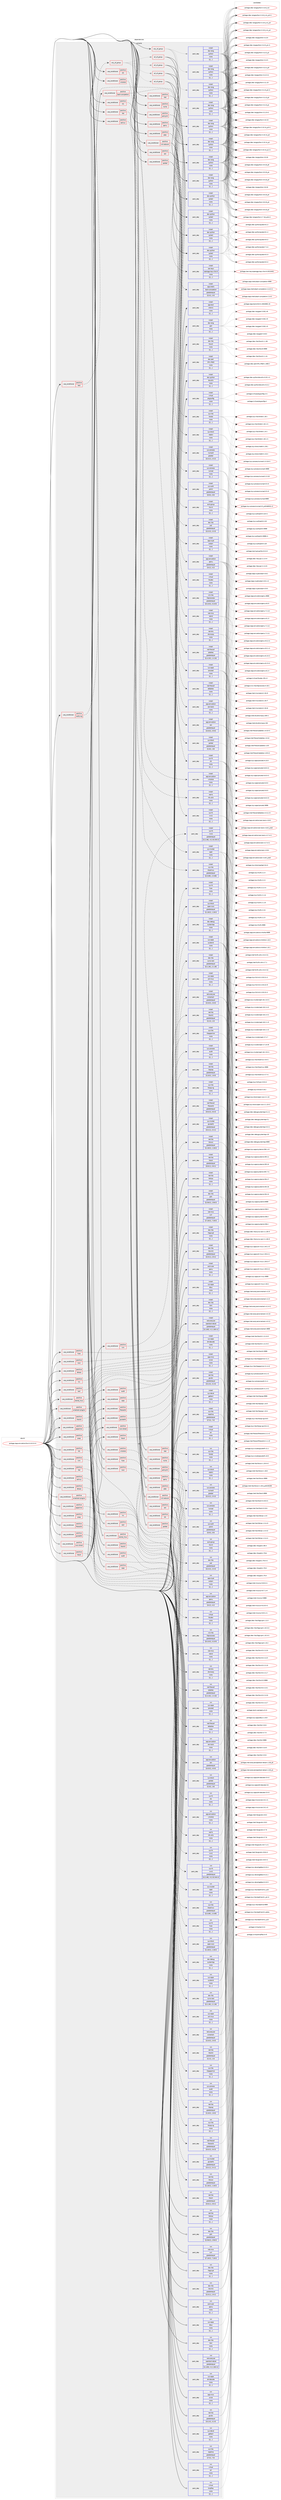 digraph prolog {

# *************
# Graph options
# *************

newrank=true;
concentrate=true;
compound=true;
graph [rankdir=LR,fontname=Helvetica,fontsize=10,ranksep=1.5];#, ranksep=2.5, nodesep=0.2];
edge  [arrowhead=vee];
node  [fontname=Helvetica,fontsize=10];

# **********
# The ebuild
# **********

subgraph cluster_leftcol {
color=gray;
label=<<i>ebuild</i>>;
id [label="portage://app-emulation/libvirt-10.0.0-r4", color=red, width=4, href="../app-emulation/libvirt-10.0.0-r4.svg"];
}

# ****************
# The dependencies
# ****************

subgraph cluster_midcol {
color=gray;
label=<<i>dependencies</i>>;
subgraph cluster_compile {
fillcolor="#eeeeee";
style=filled;
label=<<i>compile</i>>;
subgraph any139 {
dependency26374 [label=<<TABLE BORDER="0" CELLBORDER="1" CELLSPACING="0" CELLPADDING="4"><TR><TD CELLPADDING="10">any_of_group</TD></TR></TABLE>>, shape=none, color=red];subgraph pack19054 {
dependency26375 [label=<<TABLE BORDER="0" CELLBORDER="1" CELLSPACING="0" CELLPADDING="4" WIDTH="220"><TR><TD ROWSPAN="6" CELLPADDING="30">pack_dep</TD></TR><TR><TD WIDTH="110">install</TD></TR><TR><TD>dev-lang</TD></TR><TR><TD>python</TD></TR><TR><TD>none</TD></TR><TR><TD>[[],,,,]</TD></TR></TABLE>>, shape=none, color=blue];
}
dependency26374:e -> dependency26375:w [weight=20,style="dotted",arrowhead="oinv"];
subgraph pack19055 {
dependency26376 [label=<<TABLE BORDER="0" CELLBORDER="1" CELLSPACING="0" CELLPADDING="4" WIDTH="220"><TR><TD ROWSPAN="6" CELLPADDING="30">pack_dep</TD></TR><TR><TD WIDTH="110">install</TD></TR><TR><TD>dev-lang</TD></TR><TR><TD>python</TD></TR><TR><TD>none</TD></TR><TR><TD>[[],,,,]</TD></TR></TABLE>>, shape=none, color=blue];
}
dependency26374:e -> dependency26376:w [weight=20,style="dotted",arrowhead="oinv"];
subgraph pack19056 {
dependency26377 [label=<<TABLE BORDER="0" CELLBORDER="1" CELLSPACING="0" CELLPADDING="4" WIDTH="220"><TR><TD ROWSPAN="6" CELLPADDING="30">pack_dep</TD></TR><TR><TD WIDTH="110">install</TD></TR><TR><TD>dev-lang</TD></TR><TR><TD>python</TD></TR><TR><TD>none</TD></TR><TR><TD>[[],,,,]</TD></TR></TABLE>>, shape=none, color=blue];
}
dependency26374:e -> dependency26377:w [weight=20,style="dotted",arrowhead="oinv"];
subgraph pack19057 {
dependency26378 [label=<<TABLE BORDER="0" CELLBORDER="1" CELLSPACING="0" CELLPADDING="4" WIDTH="220"><TR><TD ROWSPAN="6" CELLPADDING="30">pack_dep</TD></TR><TR><TD WIDTH="110">install</TD></TR><TR><TD>dev-lang</TD></TR><TR><TD>python</TD></TR><TR><TD>none</TD></TR><TR><TD>[[],,,,]</TD></TR></TABLE>>, shape=none, color=blue];
}
dependency26374:e -> dependency26378:w [weight=20,style="dotted",arrowhead="oinv"];
}
id:e -> dependency26374:w [weight=20,style="solid",arrowhead="vee"];
subgraph cond7122 {
dependency26379 [label=<<TABLE BORDER="0" CELLBORDER="1" CELLSPACING="0" CELLPADDING="4"><TR><TD ROWSPAN="3" CELLPADDING="10">use_conditional</TD></TR><TR><TD>positive</TD></TR><TR><TD>apparmor</TD></TR></TABLE>>, shape=none, color=red];
subgraph pack19058 {
dependency26380 [label=<<TABLE BORDER="0" CELLBORDER="1" CELLSPACING="0" CELLPADDING="4" WIDTH="220"><TR><TD ROWSPAN="6" CELLPADDING="30">pack_dep</TD></TR><TR><TD WIDTH="110">install</TD></TR><TR><TD>sys-libs</TD></TR><TR><TD>libapparmor</TD></TR><TR><TD>none</TD></TR><TR><TD>[[],,,,]</TD></TR></TABLE>>, shape=none, color=blue];
}
dependency26379:e -> dependency26380:w [weight=20,style="dashed",arrowhead="vee"];
}
id:e -> dependency26379:w [weight=20,style="solid",arrowhead="vee"];
subgraph cond7123 {
dependency26381 [label=<<TABLE BORDER="0" CELLBORDER="1" CELLSPACING="0" CELLPADDING="4"><TR><TD ROWSPAN="3" CELLPADDING="10">use_conditional</TD></TR><TR><TD>positive</TD></TR><TR><TD>audit</TD></TR></TABLE>>, shape=none, color=red];
subgraph pack19059 {
dependency26382 [label=<<TABLE BORDER="0" CELLBORDER="1" CELLSPACING="0" CELLPADDING="4" WIDTH="220"><TR><TD ROWSPAN="6" CELLPADDING="30">pack_dep</TD></TR><TR><TD WIDTH="110">install</TD></TR><TR><TD>sys-process</TD></TR><TR><TD>audit</TD></TR><TR><TD>none</TD></TR><TR><TD>[[],,,,]</TD></TR></TABLE>>, shape=none, color=blue];
}
dependency26381:e -> dependency26382:w [weight=20,style="dashed",arrowhead="vee"];
}
id:e -> dependency26381:w [weight=20,style="solid",arrowhead="vee"];
subgraph cond7124 {
dependency26383 [label=<<TABLE BORDER="0" CELLBORDER="1" CELLSPACING="0" CELLPADDING="4"><TR><TD ROWSPAN="3" CELLPADDING="10">use_conditional</TD></TR><TR><TD>positive</TD></TR><TR><TD>bash-completion</TD></TR></TABLE>>, shape=none, color=red];
subgraph pack19060 {
dependency26384 [label=<<TABLE BORDER="0" CELLBORDER="1" CELLSPACING="0" CELLPADDING="4" WIDTH="220"><TR><TD ROWSPAN="6" CELLPADDING="30">pack_dep</TD></TR><TR><TD WIDTH="110">install</TD></TR><TR><TD>app-shells</TD></TR><TR><TD>bash-completion</TD></TR><TR><TD>greaterequal</TD></TR><TR><TD>[[2,0],,,2.0]</TD></TR></TABLE>>, shape=none, color=blue];
}
dependency26383:e -> dependency26384:w [weight=20,style="dashed",arrowhead="vee"];
}
id:e -> dependency26383:w [weight=20,style="solid",arrowhead="vee"];
subgraph cond7125 {
dependency26385 [label=<<TABLE BORDER="0" CELLBORDER="1" CELLSPACING="0" CELLPADDING="4"><TR><TD ROWSPAN="3" CELLPADDING="10">use_conditional</TD></TR><TR><TD>positive</TD></TR><TR><TD>caps</TD></TR></TABLE>>, shape=none, color=red];
subgraph pack19061 {
dependency26386 [label=<<TABLE BORDER="0" CELLBORDER="1" CELLSPACING="0" CELLPADDING="4" WIDTH="220"><TR><TD ROWSPAN="6" CELLPADDING="30">pack_dep</TD></TR><TR><TD WIDTH="110">install</TD></TR><TR><TD>sys-libs</TD></TR><TR><TD>libcap-ng</TD></TR><TR><TD>none</TD></TR><TR><TD>[[],,,,]</TD></TR></TABLE>>, shape=none, color=blue];
}
dependency26385:e -> dependency26386:w [weight=20,style="dashed",arrowhead="vee"];
}
id:e -> dependency26385:w [weight=20,style="solid",arrowhead="vee"];
subgraph cond7126 {
dependency26387 [label=<<TABLE BORDER="0" CELLBORDER="1" CELLSPACING="0" CELLPADDING="4"><TR><TD ROWSPAN="3" CELLPADDING="10">use_conditional</TD></TR><TR><TD>positive</TD></TR><TR><TD>dtrace</TD></TR></TABLE>>, shape=none, color=red];
subgraph pack19062 {
dependency26388 [label=<<TABLE BORDER="0" CELLBORDER="1" CELLSPACING="0" CELLPADDING="4" WIDTH="220"><TR><TD ROWSPAN="6" CELLPADDING="30">pack_dep</TD></TR><TR><TD WIDTH="110">install</TD></TR><TR><TD>dev-debug</TD></TR><TR><TD>systemtap</TD></TR><TR><TD>none</TD></TR><TR><TD>[[],,,,]</TD></TR></TABLE>>, shape=none, color=blue];
}
dependency26387:e -> dependency26388:w [weight=20,style="dashed",arrowhead="vee"];
}
id:e -> dependency26387:w [weight=20,style="solid",arrowhead="vee"];
subgraph cond7127 {
dependency26389 [label=<<TABLE BORDER="0" CELLBORDER="1" CELLSPACING="0" CELLPADDING="4"><TR><TD ROWSPAN="3" CELLPADDING="10">use_conditional</TD></TR><TR><TD>positive</TD></TR><TR><TD>firewalld</TD></TR></TABLE>>, shape=none, color=red];
subgraph pack19063 {
dependency26390 [label=<<TABLE BORDER="0" CELLBORDER="1" CELLSPACING="0" CELLPADDING="4" WIDTH="220"><TR><TD ROWSPAN="6" CELLPADDING="30">pack_dep</TD></TR><TR><TD WIDTH="110">install</TD></TR><TR><TD>net-firewall</TD></TR><TR><TD>firewalld</TD></TR><TR><TD>greaterequal</TD></TR><TR><TD>[[0,6,3],,,0.6.3]</TD></TR></TABLE>>, shape=none, color=blue];
}
dependency26389:e -> dependency26390:w [weight=20,style="dashed",arrowhead="vee"];
}
id:e -> dependency26389:w [weight=20,style="solid",arrowhead="vee"];
subgraph cond7128 {
dependency26391 [label=<<TABLE BORDER="0" CELLBORDER="1" CELLSPACING="0" CELLPADDING="4"><TR><TD ROWSPAN="3" CELLPADDING="10">use_conditional</TD></TR><TR><TD>positive</TD></TR><TR><TD>fuse</TD></TR></TABLE>>, shape=none, color=red];
subgraph pack19064 {
dependency26392 [label=<<TABLE BORDER="0" CELLBORDER="1" CELLSPACING="0" CELLPADDING="4" WIDTH="220"><TR><TD ROWSPAN="6" CELLPADDING="30">pack_dep</TD></TR><TR><TD WIDTH="110">install</TD></TR><TR><TD>sys-fs</TD></TR><TR><TD>fuse</TD></TR><TR><TD>none</TD></TR><TR><TD>[[],,,,]</TD></TR></TABLE>>, shape=none, color=blue];
}
dependency26391:e -> dependency26392:w [weight=20,style="dashed",arrowhead="vee"];
}
id:e -> dependency26391:w [weight=20,style="solid",arrowhead="vee"];
subgraph cond7129 {
dependency26393 [label=<<TABLE BORDER="0" CELLBORDER="1" CELLSPACING="0" CELLPADDING="4"><TR><TD ROWSPAN="3" CELLPADDING="10">use_conditional</TD></TR><TR><TD>positive</TD></TR><TR><TD>glusterfs</TD></TR></TABLE>>, shape=none, color=red];
subgraph pack19065 {
dependency26394 [label=<<TABLE BORDER="0" CELLBORDER="1" CELLSPACING="0" CELLPADDING="4" WIDTH="220"><TR><TD ROWSPAN="6" CELLPADDING="30">pack_dep</TD></TR><TR><TD WIDTH="110">install</TD></TR><TR><TD>sys-cluster</TD></TR><TR><TD>glusterfs</TD></TR><TR><TD>greaterequal</TD></TR><TR><TD>[[3,4,1],,,3.4.1]</TD></TR></TABLE>>, shape=none, color=blue];
}
dependency26393:e -> dependency26394:w [weight=20,style="dashed",arrowhead="vee"];
}
id:e -> dependency26393:w [weight=20,style="solid",arrowhead="vee"];
subgraph cond7130 {
dependency26395 [label=<<TABLE BORDER="0" CELLBORDER="1" CELLSPACING="0" CELLPADDING="4"><TR><TD ROWSPAN="3" CELLPADDING="10">use_conditional</TD></TR><TR><TD>positive</TD></TR><TR><TD>iscsi</TD></TR></TABLE>>, shape=none, color=red];
subgraph pack19066 {
dependency26396 [label=<<TABLE BORDER="0" CELLBORDER="1" CELLSPACING="0" CELLPADDING="4" WIDTH="220"><TR><TD ROWSPAN="6" CELLPADDING="30">pack_dep</TD></TR><TR><TD WIDTH="110">install</TD></TR><TR><TD>sys-block</TD></TR><TR><TD>open-iscsi</TD></TR><TR><TD>greaterequal</TD></TR><TR><TD>[[1,18,0],,,1.18.0]</TD></TR></TABLE>>, shape=none, color=blue];
}
dependency26395:e -> dependency26396:w [weight=20,style="dashed",arrowhead="vee"];
}
id:e -> dependency26395:w [weight=20,style="solid",arrowhead="vee"];
subgraph cond7131 {
dependency26397 [label=<<TABLE BORDER="0" CELLBORDER="1" CELLSPACING="0" CELLPADDING="4"><TR><TD ROWSPAN="3" CELLPADDING="10">use_conditional</TD></TR><TR><TD>positive</TD></TR><TR><TD>iscsi-direct</TD></TR></TABLE>>, shape=none, color=red];
subgraph pack19067 {
dependency26398 [label=<<TABLE BORDER="0" CELLBORDER="1" CELLSPACING="0" CELLPADDING="4" WIDTH="220"><TR><TD ROWSPAN="6" CELLPADDING="30">pack_dep</TD></TR><TR><TD WIDTH="110">install</TD></TR><TR><TD>net-libs</TD></TR><TR><TD>libiscsi</TD></TR><TR><TD>greaterequal</TD></TR><TR><TD>[[1,18,0],,,1.18.0]</TD></TR></TABLE>>, shape=none, color=blue];
}
dependency26397:e -> dependency26398:w [weight=20,style="dashed",arrowhead="vee"];
}
id:e -> dependency26397:w [weight=20,style="solid",arrowhead="vee"];
subgraph cond7132 {
dependency26399 [label=<<TABLE BORDER="0" CELLBORDER="1" CELLSPACING="0" CELLPADDING="4"><TR><TD ROWSPAN="3" CELLPADDING="10">use_conditional</TD></TR><TR><TD>positive</TD></TR><TR><TD>kernel_linux</TD></TR></TABLE>>, shape=none, color=red];
subgraph pack19068 {
dependency26400 [label=<<TABLE BORDER="0" CELLBORDER="1" CELLSPACING="0" CELLPADDING="4" WIDTH="220"><TR><TD ROWSPAN="6" CELLPADDING="30">pack_dep</TD></TR><TR><TD WIDTH="110">install</TD></TR><TR><TD>sys-apps</TD></TR><TR><TD>util-linux</TD></TR><TR><TD>none</TD></TR><TR><TD>[[],,,,]</TD></TR></TABLE>>, shape=none, color=blue];
}
dependency26399:e -> dependency26400:w [weight=20,style="dashed",arrowhead="vee"];
}
id:e -> dependency26399:w [weight=20,style="solid",arrowhead="vee"];
subgraph cond7133 {
dependency26401 [label=<<TABLE BORDER="0" CELLBORDER="1" CELLSPACING="0" CELLPADDING="4"><TR><TD ROWSPAN="3" CELLPADDING="10">use_conditional</TD></TR><TR><TD>positive</TD></TR><TR><TD>libssh</TD></TR></TABLE>>, shape=none, color=red];
subgraph pack19069 {
dependency26402 [label=<<TABLE BORDER="0" CELLBORDER="1" CELLSPACING="0" CELLPADDING="4" WIDTH="220"><TR><TD ROWSPAN="6" CELLPADDING="30">pack_dep</TD></TR><TR><TD WIDTH="110">install</TD></TR><TR><TD>net-libs</TD></TR><TR><TD>libssh</TD></TR><TR><TD>greaterequal</TD></TR><TR><TD>[[0,8,1],,,0.8.1]</TD></TR></TABLE>>, shape=none, color=blue];
}
dependency26401:e -> dependency26402:w [weight=20,style="dashed",arrowhead="vee"];
}
id:e -> dependency26401:w [weight=20,style="solid",arrowhead="vee"];
subgraph cond7134 {
dependency26403 [label=<<TABLE BORDER="0" CELLBORDER="1" CELLSPACING="0" CELLPADDING="4"><TR><TD ROWSPAN="3" CELLPADDING="10">use_conditional</TD></TR><TR><TD>positive</TD></TR><TR><TD>libssh2</TD></TR></TABLE>>, shape=none, color=red];
subgraph pack19070 {
dependency26404 [label=<<TABLE BORDER="0" CELLBORDER="1" CELLSPACING="0" CELLPADDING="4" WIDTH="220"><TR><TD ROWSPAN="6" CELLPADDING="30">pack_dep</TD></TR><TR><TD WIDTH="110">install</TD></TR><TR><TD>net-libs</TD></TR><TR><TD>libssh2</TD></TR><TR><TD>greaterequal</TD></TR><TR><TD>[[1,3],,,1.3]</TD></TR></TABLE>>, shape=none, color=blue];
}
dependency26403:e -> dependency26404:w [weight=20,style="dashed",arrowhead="vee"];
}
id:e -> dependency26403:w [weight=20,style="solid",arrowhead="vee"];
subgraph cond7135 {
dependency26405 [label=<<TABLE BORDER="0" CELLBORDER="1" CELLSPACING="0" CELLPADDING="4"><TR><TD ROWSPAN="3" CELLPADDING="10">use_conditional</TD></TR><TR><TD>positive</TD></TR><TR><TD>lvm</TD></TR></TABLE>>, shape=none, color=red];
subgraph pack19071 {
dependency26406 [label=<<TABLE BORDER="0" CELLBORDER="1" CELLSPACING="0" CELLPADDING="4" WIDTH="220"><TR><TD ROWSPAN="6" CELLPADDING="30">pack_dep</TD></TR><TR><TD WIDTH="110">install</TD></TR><TR><TD>sys-fs</TD></TR><TR><TD>lvm2</TD></TR><TR><TD>greaterequal</TD></TR><TR><TD>[[2,2,48],,-r2,2.02.48-r2]</TD></TR></TABLE>>, shape=none, color=blue];
}
dependency26405:e -> dependency26406:w [weight=20,style="dashed",arrowhead="vee"];
}
id:e -> dependency26405:w [weight=20,style="solid",arrowhead="vee"];
subgraph cond7136 {
dependency26407 [label=<<TABLE BORDER="0" CELLBORDER="1" CELLSPACING="0" CELLPADDING="4"><TR><TD ROWSPAN="3" CELLPADDING="10">use_conditional</TD></TR><TR><TD>positive</TD></TR><TR><TD>lxc</TD></TR></TABLE>>, shape=none, color=red];
subgraph pack19072 {
dependency26408 [label=<<TABLE BORDER="0" CELLBORDER="1" CELLSPACING="0" CELLPADDING="4" WIDTH="220"><TR><TD ROWSPAN="6" CELLPADDING="30">pack_dep</TD></TR><TR><TD WIDTH="110">install</TD></TR><TR><TD>sys-apps</TD></TR><TR><TD>systemd</TD></TR><TR><TD>none</TD></TR><TR><TD>[[],,,,]</TD></TR></TABLE>>, shape=none, color=blue];
}
dependency26407:e -> dependency26408:w [weight=20,style="dashed",arrowhead="vee"];
}
id:e -> dependency26407:w [weight=20,style="solid",arrowhead="vee"];
subgraph cond7137 {
dependency26409 [label=<<TABLE BORDER="0" CELLBORDER="1" CELLSPACING="0" CELLPADDING="4"><TR><TD ROWSPAN="3" CELLPADDING="10">use_conditional</TD></TR><TR><TD>positive</TD></TR><TR><TD>nbd</TD></TR></TABLE>>, shape=none, color=red];
subgraph pack19073 {
dependency26410 [label=<<TABLE BORDER="0" CELLBORDER="1" CELLSPACING="0" CELLPADDING="4" WIDTH="220"><TR><TD ROWSPAN="6" CELLPADDING="30">pack_dep</TD></TR><TR><TD WIDTH="110">install</TD></TR><TR><TD>sys-block</TD></TR><TR><TD>nbdkit</TD></TR><TR><TD>none</TD></TR><TR><TD>[[],,,,]</TD></TR></TABLE>>, shape=none, color=blue];
}
dependency26409:e -> dependency26410:w [weight=20,style="dashed",arrowhead="vee"];
subgraph pack19074 {
dependency26411 [label=<<TABLE BORDER="0" CELLBORDER="1" CELLSPACING="0" CELLPADDING="4" WIDTH="220"><TR><TD ROWSPAN="6" CELLPADDING="30">pack_dep</TD></TR><TR><TD WIDTH="110">install</TD></TR><TR><TD>sys-libs</TD></TR><TR><TD>libnbd</TD></TR><TR><TD>none</TD></TR><TR><TD>[[],,,,]</TD></TR></TABLE>>, shape=none, color=blue];
}
dependency26409:e -> dependency26411:w [weight=20,style="dashed",arrowhead="vee"];
}
id:e -> dependency26409:w [weight=20,style="solid",arrowhead="vee"];
subgraph cond7138 {
dependency26412 [label=<<TABLE BORDER="0" CELLBORDER="1" CELLSPACING="0" CELLPADDING="4"><TR><TD ROWSPAN="3" CELLPADDING="10">use_conditional</TD></TR><TR><TD>positive</TD></TR><TR><TD>nfs</TD></TR></TABLE>>, shape=none, color=red];
subgraph pack19075 {
dependency26413 [label=<<TABLE BORDER="0" CELLBORDER="1" CELLSPACING="0" CELLPADDING="4" WIDTH="220"><TR><TD ROWSPAN="6" CELLPADDING="30">pack_dep</TD></TR><TR><TD WIDTH="110">install</TD></TR><TR><TD>net-fs</TD></TR><TR><TD>nfs-utils</TD></TR><TR><TD>none</TD></TR><TR><TD>[[],,,,]</TD></TR></TABLE>>, shape=none, color=blue];
}
dependency26412:e -> dependency26413:w [weight=20,style="dashed",arrowhead="vee"];
}
id:e -> dependency26412:w [weight=20,style="solid",arrowhead="vee"];
subgraph cond7139 {
dependency26414 [label=<<TABLE BORDER="0" CELLBORDER="1" CELLSPACING="0" CELLPADDING="4"><TR><TD ROWSPAN="3" CELLPADDING="10">use_conditional</TD></TR><TR><TD>positive</TD></TR><TR><TD>numa</TD></TR></TABLE>>, shape=none, color=red];
subgraph pack19076 {
dependency26415 [label=<<TABLE BORDER="0" CELLBORDER="1" CELLSPACING="0" CELLPADDING="4" WIDTH="220"><TR><TD ROWSPAN="6" CELLPADDING="30">pack_dep</TD></TR><TR><TD WIDTH="110">install</TD></TR><TR><TD>sys-process</TD></TR><TR><TD>numactl</TD></TR><TR><TD>greater</TD></TR><TR><TD>[[2,0,2],,,2.0.2]</TD></TR></TABLE>>, shape=none, color=blue];
}
dependency26414:e -> dependency26415:w [weight=20,style="dashed",arrowhead="vee"];
subgraph pack19077 {
dependency26416 [label=<<TABLE BORDER="0" CELLBORDER="1" CELLSPACING="0" CELLPADDING="4" WIDTH="220"><TR><TD ROWSPAN="6" CELLPADDING="30">pack_dep</TD></TR><TR><TD WIDTH="110">install</TD></TR><TR><TD>sys-process</TD></TR><TR><TD>numad</TD></TR><TR><TD>none</TD></TR><TR><TD>[[],,,,]</TD></TR></TABLE>>, shape=none, color=blue];
}
dependency26414:e -> dependency26416:w [weight=20,style="dashed",arrowhead="vee"];
}
id:e -> dependency26414:w [weight=20,style="solid",arrowhead="vee"];
subgraph cond7140 {
dependency26417 [label=<<TABLE BORDER="0" CELLBORDER="1" CELLSPACING="0" CELLPADDING="4"><TR><TD ROWSPAN="3" CELLPADDING="10">use_conditional</TD></TR><TR><TD>positive</TD></TR><TR><TD>parted</TD></TR></TABLE>>, shape=none, color=red];
subgraph pack19078 {
dependency26418 [label=<<TABLE BORDER="0" CELLBORDER="1" CELLSPACING="0" CELLPADDING="4" WIDTH="220"><TR><TD ROWSPAN="6" CELLPADDING="30">pack_dep</TD></TR><TR><TD WIDTH="110">install</TD></TR><TR><TD>sys-block</TD></TR><TR><TD>parted</TD></TR><TR><TD>greaterequal</TD></TR><TR><TD>[[1,8],,,1.8]</TD></TR></TABLE>>, shape=none, color=blue];
}
dependency26417:e -> dependency26418:w [weight=20,style="dashed",arrowhead="vee"];
subgraph pack19079 {
dependency26419 [label=<<TABLE BORDER="0" CELLBORDER="1" CELLSPACING="0" CELLPADDING="4" WIDTH="220"><TR><TD ROWSPAN="6" CELLPADDING="30">pack_dep</TD></TR><TR><TD WIDTH="110">install</TD></TR><TR><TD>sys-fs</TD></TR><TR><TD>lvm2</TD></TR><TR><TD>none</TD></TR><TR><TD>[[],,,,]</TD></TR></TABLE>>, shape=none, color=blue];
}
dependency26417:e -> dependency26419:w [weight=20,style="dashed",arrowhead="vee"];
}
id:e -> dependency26417:w [weight=20,style="solid",arrowhead="vee"];
subgraph cond7141 {
dependency26420 [label=<<TABLE BORDER="0" CELLBORDER="1" CELLSPACING="0" CELLPADDING="4"><TR><TD ROWSPAN="3" CELLPADDING="10">use_conditional</TD></TR><TR><TD>positive</TD></TR><TR><TD>pcap</TD></TR></TABLE>>, shape=none, color=red];
subgraph pack19080 {
dependency26421 [label=<<TABLE BORDER="0" CELLBORDER="1" CELLSPACING="0" CELLPADDING="4" WIDTH="220"><TR><TD ROWSPAN="6" CELLPADDING="30">pack_dep</TD></TR><TR><TD WIDTH="110">install</TD></TR><TR><TD>net-libs</TD></TR><TR><TD>libpcap</TD></TR><TR><TD>greaterequal</TD></TR><TR><TD>[[1,8,0],,,1.8.0]</TD></TR></TABLE>>, shape=none, color=blue];
}
dependency26420:e -> dependency26421:w [weight=20,style="dashed",arrowhead="vee"];
}
id:e -> dependency26420:w [weight=20,style="solid",arrowhead="vee"];
subgraph cond7142 {
dependency26422 [label=<<TABLE BORDER="0" CELLBORDER="1" CELLSPACING="0" CELLPADDING="4"><TR><TD ROWSPAN="3" CELLPADDING="10">use_conditional</TD></TR><TR><TD>positive</TD></TR><TR><TD>policykit</TD></TR></TABLE>>, shape=none, color=red];
subgraph pack19081 {
dependency26423 [label=<<TABLE BORDER="0" CELLBORDER="1" CELLSPACING="0" CELLPADDING="4" WIDTH="220"><TR><TD ROWSPAN="6" CELLPADDING="30">pack_dep</TD></TR><TR><TD WIDTH="110">install</TD></TR><TR><TD>acct-group</TD></TR><TR><TD>libvirt</TD></TR><TR><TD>none</TD></TR><TR><TD>[[],,,,]</TD></TR></TABLE>>, shape=none, color=blue];
}
dependency26422:e -> dependency26423:w [weight=20,style="dashed",arrowhead="vee"];
subgraph pack19082 {
dependency26424 [label=<<TABLE BORDER="0" CELLBORDER="1" CELLSPACING="0" CELLPADDING="4" WIDTH="220"><TR><TD ROWSPAN="6" CELLPADDING="30">pack_dep</TD></TR><TR><TD WIDTH="110">install</TD></TR><TR><TD>sys-auth</TD></TR><TR><TD>polkit</TD></TR><TR><TD>greaterequal</TD></TR><TR><TD>[[0,9],,,0.9]</TD></TR></TABLE>>, shape=none, color=blue];
}
dependency26422:e -> dependency26424:w [weight=20,style="dashed",arrowhead="vee"];
}
id:e -> dependency26422:w [weight=20,style="solid",arrowhead="vee"];
subgraph cond7143 {
dependency26425 [label=<<TABLE BORDER="0" CELLBORDER="1" CELLSPACING="0" CELLPADDING="4"><TR><TD ROWSPAN="3" CELLPADDING="10">use_conditional</TD></TR><TR><TD>positive</TD></TR><TR><TD>qemu</TD></TR></TABLE>>, shape=none, color=red];
subgraph pack19083 {
dependency26426 [label=<<TABLE BORDER="0" CELLBORDER="1" CELLSPACING="0" CELLPADDING="4" WIDTH="220"><TR><TD ROWSPAN="6" CELLPADDING="30">pack_dep</TD></TR><TR><TD WIDTH="110">install</TD></TR><TR><TD>app-emulation</TD></TR><TR><TD>qemu</TD></TR><TR><TD>greaterequal</TD></TR><TR><TD>[[4,2],,,4.2]</TD></TR></TABLE>>, shape=none, color=blue];
}
dependency26425:e -> dependency26426:w [weight=20,style="dashed",arrowhead="vee"];
subgraph pack19084 {
dependency26427 [label=<<TABLE BORDER="0" CELLBORDER="1" CELLSPACING="0" CELLPADDING="4" WIDTH="220"><TR><TD ROWSPAN="6" CELLPADDING="30">pack_dep</TD></TR><TR><TD WIDTH="110">install</TD></TR><TR><TD>app-crypt</TD></TR><TR><TD>swtpm</TD></TR><TR><TD>none</TD></TR><TR><TD>[[],,,,]</TD></TR></TABLE>>, shape=none, color=blue];
}
dependency26425:e -> dependency26427:w [weight=20,style="dashed",arrowhead="vee"];
subgraph pack19085 {
dependency26428 [label=<<TABLE BORDER="0" CELLBORDER="1" CELLSPACING="0" CELLPADDING="4" WIDTH="220"><TR><TD ROWSPAN="6" CELLPADDING="30">pack_dep</TD></TR><TR><TD WIDTH="110">install</TD></TR><TR><TD>dev-libs</TD></TR><TR><TD>yajl</TD></TR><TR><TD>greaterequal</TD></TR><TR><TD>[[2,0,3],,,2.0.3]</TD></TR></TABLE>>, shape=none, color=blue];
}
dependency26425:e -> dependency26428:w [weight=20,style="dashed",arrowhead="vee"];
}
id:e -> dependency26425:w [weight=20,style="solid",arrowhead="vee"];
subgraph cond7144 {
dependency26429 [label=<<TABLE BORDER="0" CELLBORDER="1" CELLSPACING="0" CELLPADDING="4"><TR><TD ROWSPAN="3" CELLPADDING="10">use_conditional</TD></TR><TR><TD>positive</TD></TR><TR><TD>rbd</TD></TR></TABLE>>, shape=none, color=red];
subgraph pack19086 {
dependency26430 [label=<<TABLE BORDER="0" CELLBORDER="1" CELLSPACING="0" CELLPADDING="4" WIDTH="220"><TR><TD ROWSPAN="6" CELLPADDING="30">pack_dep</TD></TR><TR><TD WIDTH="110">install</TD></TR><TR><TD>sys-cluster</TD></TR><TR><TD>ceph</TD></TR><TR><TD>none</TD></TR><TR><TD>[[],,,,]</TD></TR></TABLE>>, shape=none, color=blue];
}
dependency26429:e -> dependency26430:w [weight=20,style="dashed",arrowhead="vee"];
}
id:e -> dependency26429:w [weight=20,style="solid",arrowhead="vee"];
subgraph cond7145 {
dependency26431 [label=<<TABLE BORDER="0" CELLBORDER="1" CELLSPACING="0" CELLPADDING="4"><TR><TD ROWSPAN="3" CELLPADDING="10">use_conditional</TD></TR><TR><TD>positive</TD></TR><TR><TD>sasl</TD></TR></TABLE>>, shape=none, color=red];
subgraph pack19087 {
dependency26432 [label=<<TABLE BORDER="0" CELLBORDER="1" CELLSPACING="0" CELLPADDING="4" WIDTH="220"><TR><TD ROWSPAN="6" CELLPADDING="30">pack_dep</TD></TR><TR><TD WIDTH="110">install</TD></TR><TR><TD>dev-libs</TD></TR><TR><TD>cyrus-sasl</TD></TR><TR><TD>greaterequal</TD></TR><TR><TD>[[2,1,26],,,2.1.26]</TD></TR></TABLE>>, shape=none, color=blue];
}
dependency26431:e -> dependency26432:w [weight=20,style="dashed",arrowhead="vee"];
}
id:e -> dependency26431:w [weight=20,style="solid",arrowhead="vee"];
subgraph cond7146 {
dependency26433 [label=<<TABLE BORDER="0" CELLBORDER="1" CELLSPACING="0" CELLPADDING="4"><TR><TD ROWSPAN="3" CELLPADDING="10">use_conditional</TD></TR><TR><TD>positive</TD></TR><TR><TD>selinux</TD></TR></TABLE>>, shape=none, color=red];
subgraph pack19088 {
dependency26434 [label=<<TABLE BORDER="0" CELLBORDER="1" CELLSPACING="0" CELLPADDING="4" WIDTH="220"><TR><TD ROWSPAN="6" CELLPADDING="30">pack_dep</TD></TR><TR><TD WIDTH="110">install</TD></TR><TR><TD>sys-libs</TD></TR><TR><TD>libselinux</TD></TR><TR><TD>greaterequal</TD></TR><TR><TD>[[2,0,85],,,2.0.85]</TD></TR></TABLE>>, shape=none, color=blue];
}
dependency26433:e -> dependency26434:w [weight=20,style="dashed",arrowhead="vee"];
}
id:e -> dependency26433:w [weight=20,style="solid",arrowhead="vee"];
subgraph cond7147 {
dependency26435 [label=<<TABLE BORDER="0" CELLBORDER="1" CELLSPACING="0" CELLPADDING="4"><TR><TD ROWSPAN="3" CELLPADDING="10">use_conditional</TD></TR><TR><TD>positive</TD></TR><TR><TD>test</TD></TR></TABLE>>, shape=none, color=red];
subgraph any140 {
dependency26436 [label=<<TABLE BORDER="0" CELLBORDER="1" CELLSPACING="0" CELLPADDING="4"><TR><TD CELLPADDING="10">any_of_group</TD></TR></TABLE>>, shape=none, color=red];subgraph all62 {
dependency26437 [label=<<TABLE BORDER="0" CELLBORDER="1" CELLSPACING="0" CELLPADDING="4"><TR><TD CELLPADDING="10">all_of_group</TD></TR></TABLE>>, shape=none, color=red];subgraph pack19089 {
dependency26438 [label=<<TABLE BORDER="0" CELLBORDER="1" CELLSPACING="0" CELLPADDING="4" WIDTH="220"><TR><TD ROWSPAN="6" CELLPADDING="30">pack_dep</TD></TR><TR><TD WIDTH="110">install</TD></TR><TR><TD>dev-lang</TD></TR><TR><TD>python</TD></TR><TR><TD>none</TD></TR><TR><TD>[[],,,,]</TD></TR></TABLE>>, shape=none, color=blue];
}
dependency26437:e -> dependency26438:w [weight=20,style="solid",arrowhead="inv"];
subgraph pack19090 {
dependency26439 [label=<<TABLE BORDER="0" CELLBORDER="1" CELLSPACING="0" CELLPADDING="4" WIDTH="220"><TR><TD ROWSPAN="6" CELLPADDING="30">pack_dep</TD></TR><TR><TD WIDTH="110">install</TD></TR><TR><TD>dev-python</TD></TR><TR><TD>pytest</TD></TR><TR><TD>none</TD></TR><TR><TD>[[],,,,]</TD></TR></TABLE>>, shape=none, color=blue];
}
dependency26437:e -> dependency26439:w [weight=20,style="solid",arrowhead="inv"];
}
dependency26436:e -> dependency26437:w [weight=20,style="dotted",arrowhead="oinv"];
subgraph all63 {
dependency26440 [label=<<TABLE BORDER="0" CELLBORDER="1" CELLSPACING="0" CELLPADDING="4"><TR><TD CELLPADDING="10">all_of_group</TD></TR></TABLE>>, shape=none, color=red];subgraph pack19091 {
dependency26441 [label=<<TABLE BORDER="0" CELLBORDER="1" CELLSPACING="0" CELLPADDING="4" WIDTH="220"><TR><TD ROWSPAN="6" CELLPADDING="30">pack_dep</TD></TR><TR><TD WIDTH="110">install</TD></TR><TR><TD>dev-lang</TD></TR><TR><TD>python</TD></TR><TR><TD>none</TD></TR><TR><TD>[[],,,,]</TD></TR></TABLE>>, shape=none, color=blue];
}
dependency26440:e -> dependency26441:w [weight=20,style="solid",arrowhead="inv"];
subgraph pack19092 {
dependency26442 [label=<<TABLE BORDER="0" CELLBORDER="1" CELLSPACING="0" CELLPADDING="4" WIDTH="220"><TR><TD ROWSPAN="6" CELLPADDING="30">pack_dep</TD></TR><TR><TD WIDTH="110">install</TD></TR><TR><TD>dev-python</TD></TR><TR><TD>pytest</TD></TR><TR><TD>none</TD></TR><TR><TD>[[],,,,]</TD></TR></TABLE>>, shape=none, color=blue];
}
dependency26440:e -> dependency26442:w [weight=20,style="solid",arrowhead="inv"];
}
dependency26436:e -> dependency26440:w [weight=20,style="dotted",arrowhead="oinv"];
subgraph all64 {
dependency26443 [label=<<TABLE BORDER="0" CELLBORDER="1" CELLSPACING="0" CELLPADDING="4"><TR><TD CELLPADDING="10">all_of_group</TD></TR></TABLE>>, shape=none, color=red];subgraph pack19093 {
dependency26444 [label=<<TABLE BORDER="0" CELLBORDER="1" CELLSPACING="0" CELLPADDING="4" WIDTH="220"><TR><TD ROWSPAN="6" CELLPADDING="30">pack_dep</TD></TR><TR><TD WIDTH="110">install</TD></TR><TR><TD>dev-lang</TD></TR><TR><TD>python</TD></TR><TR><TD>none</TD></TR><TR><TD>[[],,,,]</TD></TR></TABLE>>, shape=none, color=blue];
}
dependency26443:e -> dependency26444:w [weight=20,style="solid",arrowhead="inv"];
subgraph pack19094 {
dependency26445 [label=<<TABLE BORDER="0" CELLBORDER="1" CELLSPACING="0" CELLPADDING="4" WIDTH="220"><TR><TD ROWSPAN="6" CELLPADDING="30">pack_dep</TD></TR><TR><TD WIDTH="110">install</TD></TR><TR><TD>dev-python</TD></TR><TR><TD>pytest</TD></TR><TR><TD>none</TD></TR><TR><TD>[[],,,,]</TD></TR></TABLE>>, shape=none, color=blue];
}
dependency26443:e -> dependency26445:w [weight=20,style="solid",arrowhead="inv"];
}
dependency26436:e -> dependency26443:w [weight=20,style="dotted",arrowhead="oinv"];
subgraph all65 {
dependency26446 [label=<<TABLE BORDER="0" CELLBORDER="1" CELLSPACING="0" CELLPADDING="4"><TR><TD CELLPADDING="10">all_of_group</TD></TR></TABLE>>, shape=none, color=red];subgraph pack19095 {
dependency26447 [label=<<TABLE BORDER="0" CELLBORDER="1" CELLSPACING="0" CELLPADDING="4" WIDTH="220"><TR><TD ROWSPAN="6" CELLPADDING="30">pack_dep</TD></TR><TR><TD WIDTH="110">install</TD></TR><TR><TD>dev-lang</TD></TR><TR><TD>python</TD></TR><TR><TD>none</TD></TR><TR><TD>[[],,,,]</TD></TR></TABLE>>, shape=none, color=blue];
}
dependency26446:e -> dependency26447:w [weight=20,style="solid",arrowhead="inv"];
subgraph pack19096 {
dependency26448 [label=<<TABLE BORDER="0" CELLBORDER="1" CELLSPACING="0" CELLPADDING="4" WIDTH="220"><TR><TD ROWSPAN="6" CELLPADDING="30">pack_dep</TD></TR><TR><TD WIDTH="110">install</TD></TR><TR><TD>dev-python</TD></TR><TR><TD>pytest</TD></TR><TR><TD>none</TD></TR><TR><TD>[[],,,,]</TD></TR></TABLE>>, shape=none, color=blue];
}
dependency26446:e -> dependency26448:w [weight=20,style="solid",arrowhead="inv"];
}
dependency26436:e -> dependency26446:w [weight=20,style="dotted",arrowhead="oinv"];
}
dependency26435:e -> dependency26436:w [weight=20,style="dashed",arrowhead="vee"];
}
id:e -> dependency26435:w [weight=20,style="solid",arrowhead="vee"];
subgraph cond7148 {
dependency26449 [label=<<TABLE BORDER="0" CELLBORDER="1" CELLSPACING="0" CELLPADDING="4"><TR><TD ROWSPAN="3" CELLPADDING="10">use_conditional</TD></TR><TR><TD>positive</TD></TR><TR><TD>udev</TD></TR></TABLE>>, shape=none, color=red];
subgraph pack19097 {
dependency26450 [label=<<TABLE BORDER="0" CELLBORDER="1" CELLSPACING="0" CELLPADDING="4" WIDTH="220"><TR><TD ROWSPAN="6" CELLPADDING="30">pack_dep</TD></TR><TR><TD WIDTH="110">install</TD></TR><TR><TD>virtual</TD></TR><TR><TD>libudev</TD></TR><TR><TD>none</TD></TR><TR><TD>[[],,,,]</TD></TR></TABLE>>, shape=none, color=blue];
}
dependency26449:e -> dependency26450:w [weight=20,style="dashed",arrowhead="vee"];
subgraph pack19098 {
dependency26451 [label=<<TABLE BORDER="0" CELLBORDER="1" CELLSPACING="0" CELLPADDING="4" WIDTH="220"><TR><TD ROWSPAN="6" CELLPADDING="30">pack_dep</TD></TR><TR><TD WIDTH="110">install</TD></TR><TR><TD>x11-libs</TD></TR><TR><TD>libpciaccess</TD></TR><TR><TD>greaterequal</TD></TR><TR><TD>[[0,10,9],,,0.10.9]</TD></TR></TABLE>>, shape=none, color=blue];
}
dependency26449:e -> dependency26451:w [weight=20,style="dashed",arrowhead="vee"];
}
id:e -> dependency26449:w [weight=20,style="solid",arrowhead="vee"];
subgraph cond7149 {
dependency26452 [label=<<TABLE BORDER="0" CELLBORDER="1" CELLSPACING="0" CELLPADDING="4"><TR><TD ROWSPAN="3" CELLPADDING="10">use_conditional</TD></TR><TR><TD>positive</TD></TR><TR><TD>verify-sig</TD></TR></TABLE>>, shape=none, color=red];
subgraph pack19099 {
dependency26453 [label=<<TABLE BORDER="0" CELLBORDER="1" CELLSPACING="0" CELLPADDING="4" WIDTH="220"><TR><TD ROWSPAN="6" CELLPADDING="30">pack_dep</TD></TR><TR><TD WIDTH="110">install</TD></TR><TR><TD>sec-keys</TD></TR><TR><TD>openpgp-keys-libvirt</TD></TR><TR><TD>none</TD></TR><TR><TD>[[],,,,]</TD></TR></TABLE>>, shape=none, color=blue];
}
dependency26452:e -> dependency26453:w [weight=20,style="dashed",arrowhead="vee"];
}
id:e -> dependency26452:w [weight=20,style="solid",arrowhead="vee"];
subgraph cond7150 {
dependency26454 [label=<<TABLE BORDER="0" CELLBORDER="1" CELLSPACING="0" CELLPADDING="4"><TR><TD ROWSPAN="3" CELLPADDING="10">use_conditional</TD></TR><TR><TD>positive</TD></TR><TR><TD>virt-network</TD></TR></TABLE>>, shape=none, color=red];
subgraph pack19100 {
dependency26455 [label=<<TABLE BORDER="0" CELLBORDER="1" CELLSPACING="0" CELLPADDING="4" WIDTH="220"><TR><TD ROWSPAN="6" CELLPADDING="30">pack_dep</TD></TR><TR><TD WIDTH="110">install</TD></TR><TR><TD>net-dns</TD></TR><TR><TD>dnsmasq</TD></TR><TR><TD>none</TD></TR><TR><TD>[[],,,,]</TD></TR></TABLE>>, shape=none, color=blue];
}
dependency26454:e -> dependency26455:w [weight=20,style="dashed",arrowhead="vee"];
subgraph pack19101 {
dependency26456 [label=<<TABLE BORDER="0" CELLBORDER="1" CELLSPACING="0" CELLPADDING="4" WIDTH="220"><TR><TD ROWSPAN="6" CELLPADDING="30">pack_dep</TD></TR><TR><TD WIDTH="110">install</TD></TR><TR><TD>net-firewall</TD></TR><TR><TD>ebtables</TD></TR><TR><TD>none</TD></TR><TR><TD>[[],,,,]</TD></TR></TABLE>>, shape=none, color=blue];
}
dependency26454:e -> dependency26456:w [weight=20,style="dashed",arrowhead="vee"];
subgraph pack19102 {
dependency26457 [label=<<TABLE BORDER="0" CELLBORDER="1" CELLSPACING="0" CELLPADDING="4" WIDTH="220"><TR><TD ROWSPAN="6" CELLPADDING="30">pack_dep</TD></TR><TR><TD WIDTH="110">install</TD></TR><TR><TD>net-firewall</TD></TR><TR><TD>iptables</TD></TR><TR><TD>greaterequal</TD></TR><TR><TD>[[1,4,10],,,1.4.10]</TD></TR></TABLE>>, shape=none, color=blue];
}
dependency26454:e -> dependency26457:w [weight=20,style="dashed",arrowhead="vee"];
subgraph pack19103 {
dependency26458 [label=<<TABLE BORDER="0" CELLBORDER="1" CELLSPACING="0" CELLPADDING="4" WIDTH="220"><TR><TD ROWSPAN="6" CELLPADDING="30">pack_dep</TD></TR><TR><TD WIDTH="110">install</TD></TR><TR><TD>net-misc</TD></TR><TR><TD>radvd</TD></TR><TR><TD>none</TD></TR><TR><TD>[[],,,,]</TD></TR></TABLE>>, shape=none, color=blue];
}
dependency26454:e -> dependency26458:w [weight=20,style="dashed",arrowhead="vee"];
subgraph pack19104 {
dependency26459 [label=<<TABLE BORDER="0" CELLBORDER="1" CELLSPACING="0" CELLPADDING="4" WIDTH="220"><TR><TD ROWSPAN="6" CELLPADDING="30">pack_dep</TD></TR><TR><TD WIDTH="110">install</TD></TR><TR><TD>sys-apps</TD></TR><TR><TD>iproute2</TD></TR><TR><TD>none</TD></TR><TR><TD>[[],,,,]</TD></TR></TABLE>>, shape=none, color=blue];
}
dependency26454:e -> dependency26459:w [weight=20,style="dashed",arrowhead="vee"];
}
id:e -> dependency26454:w [weight=20,style="solid",arrowhead="vee"];
subgraph cond7151 {
dependency26460 [label=<<TABLE BORDER="0" CELLBORDER="1" CELLSPACING="0" CELLPADDING="4"><TR><TD ROWSPAN="3" CELLPADDING="10">use_conditional</TD></TR><TR><TD>positive</TD></TR><TR><TD>virtiofsd</TD></TR></TABLE>>, shape=none, color=red];
subgraph pack19105 {
dependency26461 [label=<<TABLE BORDER="0" CELLBORDER="1" CELLSPACING="0" CELLPADDING="4" WIDTH="220"><TR><TD ROWSPAN="6" CELLPADDING="30">pack_dep</TD></TR><TR><TD WIDTH="110">install</TD></TR><TR><TD>app-emulation</TD></TR><TR><TD>virtiofsd</TD></TR><TR><TD>none</TD></TR><TR><TD>[[],,,,]</TD></TR></TABLE>>, shape=none, color=blue];
}
dependency26460:e -> dependency26461:w [weight=20,style="dashed",arrowhead="vee"];
}
id:e -> dependency26460:w [weight=20,style="solid",arrowhead="vee"];
subgraph cond7152 {
dependency26462 [label=<<TABLE BORDER="0" CELLBORDER="1" CELLSPACING="0" CELLPADDING="4"><TR><TD ROWSPAN="3" CELLPADDING="10">use_conditional</TD></TR><TR><TD>positive</TD></TR><TR><TD>wireshark-plugins</TD></TR></TABLE>>, shape=none, color=red];
subgraph pack19106 {
dependency26463 [label=<<TABLE BORDER="0" CELLBORDER="1" CELLSPACING="0" CELLPADDING="4" WIDTH="220"><TR><TD ROWSPAN="6" CELLPADDING="30">pack_dep</TD></TR><TR><TD WIDTH="110">install</TD></TR><TR><TD>net-analyzer</TD></TR><TR><TD>wireshark</TD></TR><TR><TD>greaterequal</TD></TR><TR><TD>[[2,6,0],,,2.6.0]</TD></TR></TABLE>>, shape=none, color=blue];
}
dependency26462:e -> dependency26463:w [weight=20,style="dashed",arrowhead="vee"];
}
id:e -> dependency26462:w [weight=20,style="solid",arrowhead="vee"];
subgraph cond7153 {
dependency26464 [label=<<TABLE BORDER="0" CELLBORDER="1" CELLSPACING="0" CELLPADDING="4"><TR><TD ROWSPAN="3" CELLPADDING="10">use_conditional</TD></TR><TR><TD>positive</TD></TR><TR><TD>xen</TD></TR></TABLE>>, shape=none, color=red];
subgraph pack19107 {
dependency26465 [label=<<TABLE BORDER="0" CELLBORDER="1" CELLSPACING="0" CELLPADDING="4" WIDTH="220"><TR><TD ROWSPAN="6" CELLPADDING="30">pack_dep</TD></TR><TR><TD WIDTH="110">install</TD></TR><TR><TD>app-emulation</TD></TR><TR><TD>xen</TD></TR><TR><TD>greaterequal</TD></TR><TR><TD>[[4,9,0],,,4.9.0]</TD></TR></TABLE>>, shape=none, color=blue];
}
dependency26464:e -> dependency26465:w [weight=20,style="dashed",arrowhead="vee"];
subgraph pack19108 {
dependency26466 [label=<<TABLE BORDER="0" CELLBORDER="1" CELLSPACING="0" CELLPADDING="4" WIDTH="220"><TR><TD ROWSPAN="6" CELLPADDING="30">pack_dep</TD></TR><TR><TD WIDTH="110">install</TD></TR><TR><TD>app-emulation</TD></TR><TR><TD>xen-tools</TD></TR><TR><TD>none</TD></TR><TR><TD>[[],,,,]</TD></TR></TABLE>>, shape=none, color=blue];
}
dependency26464:e -> dependency26466:w [weight=20,style="dashed",arrowhead="vee"];
}
id:e -> dependency26464:w [weight=20,style="solid",arrowhead="vee"];
subgraph cond7154 {
dependency26467 [label=<<TABLE BORDER="0" CELLBORDER="1" CELLSPACING="0" CELLPADDING="4"><TR><TD ROWSPAN="3" CELLPADDING="10">use_conditional</TD></TR><TR><TD>positive</TD></TR><TR><TD>zfs</TD></TR></TABLE>>, shape=none, color=red];
subgraph pack19109 {
dependency26468 [label=<<TABLE BORDER="0" CELLBORDER="1" CELLSPACING="0" CELLPADDING="4" WIDTH="220"><TR><TD ROWSPAN="6" CELLPADDING="30">pack_dep</TD></TR><TR><TD WIDTH="110">install</TD></TR><TR><TD>sys-fs</TD></TR><TR><TD>zfs</TD></TR><TR><TD>none</TD></TR><TR><TD>[[],,,,]</TD></TR></TABLE>>, shape=none, color=blue];
}
dependency26467:e -> dependency26468:w [weight=20,style="dashed",arrowhead="vee"];
}
id:e -> dependency26467:w [weight=20,style="solid",arrowhead="vee"];
subgraph pack19110 {
dependency26469 [label=<<TABLE BORDER="0" CELLBORDER="1" CELLSPACING="0" CELLPADDING="4" WIDTH="220"><TR><TD ROWSPAN="6" CELLPADDING="30">pack_dep</TD></TR><TR><TD WIDTH="110">install</TD></TR><TR><TD>acct-user</TD></TR><TR><TD>qemu</TD></TR><TR><TD>none</TD></TR><TR><TD>[[],,,,]</TD></TR></TABLE>>, shape=none, color=blue];
}
id:e -> dependency26469:w [weight=20,style="solid",arrowhead="vee"];
subgraph pack19111 {
dependency26470 [label=<<TABLE BORDER="0" CELLBORDER="1" CELLSPACING="0" CELLPADDING="4" WIDTH="220"><TR><TD ROWSPAN="6" CELLPADDING="30">pack_dep</TD></TR><TR><TD WIDTH="110">install</TD></TR><TR><TD>app-misc</TD></TR><TR><TD>scrub</TD></TR><TR><TD>none</TD></TR><TR><TD>[[],,,,]</TD></TR></TABLE>>, shape=none, color=blue];
}
id:e -> dependency26470:w [weight=20,style="solid",arrowhead="vee"];
subgraph pack19112 {
dependency26471 [label=<<TABLE BORDER="0" CELLBORDER="1" CELLSPACING="0" CELLPADDING="4" WIDTH="220"><TR><TD ROWSPAN="6" CELLPADDING="30">pack_dep</TD></TR><TR><TD WIDTH="110">install</TD></TR><TR><TD>app-text</TD></TR><TR><TD>xhtml1</TD></TR><TR><TD>none</TD></TR><TR><TD>[[],,,,]</TD></TR></TABLE>>, shape=none, color=blue];
}
id:e -> dependency26471:w [weight=20,style="solid",arrowhead="vee"];
subgraph pack19113 {
dependency26472 [label=<<TABLE BORDER="0" CELLBORDER="1" CELLSPACING="0" CELLPADDING="4" WIDTH="220"><TR><TD ROWSPAN="6" CELLPADDING="30">pack_dep</TD></TR><TR><TD WIDTH="110">install</TD></TR><TR><TD>dev-lang</TD></TR><TR><TD>perl</TD></TR><TR><TD>none</TD></TR><TR><TD>[[],,,,]</TD></TR></TABLE>>, shape=none, color=blue];
}
id:e -> dependency26472:w [weight=20,style="solid",arrowhead="vee"];
subgraph pack19114 {
dependency26473 [label=<<TABLE BORDER="0" CELLBORDER="1" CELLSPACING="0" CELLPADDING="4" WIDTH="220"><TR><TD ROWSPAN="6" CELLPADDING="30">pack_dep</TD></TR><TR><TD WIDTH="110">install</TD></TR><TR><TD>dev-libs</TD></TR><TR><TD>glib</TD></TR><TR><TD>greaterequal</TD></TR><TR><TD>[[2,56,0],,,2.56.0]</TD></TR></TABLE>>, shape=none, color=blue];
}
id:e -> dependency26473:w [weight=20,style="solid",arrowhead="vee"];
subgraph pack19115 {
dependency26474 [label=<<TABLE BORDER="0" CELLBORDER="1" CELLSPACING="0" CELLPADDING="4" WIDTH="220"><TR><TD ROWSPAN="6" CELLPADDING="30">pack_dep</TD></TR><TR><TD WIDTH="110">install</TD></TR><TR><TD>dev-libs</TD></TR><TR><TD>libgcrypt</TD></TR><TR><TD>none</TD></TR><TR><TD>[[],,,,]</TD></TR></TABLE>>, shape=none, color=blue];
}
id:e -> dependency26474:w [weight=20,style="solid",arrowhead="vee"];
subgraph pack19116 {
dependency26475 [label=<<TABLE BORDER="0" CELLBORDER="1" CELLSPACING="0" CELLPADDING="4" WIDTH="220"><TR><TD ROWSPAN="6" CELLPADDING="30">pack_dep</TD></TR><TR><TD WIDTH="110">install</TD></TR><TR><TD>dev-libs</TD></TR><TR><TD>libnl</TD></TR><TR><TD>none</TD></TR><TR><TD>[[],,,,]</TD></TR></TABLE>>, shape=none, color=blue];
}
id:e -> dependency26475:w [weight=20,style="solid",arrowhead="vee"];
subgraph pack19117 {
dependency26476 [label=<<TABLE BORDER="0" CELLBORDER="1" CELLSPACING="0" CELLPADDING="4" WIDTH="220"><TR><TD ROWSPAN="6" CELLPADDING="30">pack_dep</TD></TR><TR><TD WIDTH="110">install</TD></TR><TR><TD>dev-libs</TD></TR><TR><TD>libxml2</TD></TR><TR><TD>greaterequal</TD></TR><TR><TD>[[2,9,1],,,2.9.1]</TD></TR></TABLE>>, shape=none, color=blue];
}
id:e -> dependency26476:w [weight=20,style="solid",arrowhead="vee"];
subgraph pack19118 {
dependency26477 [label=<<TABLE BORDER="0" CELLBORDER="1" CELLSPACING="0" CELLPADDING="4" WIDTH="220"><TR><TD ROWSPAN="6" CELLPADDING="30">pack_dep</TD></TR><TR><TD WIDTH="110">install</TD></TR><TR><TD>dev-libs</TD></TR><TR><TD>libxslt</TD></TR><TR><TD>none</TD></TR><TR><TD>[[],,,,]</TD></TR></TABLE>>, shape=none, color=blue];
}
id:e -> dependency26477:w [weight=20,style="solid",arrowhead="vee"];
subgraph pack19119 {
dependency26478 [label=<<TABLE BORDER="0" CELLBORDER="1" CELLSPACING="0" CELLPADDING="4" WIDTH="220"><TR><TD ROWSPAN="6" CELLPADDING="30">pack_dep</TD></TR><TR><TD WIDTH="110">install</TD></TR><TR><TD>dev-perl</TD></TR><TR><TD>XML-XPath</TD></TR><TR><TD>none</TD></TR><TR><TD>[[],,,,]</TD></TR></TABLE>>, shape=none, color=blue];
}
id:e -> dependency26478:w [weight=20,style="solid",arrowhead="vee"];
subgraph pack19120 {
dependency26479 [label=<<TABLE BORDER="0" CELLBORDER="1" CELLSPACING="0" CELLPADDING="4" WIDTH="220"><TR><TD ROWSPAN="6" CELLPADDING="30">pack_dep</TD></TR><TR><TD WIDTH="110">install</TD></TR><TR><TD>dev-python</TD></TR><TR><TD>docutils</TD></TR><TR><TD>none</TD></TR><TR><TD>[[],,,,]</TD></TR></TABLE>>, shape=none, color=blue];
}
id:e -> dependency26479:w [weight=20,style="solid",arrowhead="vee"];
subgraph pack19121 {
dependency26480 [label=<<TABLE BORDER="0" CELLBORDER="1" CELLSPACING="0" CELLPADDING="4" WIDTH="220"><TR><TD ROWSPAN="6" CELLPADDING="30">pack_dep</TD></TR><TR><TD WIDTH="110">install</TD></TR><TR><TD>net-analyzer</TD></TR><TR><TD>openbsd-netcat</TD></TR><TR><TD>greaterequal</TD></TR><TR><TD>[[1,105],,-r1,1.105-r1]</TD></TR></TABLE>>, shape=none, color=blue];
}
id:e -> dependency26480:w [weight=20,style="solid",arrowhead="vee"];
subgraph pack19122 {
dependency26481 [label=<<TABLE BORDER="0" CELLBORDER="1" CELLSPACING="0" CELLPADDING="4" WIDTH="220"><TR><TD ROWSPAN="6" CELLPADDING="30">pack_dep</TD></TR><TR><TD WIDTH="110">install</TD></TR><TR><TD>net-libs</TD></TR><TR><TD>gnutls</TD></TR><TR><TD>greaterequal</TD></TR><TR><TD>[[3,2,0],,,3.2.0]</TD></TR></TABLE>>, shape=none, color=blue];
}
id:e -> dependency26481:w [weight=20,style="solid",arrowhead="vee"];
subgraph pack19123 {
dependency26482 [label=<<TABLE BORDER="0" CELLBORDER="1" CELLSPACING="0" CELLPADDING="4" WIDTH="220"><TR><TD ROWSPAN="6" CELLPADDING="30">pack_dep</TD></TR><TR><TD WIDTH="110">install</TD></TR><TR><TD>net-libs</TD></TR><TR><TD>libtirpc</TD></TR><TR><TD>none</TD></TR><TR><TD>[[],,,,]</TD></TR></TABLE>>, shape=none, color=blue];
}
id:e -> dependency26482:w [weight=20,style="solid",arrowhead="vee"];
subgraph pack19124 {
dependency26483 [label=<<TABLE BORDER="0" CELLBORDER="1" CELLSPACING="0" CELLPADDING="4" WIDTH="220"><TR><TD ROWSPAN="6" CELLPADDING="30">pack_dep</TD></TR><TR><TD WIDTH="110">install</TD></TR><TR><TD>net-misc</TD></TR><TR><TD>curl</TD></TR><TR><TD>greaterequal</TD></TR><TR><TD>[[7,18,0],,,7.18.0]</TD></TR></TABLE>>, shape=none, color=blue];
}
id:e -> dependency26483:w [weight=20,style="solid",arrowhead="vee"];
subgraph pack19125 {
dependency26484 [label=<<TABLE BORDER="0" CELLBORDER="1" CELLSPACING="0" CELLPADDING="4" WIDTH="220"><TR><TD ROWSPAN="6" CELLPADDING="30">pack_dep</TD></TR><TR><TD WIDTH="110">install</TD></TR><TR><TD>sys-apps</TD></TR><TR><TD>dbus</TD></TR><TR><TD>none</TD></TR><TR><TD>[[],,,,]</TD></TR></TABLE>>, shape=none, color=blue];
}
id:e -> dependency26484:w [weight=20,style="solid",arrowhead="vee"];
subgraph pack19126 {
dependency26485 [label=<<TABLE BORDER="0" CELLBORDER="1" CELLSPACING="0" CELLPADDING="4" WIDTH="220"><TR><TD ROWSPAN="6" CELLPADDING="30">pack_dep</TD></TR><TR><TD WIDTH="110">install</TD></TR><TR><TD>sys-apps</TD></TR><TR><TD>dmidecode</TD></TR><TR><TD>none</TD></TR><TR><TD>[[],,,,]</TD></TR></TABLE>>, shape=none, color=blue];
}
id:e -> dependency26485:w [weight=20,style="solid",arrowhead="vee"];
subgraph pack19127 {
dependency26486 [label=<<TABLE BORDER="0" CELLBORDER="1" CELLSPACING="0" CELLPADDING="4" WIDTH="220"><TR><TD ROWSPAN="6" CELLPADDING="30">pack_dep</TD></TR><TR><TD WIDTH="110">install</TD></TR><TR><TD>sys-devel</TD></TR><TR><TD>gettext</TD></TR><TR><TD>none</TD></TR><TR><TD>[[],,,,]</TD></TR></TABLE>>, shape=none, color=blue];
}
id:e -> dependency26486:w [weight=20,style="solid",arrowhead="vee"];
subgraph pack19128 {
dependency26487 [label=<<TABLE BORDER="0" CELLBORDER="1" CELLSPACING="0" CELLPADDING="4" WIDTH="220"><TR><TD ROWSPAN="6" CELLPADDING="30">pack_dep</TD></TR><TR><TD WIDTH="110">install</TD></TR><TR><TD>sys-libs</TD></TR><TR><TD>readline</TD></TR><TR><TD>greaterequal</TD></TR><TR><TD>[[7,0],,,7.0]</TD></TR></TABLE>>, shape=none, color=blue];
}
id:e -> dependency26487:w [weight=20,style="solid",arrowhead="vee"];
subgraph pack19129 {
dependency26488 [label=<<TABLE BORDER="0" CELLBORDER="1" CELLSPACING="0" CELLPADDING="4" WIDTH="220"><TR><TD ROWSPAN="6" CELLPADDING="30">pack_dep</TD></TR><TR><TD WIDTH="110">install</TD></TR><TR><TD>virtual</TD></TR><TR><TD>acl</TD></TR><TR><TD>none</TD></TR><TR><TD>[[],,,,]</TD></TR></TABLE>>, shape=none, color=blue];
}
id:e -> dependency26488:w [weight=20,style="solid",arrowhead="vee"];
subgraph pack19130 {
dependency26489 [label=<<TABLE BORDER="0" CELLBORDER="1" CELLSPACING="0" CELLPADDING="4" WIDTH="220"><TR><TD ROWSPAN="6" CELLPADDING="30">pack_dep</TD></TR><TR><TD WIDTH="110">install</TD></TR><TR><TD>virtual</TD></TR><TR><TD>pkgconfig</TD></TR><TR><TD>none</TD></TR><TR><TD>[[],,,,]</TD></TR></TABLE>>, shape=none, color=blue];
}
id:e -> dependency26489:w [weight=20,style="solid",arrowhead="vee"];
}
subgraph cluster_compileandrun {
fillcolor="#eeeeee";
style=filled;
label=<<i>compile and run</i>>;
}
subgraph cluster_run {
fillcolor="#eeeeee";
style=filled;
label=<<i>run</i>>;
subgraph cond7155 {
dependency26490 [label=<<TABLE BORDER="0" CELLBORDER="1" CELLSPACING="0" CELLPADDING="4"><TR><TD ROWSPAN="3" CELLPADDING="10">use_conditional</TD></TR><TR><TD>positive</TD></TR><TR><TD>apparmor</TD></TR></TABLE>>, shape=none, color=red];
subgraph pack19131 {
dependency26491 [label=<<TABLE BORDER="0" CELLBORDER="1" CELLSPACING="0" CELLPADDING="4" WIDTH="220"><TR><TD ROWSPAN="6" CELLPADDING="30">pack_dep</TD></TR><TR><TD WIDTH="110">run</TD></TR><TR><TD>sys-libs</TD></TR><TR><TD>libapparmor</TD></TR><TR><TD>none</TD></TR><TR><TD>[[],,,,]</TD></TR></TABLE>>, shape=none, color=blue];
}
dependency26490:e -> dependency26491:w [weight=20,style="dashed",arrowhead="vee"];
}
id:e -> dependency26490:w [weight=20,style="solid",arrowhead="odot"];
subgraph cond7156 {
dependency26492 [label=<<TABLE BORDER="0" CELLBORDER="1" CELLSPACING="0" CELLPADDING="4"><TR><TD ROWSPAN="3" CELLPADDING="10">use_conditional</TD></TR><TR><TD>positive</TD></TR><TR><TD>audit</TD></TR></TABLE>>, shape=none, color=red];
subgraph pack19132 {
dependency26493 [label=<<TABLE BORDER="0" CELLBORDER="1" CELLSPACING="0" CELLPADDING="4" WIDTH="220"><TR><TD ROWSPAN="6" CELLPADDING="30">pack_dep</TD></TR><TR><TD WIDTH="110">run</TD></TR><TR><TD>sys-process</TD></TR><TR><TD>audit</TD></TR><TR><TD>none</TD></TR><TR><TD>[[],,,,]</TD></TR></TABLE>>, shape=none, color=blue];
}
dependency26492:e -> dependency26493:w [weight=20,style="dashed",arrowhead="vee"];
}
id:e -> dependency26492:w [weight=20,style="solid",arrowhead="odot"];
subgraph cond7157 {
dependency26494 [label=<<TABLE BORDER="0" CELLBORDER="1" CELLSPACING="0" CELLPADDING="4"><TR><TD ROWSPAN="3" CELLPADDING="10">use_conditional</TD></TR><TR><TD>positive</TD></TR><TR><TD>caps</TD></TR></TABLE>>, shape=none, color=red];
subgraph pack19133 {
dependency26495 [label=<<TABLE BORDER="0" CELLBORDER="1" CELLSPACING="0" CELLPADDING="4" WIDTH="220"><TR><TD ROWSPAN="6" CELLPADDING="30">pack_dep</TD></TR><TR><TD WIDTH="110">run</TD></TR><TR><TD>sys-libs</TD></TR><TR><TD>libcap-ng</TD></TR><TR><TD>none</TD></TR><TR><TD>[[],,,,]</TD></TR></TABLE>>, shape=none, color=blue];
}
dependency26494:e -> dependency26495:w [weight=20,style="dashed",arrowhead="vee"];
}
id:e -> dependency26494:w [weight=20,style="solid",arrowhead="odot"];
subgraph cond7158 {
dependency26496 [label=<<TABLE BORDER="0" CELLBORDER="1" CELLSPACING="0" CELLPADDING="4"><TR><TD ROWSPAN="3" CELLPADDING="10">use_conditional</TD></TR><TR><TD>positive</TD></TR><TR><TD>dtrace</TD></TR></TABLE>>, shape=none, color=red];
subgraph pack19134 {
dependency26497 [label=<<TABLE BORDER="0" CELLBORDER="1" CELLSPACING="0" CELLPADDING="4" WIDTH="220"><TR><TD ROWSPAN="6" CELLPADDING="30">pack_dep</TD></TR><TR><TD WIDTH="110">run</TD></TR><TR><TD>dev-debug</TD></TR><TR><TD>systemtap</TD></TR><TR><TD>none</TD></TR><TR><TD>[[],,,,]</TD></TR></TABLE>>, shape=none, color=blue];
}
dependency26496:e -> dependency26497:w [weight=20,style="dashed",arrowhead="vee"];
}
id:e -> dependency26496:w [weight=20,style="solid",arrowhead="odot"];
subgraph cond7159 {
dependency26498 [label=<<TABLE BORDER="0" CELLBORDER="1" CELLSPACING="0" CELLPADDING="4"><TR><TD ROWSPAN="3" CELLPADDING="10">use_conditional</TD></TR><TR><TD>positive</TD></TR><TR><TD>firewalld</TD></TR></TABLE>>, shape=none, color=red];
subgraph pack19135 {
dependency26499 [label=<<TABLE BORDER="0" CELLBORDER="1" CELLSPACING="0" CELLPADDING="4" WIDTH="220"><TR><TD ROWSPAN="6" CELLPADDING="30">pack_dep</TD></TR><TR><TD WIDTH="110">run</TD></TR><TR><TD>net-firewall</TD></TR><TR><TD>firewalld</TD></TR><TR><TD>greaterequal</TD></TR><TR><TD>[[0,6,3],,,0.6.3]</TD></TR></TABLE>>, shape=none, color=blue];
}
dependency26498:e -> dependency26499:w [weight=20,style="dashed",arrowhead="vee"];
}
id:e -> dependency26498:w [weight=20,style="solid",arrowhead="odot"];
subgraph cond7160 {
dependency26500 [label=<<TABLE BORDER="0" CELLBORDER="1" CELLSPACING="0" CELLPADDING="4"><TR><TD ROWSPAN="3" CELLPADDING="10">use_conditional</TD></TR><TR><TD>positive</TD></TR><TR><TD>fuse</TD></TR></TABLE>>, shape=none, color=red];
subgraph pack19136 {
dependency26501 [label=<<TABLE BORDER="0" CELLBORDER="1" CELLSPACING="0" CELLPADDING="4" WIDTH="220"><TR><TD ROWSPAN="6" CELLPADDING="30">pack_dep</TD></TR><TR><TD WIDTH="110">run</TD></TR><TR><TD>sys-fs</TD></TR><TR><TD>fuse</TD></TR><TR><TD>none</TD></TR><TR><TD>[[],,,,]</TD></TR></TABLE>>, shape=none, color=blue];
}
dependency26500:e -> dependency26501:w [weight=20,style="dashed",arrowhead="vee"];
}
id:e -> dependency26500:w [weight=20,style="solid",arrowhead="odot"];
subgraph cond7161 {
dependency26502 [label=<<TABLE BORDER="0" CELLBORDER="1" CELLSPACING="0" CELLPADDING="4"><TR><TD ROWSPAN="3" CELLPADDING="10">use_conditional</TD></TR><TR><TD>positive</TD></TR><TR><TD>glusterfs</TD></TR></TABLE>>, shape=none, color=red];
subgraph pack19137 {
dependency26503 [label=<<TABLE BORDER="0" CELLBORDER="1" CELLSPACING="0" CELLPADDING="4" WIDTH="220"><TR><TD ROWSPAN="6" CELLPADDING="30">pack_dep</TD></TR><TR><TD WIDTH="110">run</TD></TR><TR><TD>sys-cluster</TD></TR><TR><TD>glusterfs</TD></TR><TR><TD>greaterequal</TD></TR><TR><TD>[[3,4,1],,,3.4.1]</TD></TR></TABLE>>, shape=none, color=blue];
}
dependency26502:e -> dependency26503:w [weight=20,style="dashed",arrowhead="vee"];
}
id:e -> dependency26502:w [weight=20,style="solid",arrowhead="odot"];
subgraph cond7162 {
dependency26504 [label=<<TABLE BORDER="0" CELLBORDER="1" CELLSPACING="0" CELLPADDING="4"><TR><TD ROWSPAN="3" CELLPADDING="10">use_conditional</TD></TR><TR><TD>positive</TD></TR><TR><TD>iscsi</TD></TR></TABLE>>, shape=none, color=red];
subgraph pack19138 {
dependency26505 [label=<<TABLE BORDER="0" CELLBORDER="1" CELLSPACING="0" CELLPADDING="4" WIDTH="220"><TR><TD ROWSPAN="6" CELLPADDING="30">pack_dep</TD></TR><TR><TD WIDTH="110">run</TD></TR><TR><TD>sys-block</TD></TR><TR><TD>open-iscsi</TD></TR><TR><TD>greaterequal</TD></TR><TR><TD>[[1,18,0],,,1.18.0]</TD></TR></TABLE>>, shape=none, color=blue];
}
dependency26504:e -> dependency26505:w [weight=20,style="dashed",arrowhead="vee"];
}
id:e -> dependency26504:w [weight=20,style="solid",arrowhead="odot"];
subgraph cond7163 {
dependency26506 [label=<<TABLE BORDER="0" CELLBORDER="1" CELLSPACING="0" CELLPADDING="4"><TR><TD ROWSPAN="3" CELLPADDING="10">use_conditional</TD></TR><TR><TD>positive</TD></TR><TR><TD>iscsi-direct</TD></TR></TABLE>>, shape=none, color=red];
subgraph pack19139 {
dependency26507 [label=<<TABLE BORDER="0" CELLBORDER="1" CELLSPACING="0" CELLPADDING="4" WIDTH="220"><TR><TD ROWSPAN="6" CELLPADDING="30">pack_dep</TD></TR><TR><TD WIDTH="110">run</TD></TR><TR><TD>net-libs</TD></TR><TR><TD>libiscsi</TD></TR><TR><TD>greaterequal</TD></TR><TR><TD>[[1,18,0],,,1.18.0]</TD></TR></TABLE>>, shape=none, color=blue];
}
dependency26506:e -> dependency26507:w [weight=20,style="dashed",arrowhead="vee"];
}
id:e -> dependency26506:w [weight=20,style="solid",arrowhead="odot"];
subgraph cond7164 {
dependency26508 [label=<<TABLE BORDER="0" CELLBORDER="1" CELLSPACING="0" CELLPADDING="4"><TR><TD ROWSPAN="3" CELLPADDING="10">use_conditional</TD></TR><TR><TD>positive</TD></TR><TR><TD>kernel_linux</TD></TR></TABLE>>, shape=none, color=red];
subgraph pack19140 {
dependency26509 [label=<<TABLE BORDER="0" CELLBORDER="1" CELLSPACING="0" CELLPADDING="4" WIDTH="220"><TR><TD ROWSPAN="6" CELLPADDING="30">pack_dep</TD></TR><TR><TD WIDTH="110">run</TD></TR><TR><TD>sys-apps</TD></TR><TR><TD>util-linux</TD></TR><TR><TD>none</TD></TR><TR><TD>[[],,,,]</TD></TR></TABLE>>, shape=none, color=blue];
}
dependency26508:e -> dependency26509:w [weight=20,style="dashed",arrowhead="vee"];
}
id:e -> dependency26508:w [weight=20,style="solid",arrowhead="odot"];
subgraph cond7165 {
dependency26510 [label=<<TABLE BORDER="0" CELLBORDER="1" CELLSPACING="0" CELLPADDING="4"><TR><TD ROWSPAN="3" CELLPADDING="10">use_conditional</TD></TR><TR><TD>positive</TD></TR><TR><TD>libssh</TD></TR></TABLE>>, shape=none, color=red];
subgraph pack19141 {
dependency26511 [label=<<TABLE BORDER="0" CELLBORDER="1" CELLSPACING="0" CELLPADDING="4" WIDTH="220"><TR><TD ROWSPAN="6" CELLPADDING="30">pack_dep</TD></TR><TR><TD WIDTH="110">run</TD></TR><TR><TD>net-libs</TD></TR><TR><TD>libssh</TD></TR><TR><TD>greaterequal</TD></TR><TR><TD>[[0,8,1],,,0.8.1]</TD></TR></TABLE>>, shape=none, color=blue];
}
dependency26510:e -> dependency26511:w [weight=20,style="dashed",arrowhead="vee"];
}
id:e -> dependency26510:w [weight=20,style="solid",arrowhead="odot"];
subgraph cond7166 {
dependency26512 [label=<<TABLE BORDER="0" CELLBORDER="1" CELLSPACING="0" CELLPADDING="4"><TR><TD ROWSPAN="3" CELLPADDING="10">use_conditional</TD></TR><TR><TD>positive</TD></TR><TR><TD>libssh2</TD></TR></TABLE>>, shape=none, color=red];
subgraph pack19142 {
dependency26513 [label=<<TABLE BORDER="0" CELLBORDER="1" CELLSPACING="0" CELLPADDING="4" WIDTH="220"><TR><TD ROWSPAN="6" CELLPADDING="30">pack_dep</TD></TR><TR><TD WIDTH="110">run</TD></TR><TR><TD>net-libs</TD></TR><TR><TD>libssh2</TD></TR><TR><TD>greaterequal</TD></TR><TR><TD>[[1,3],,,1.3]</TD></TR></TABLE>>, shape=none, color=blue];
}
dependency26512:e -> dependency26513:w [weight=20,style="dashed",arrowhead="vee"];
}
id:e -> dependency26512:w [weight=20,style="solid",arrowhead="odot"];
subgraph cond7167 {
dependency26514 [label=<<TABLE BORDER="0" CELLBORDER="1" CELLSPACING="0" CELLPADDING="4"><TR><TD ROWSPAN="3" CELLPADDING="10">use_conditional</TD></TR><TR><TD>positive</TD></TR><TR><TD>lvm</TD></TR></TABLE>>, shape=none, color=red];
subgraph pack19143 {
dependency26515 [label=<<TABLE BORDER="0" CELLBORDER="1" CELLSPACING="0" CELLPADDING="4" WIDTH="220"><TR><TD ROWSPAN="6" CELLPADDING="30">pack_dep</TD></TR><TR><TD WIDTH="110">run</TD></TR><TR><TD>sys-fs</TD></TR><TR><TD>lvm2</TD></TR><TR><TD>greaterequal</TD></TR><TR><TD>[[2,2,48],,-r2,2.02.48-r2]</TD></TR></TABLE>>, shape=none, color=blue];
}
dependency26514:e -> dependency26515:w [weight=20,style="dashed",arrowhead="vee"];
}
id:e -> dependency26514:w [weight=20,style="solid",arrowhead="odot"];
subgraph cond7168 {
dependency26516 [label=<<TABLE BORDER="0" CELLBORDER="1" CELLSPACING="0" CELLPADDING="4"><TR><TD ROWSPAN="3" CELLPADDING="10">use_conditional</TD></TR><TR><TD>positive</TD></TR><TR><TD>lxc</TD></TR></TABLE>>, shape=none, color=red];
subgraph pack19144 {
dependency26517 [label=<<TABLE BORDER="0" CELLBORDER="1" CELLSPACING="0" CELLPADDING="4" WIDTH="220"><TR><TD ROWSPAN="6" CELLPADDING="30">pack_dep</TD></TR><TR><TD WIDTH="110">run</TD></TR><TR><TD>sys-apps</TD></TR><TR><TD>systemd</TD></TR><TR><TD>none</TD></TR><TR><TD>[[],,,,]</TD></TR></TABLE>>, shape=none, color=blue];
}
dependency26516:e -> dependency26517:w [weight=20,style="dashed",arrowhead="vee"];
}
id:e -> dependency26516:w [weight=20,style="solid",arrowhead="odot"];
subgraph cond7169 {
dependency26518 [label=<<TABLE BORDER="0" CELLBORDER="1" CELLSPACING="0" CELLPADDING="4"><TR><TD ROWSPAN="3" CELLPADDING="10">use_conditional</TD></TR><TR><TD>positive</TD></TR><TR><TD>nbd</TD></TR></TABLE>>, shape=none, color=red];
subgraph pack19145 {
dependency26519 [label=<<TABLE BORDER="0" CELLBORDER="1" CELLSPACING="0" CELLPADDING="4" WIDTH="220"><TR><TD ROWSPAN="6" CELLPADDING="30">pack_dep</TD></TR><TR><TD WIDTH="110">run</TD></TR><TR><TD>sys-block</TD></TR><TR><TD>nbdkit</TD></TR><TR><TD>none</TD></TR><TR><TD>[[],,,,]</TD></TR></TABLE>>, shape=none, color=blue];
}
dependency26518:e -> dependency26519:w [weight=20,style="dashed",arrowhead="vee"];
subgraph pack19146 {
dependency26520 [label=<<TABLE BORDER="0" CELLBORDER="1" CELLSPACING="0" CELLPADDING="4" WIDTH="220"><TR><TD ROWSPAN="6" CELLPADDING="30">pack_dep</TD></TR><TR><TD WIDTH="110">run</TD></TR><TR><TD>sys-libs</TD></TR><TR><TD>libnbd</TD></TR><TR><TD>none</TD></TR><TR><TD>[[],,,,]</TD></TR></TABLE>>, shape=none, color=blue];
}
dependency26518:e -> dependency26520:w [weight=20,style="dashed",arrowhead="vee"];
}
id:e -> dependency26518:w [weight=20,style="solid",arrowhead="odot"];
subgraph cond7170 {
dependency26521 [label=<<TABLE BORDER="0" CELLBORDER="1" CELLSPACING="0" CELLPADDING="4"><TR><TD ROWSPAN="3" CELLPADDING="10">use_conditional</TD></TR><TR><TD>positive</TD></TR><TR><TD>nfs</TD></TR></TABLE>>, shape=none, color=red];
subgraph pack19147 {
dependency26522 [label=<<TABLE BORDER="0" CELLBORDER="1" CELLSPACING="0" CELLPADDING="4" WIDTH="220"><TR><TD ROWSPAN="6" CELLPADDING="30">pack_dep</TD></TR><TR><TD WIDTH="110">run</TD></TR><TR><TD>net-fs</TD></TR><TR><TD>nfs-utils</TD></TR><TR><TD>none</TD></TR><TR><TD>[[],,,,]</TD></TR></TABLE>>, shape=none, color=blue];
}
dependency26521:e -> dependency26522:w [weight=20,style="dashed",arrowhead="vee"];
}
id:e -> dependency26521:w [weight=20,style="solid",arrowhead="odot"];
subgraph cond7171 {
dependency26523 [label=<<TABLE BORDER="0" CELLBORDER="1" CELLSPACING="0" CELLPADDING="4"><TR><TD ROWSPAN="3" CELLPADDING="10">use_conditional</TD></TR><TR><TD>positive</TD></TR><TR><TD>numa</TD></TR></TABLE>>, shape=none, color=red];
subgraph pack19148 {
dependency26524 [label=<<TABLE BORDER="0" CELLBORDER="1" CELLSPACING="0" CELLPADDING="4" WIDTH="220"><TR><TD ROWSPAN="6" CELLPADDING="30">pack_dep</TD></TR><TR><TD WIDTH="110">run</TD></TR><TR><TD>sys-process</TD></TR><TR><TD>numactl</TD></TR><TR><TD>greater</TD></TR><TR><TD>[[2,0,2],,,2.0.2]</TD></TR></TABLE>>, shape=none, color=blue];
}
dependency26523:e -> dependency26524:w [weight=20,style="dashed",arrowhead="vee"];
subgraph pack19149 {
dependency26525 [label=<<TABLE BORDER="0" CELLBORDER="1" CELLSPACING="0" CELLPADDING="4" WIDTH="220"><TR><TD ROWSPAN="6" CELLPADDING="30">pack_dep</TD></TR><TR><TD WIDTH="110">run</TD></TR><TR><TD>sys-process</TD></TR><TR><TD>numad</TD></TR><TR><TD>none</TD></TR><TR><TD>[[],,,,]</TD></TR></TABLE>>, shape=none, color=blue];
}
dependency26523:e -> dependency26525:w [weight=20,style="dashed",arrowhead="vee"];
}
id:e -> dependency26523:w [weight=20,style="solid",arrowhead="odot"];
subgraph cond7172 {
dependency26526 [label=<<TABLE BORDER="0" CELLBORDER="1" CELLSPACING="0" CELLPADDING="4"><TR><TD ROWSPAN="3" CELLPADDING="10">use_conditional</TD></TR><TR><TD>positive</TD></TR><TR><TD>parted</TD></TR></TABLE>>, shape=none, color=red];
subgraph pack19150 {
dependency26527 [label=<<TABLE BORDER="0" CELLBORDER="1" CELLSPACING="0" CELLPADDING="4" WIDTH="220"><TR><TD ROWSPAN="6" CELLPADDING="30">pack_dep</TD></TR><TR><TD WIDTH="110">run</TD></TR><TR><TD>sys-block</TD></TR><TR><TD>parted</TD></TR><TR><TD>greaterequal</TD></TR><TR><TD>[[1,8],,,1.8]</TD></TR></TABLE>>, shape=none, color=blue];
}
dependency26526:e -> dependency26527:w [weight=20,style="dashed",arrowhead="vee"];
subgraph pack19151 {
dependency26528 [label=<<TABLE BORDER="0" CELLBORDER="1" CELLSPACING="0" CELLPADDING="4" WIDTH="220"><TR><TD ROWSPAN="6" CELLPADDING="30">pack_dep</TD></TR><TR><TD WIDTH="110">run</TD></TR><TR><TD>sys-fs</TD></TR><TR><TD>lvm2</TD></TR><TR><TD>none</TD></TR><TR><TD>[[],,,,]</TD></TR></TABLE>>, shape=none, color=blue];
}
dependency26526:e -> dependency26528:w [weight=20,style="dashed",arrowhead="vee"];
}
id:e -> dependency26526:w [weight=20,style="solid",arrowhead="odot"];
subgraph cond7173 {
dependency26529 [label=<<TABLE BORDER="0" CELLBORDER="1" CELLSPACING="0" CELLPADDING="4"><TR><TD ROWSPAN="3" CELLPADDING="10">use_conditional</TD></TR><TR><TD>positive</TD></TR><TR><TD>pcap</TD></TR></TABLE>>, shape=none, color=red];
subgraph pack19152 {
dependency26530 [label=<<TABLE BORDER="0" CELLBORDER="1" CELLSPACING="0" CELLPADDING="4" WIDTH="220"><TR><TD ROWSPAN="6" CELLPADDING="30">pack_dep</TD></TR><TR><TD WIDTH="110">run</TD></TR><TR><TD>net-libs</TD></TR><TR><TD>libpcap</TD></TR><TR><TD>greaterequal</TD></TR><TR><TD>[[1,8,0],,,1.8.0]</TD></TR></TABLE>>, shape=none, color=blue];
}
dependency26529:e -> dependency26530:w [weight=20,style="dashed",arrowhead="vee"];
}
id:e -> dependency26529:w [weight=20,style="solid",arrowhead="odot"];
subgraph cond7174 {
dependency26531 [label=<<TABLE BORDER="0" CELLBORDER="1" CELLSPACING="0" CELLPADDING="4"><TR><TD ROWSPAN="3" CELLPADDING="10">use_conditional</TD></TR><TR><TD>positive</TD></TR><TR><TD>policykit</TD></TR></TABLE>>, shape=none, color=red];
subgraph pack19153 {
dependency26532 [label=<<TABLE BORDER="0" CELLBORDER="1" CELLSPACING="0" CELLPADDING="4" WIDTH="220"><TR><TD ROWSPAN="6" CELLPADDING="30">pack_dep</TD></TR><TR><TD WIDTH="110">run</TD></TR><TR><TD>acct-group</TD></TR><TR><TD>libvirt</TD></TR><TR><TD>none</TD></TR><TR><TD>[[],,,,]</TD></TR></TABLE>>, shape=none, color=blue];
}
dependency26531:e -> dependency26532:w [weight=20,style="dashed",arrowhead="vee"];
subgraph pack19154 {
dependency26533 [label=<<TABLE BORDER="0" CELLBORDER="1" CELLSPACING="0" CELLPADDING="4" WIDTH="220"><TR><TD ROWSPAN="6" CELLPADDING="30">pack_dep</TD></TR><TR><TD WIDTH="110">run</TD></TR><TR><TD>sys-auth</TD></TR><TR><TD>polkit</TD></TR><TR><TD>greaterequal</TD></TR><TR><TD>[[0,9],,,0.9]</TD></TR></TABLE>>, shape=none, color=blue];
}
dependency26531:e -> dependency26533:w [weight=20,style="dashed",arrowhead="vee"];
}
id:e -> dependency26531:w [weight=20,style="solid",arrowhead="odot"];
subgraph cond7175 {
dependency26534 [label=<<TABLE BORDER="0" CELLBORDER="1" CELLSPACING="0" CELLPADDING="4"><TR><TD ROWSPAN="3" CELLPADDING="10">use_conditional</TD></TR><TR><TD>positive</TD></TR><TR><TD>qemu</TD></TR></TABLE>>, shape=none, color=red];
subgraph pack19155 {
dependency26535 [label=<<TABLE BORDER="0" CELLBORDER="1" CELLSPACING="0" CELLPADDING="4" WIDTH="220"><TR><TD ROWSPAN="6" CELLPADDING="30">pack_dep</TD></TR><TR><TD WIDTH="110">run</TD></TR><TR><TD>app-emulation</TD></TR><TR><TD>qemu</TD></TR><TR><TD>greaterequal</TD></TR><TR><TD>[[4,2],,,4.2]</TD></TR></TABLE>>, shape=none, color=blue];
}
dependency26534:e -> dependency26535:w [weight=20,style="dashed",arrowhead="vee"];
subgraph pack19156 {
dependency26536 [label=<<TABLE BORDER="0" CELLBORDER="1" CELLSPACING="0" CELLPADDING="4" WIDTH="220"><TR><TD ROWSPAN="6" CELLPADDING="30">pack_dep</TD></TR><TR><TD WIDTH="110">run</TD></TR><TR><TD>app-crypt</TD></TR><TR><TD>swtpm</TD></TR><TR><TD>none</TD></TR><TR><TD>[[],,,,]</TD></TR></TABLE>>, shape=none, color=blue];
}
dependency26534:e -> dependency26536:w [weight=20,style="dashed",arrowhead="vee"];
subgraph pack19157 {
dependency26537 [label=<<TABLE BORDER="0" CELLBORDER="1" CELLSPACING="0" CELLPADDING="4" WIDTH="220"><TR><TD ROWSPAN="6" CELLPADDING="30">pack_dep</TD></TR><TR><TD WIDTH="110">run</TD></TR><TR><TD>dev-libs</TD></TR><TR><TD>yajl</TD></TR><TR><TD>greaterequal</TD></TR><TR><TD>[[2,0,3],,,2.0.3]</TD></TR></TABLE>>, shape=none, color=blue];
}
dependency26534:e -> dependency26537:w [weight=20,style="dashed",arrowhead="vee"];
}
id:e -> dependency26534:w [weight=20,style="solid",arrowhead="odot"];
subgraph cond7176 {
dependency26538 [label=<<TABLE BORDER="0" CELLBORDER="1" CELLSPACING="0" CELLPADDING="4"><TR><TD ROWSPAN="3" CELLPADDING="10">use_conditional</TD></TR><TR><TD>positive</TD></TR><TR><TD>rbd</TD></TR></TABLE>>, shape=none, color=red];
subgraph pack19158 {
dependency26539 [label=<<TABLE BORDER="0" CELLBORDER="1" CELLSPACING="0" CELLPADDING="4" WIDTH="220"><TR><TD ROWSPAN="6" CELLPADDING="30">pack_dep</TD></TR><TR><TD WIDTH="110">run</TD></TR><TR><TD>sys-cluster</TD></TR><TR><TD>ceph</TD></TR><TR><TD>none</TD></TR><TR><TD>[[],,,,]</TD></TR></TABLE>>, shape=none, color=blue];
}
dependency26538:e -> dependency26539:w [weight=20,style="dashed",arrowhead="vee"];
}
id:e -> dependency26538:w [weight=20,style="solid",arrowhead="odot"];
subgraph cond7177 {
dependency26540 [label=<<TABLE BORDER="0" CELLBORDER="1" CELLSPACING="0" CELLPADDING="4"><TR><TD ROWSPAN="3" CELLPADDING="10">use_conditional</TD></TR><TR><TD>positive</TD></TR><TR><TD>sasl</TD></TR></TABLE>>, shape=none, color=red];
subgraph pack19159 {
dependency26541 [label=<<TABLE BORDER="0" CELLBORDER="1" CELLSPACING="0" CELLPADDING="4" WIDTH="220"><TR><TD ROWSPAN="6" CELLPADDING="30">pack_dep</TD></TR><TR><TD WIDTH="110">run</TD></TR><TR><TD>dev-libs</TD></TR><TR><TD>cyrus-sasl</TD></TR><TR><TD>greaterequal</TD></TR><TR><TD>[[2,1,26],,,2.1.26]</TD></TR></TABLE>>, shape=none, color=blue];
}
dependency26540:e -> dependency26541:w [weight=20,style="dashed",arrowhead="vee"];
}
id:e -> dependency26540:w [weight=20,style="solid",arrowhead="odot"];
subgraph cond7178 {
dependency26542 [label=<<TABLE BORDER="0" CELLBORDER="1" CELLSPACING="0" CELLPADDING="4"><TR><TD ROWSPAN="3" CELLPADDING="10">use_conditional</TD></TR><TR><TD>positive</TD></TR><TR><TD>selinux</TD></TR></TABLE>>, shape=none, color=red];
subgraph pack19160 {
dependency26543 [label=<<TABLE BORDER="0" CELLBORDER="1" CELLSPACING="0" CELLPADDING="4" WIDTH="220"><TR><TD ROWSPAN="6" CELLPADDING="30">pack_dep</TD></TR><TR><TD WIDTH="110">run</TD></TR><TR><TD>sys-libs</TD></TR><TR><TD>libselinux</TD></TR><TR><TD>greaterequal</TD></TR><TR><TD>[[2,0,85],,,2.0.85]</TD></TR></TABLE>>, shape=none, color=blue];
}
dependency26542:e -> dependency26543:w [weight=20,style="dashed",arrowhead="vee"];
}
id:e -> dependency26542:w [weight=20,style="solid",arrowhead="odot"];
subgraph cond7179 {
dependency26544 [label=<<TABLE BORDER="0" CELLBORDER="1" CELLSPACING="0" CELLPADDING="4"><TR><TD ROWSPAN="3" CELLPADDING="10">use_conditional</TD></TR><TR><TD>positive</TD></TR><TR><TD>udev</TD></TR></TABLE>>, shape=none, color=red];
subgraph pack19161 {
dependency26545 [label=<<TABLE BORDER="0" CELLBORDER="1" CELLSPACING="0" CELLPADDING="4" WIDTH="220"><TR><TD ROWSPAN="6" CELLPADDING="30">pack_dep</TD></TR><TR><TD WIDTH="110">run</TD></TR><TR><TD>virtual</TD></TR><TR><TD>libudev</TD></TR><TR><TD>none</TD></TR><TR><TD>[[],,,,]</TD></TR></TABLE>>, shape=none, color=blue];
}
dependency26544:e -> dependency26545:w [weight=20,style="dashed",arrowhead="vee"];
subgraph pack19162 {
dependency26546 [label=<<TABLE BORDER="0" CELLBORDER="1" CELLSPACING="0" CELLPADDING="4" WIDTH="220"><TR><TD ROWSPAN="6" CELLPADDING="30">pack_dep</TD></TR><TR><TD WIDTH="110">run</TD></TR><TR><TD>x11-libs</TD></TR><TR><TD>libpciaccess</TD></TR><TR><TD>greaterequal</TD></TR><TR><TD>[[0,10,9],,,0.10.9]</TD></TR></TABLE>>, shape=none, color=blue];
}
dependency26544:e -> dependency26546:w [weight=20,style="dashed",arrowhead="vee"];
}
id:e -> dependency26544:w [weight=20,style="solid",arrowhead="odot"];
subgraph cond7180 {
dependency26547 [label=<<TABLE BORDER="0" CELLBORDER="1" CELLSPACING="0" CELLPADDING="4"><TR><TD ROWSPAN="3" CELLPADDING="10">use_conditional</TD></TR><TR><TD>positive</TD></TR><TR><TD>virt-network</TD></TR></TABLE>>, shape=none, color=red];
subgraph pack19163 {
dependency26548 [label=<<TABLE BORDER="0" CELLBORDER="1" CELLSPACING="0" CELLPADDING="4" WIDTH="220"><TR><TD ROWSPAN="6" CELLPADDING="30">pack_dep</TD></TR><TR><TD WIDTH="110">run</TD></TR><TR><TD>net-dns</TD></TR><TR><TD>dnsmasq</TD></TR><TR><TD>none</TD></TR><TR><TD>[[],,,,]</TD></TR></TABLE>>, shape=none, color=blue];
}
dependency26547:e -> dependency26548:w [weight=20,style="dashed",arrowhead="vee"];
subgraph pack19164 {
dependency26549 [label=<<TABLE BORDER="0" CELLBORDER="1" CELLSPACING="0" CELLPADDING="4" WIDTH="220"><TR><TD ROWSPAN="6" CELLPADDING="30">pack_dep</TD></TR><TR><TD WIDTH="110">run</TD></TR><TR><TD>net-firewall</TD></TR><TR><TD>ebtables</TD></TR><TR><TD>none</TD></TR><TR><TD>[[],,,,]</TD></TR></TABLE>>, shape=none, color=blue];
}
dependency26547:e -> dependency26549:w [weight=20,style="dashed",arrowhead="vee"];
subgraph pack19165 {
dependency26550 [label=<<TABLE BORDER="0" CELLBORDER="1" CELLSPACING="0" CELLPADDING="4" WIDTH="220"><TR><TD ROWSPAN="6" CELLPADDING="30">pack_dep</TD></TR><TR><TD WIDTH="110">run</TD></TR><TR><TD>net-firewall</TD></TR><TR><TD>iptables</TD></TR><TR><TD>greaterequal</TD></TR><TR><TD>[[1,4,10],,,1.4.10]</TD></TR></TABLE>>, shape=none, color=blue];
}
dependency26547:e -> dependency26550:w [weight=20,style="dashed",arrowhead="vee"];
subgraph pack19166 {
dependency26551 [label=<<TABLE BORDER="0" CELLBORDER="1" CELLSPACING="0" CELLPADDING="4" WIDTH="220"><TR><TD ROWSPAN="6" CELLPADDING="30">pack_dep</TD></TR><TR><TD WIDTH="110">run</TD></TR><TR><TD>net-misc</TD></TR><TR><TD>radvd</TD></TR><TR><TD>none</TD></TR><TR><TD>[[],,,,]</TD></TR></TABLE>>, shape=none, color=blue];
}
dependency26547:e -> dependency26551:w [weight=20,style="dashed",arrowhead="vee"];
subgraph pack19167 {
dependency26552 [label=<<TABLE BORDER="0" CELLBORDER="1" CELLSPACING="0" CELLPADDING="4" WIDTH="220"><TR><TD ROWSPAN="6" CELLPADDING="30">pack_dep</TD></TR><TR><TD WIDTH="110">run</TD></TR><TR><TD>sys-apps</TD></TR><TR><TD>iproute2</TD></TR><TR><TD>none</TD></TR><TR><TD>[[],,,,]</TD></TR></TABLE>>, shape=none, color=blue];
}
dependency26547:e -> dependency26552:w [weight=20,style="dashed",arrowhead="vee"];
}
id:e -> dependency26547:w [weight=20,style="solid",arrowhead="odot"];
subgraph cond7181 {
dependency26553 [label=<<TABLE BORDER="0" CELLBORDER="1" CELLSPACING="0" CELLPADDING="4"><TR><TD ROWSPAN="3" CELLPADDING="10">use_conditional</TD></TR><TR><TD>positive</TD></TR><TR><TD>virtiofsd</TD></TR></TABLE>>, shape=none, color=red];
subgraph pack19168 {
dependency26554 [label=<<TABLE BORDER="0" CELLBORDER="1" CELLSPACING="0" CELLPADDING="4" WIDTH="220"><TR><TD ROWSPAN="6" CELLPADDING="30">pack_dep</TD></TR><TR><TD WIDTH="110">run</TD></TR><TR><TD>app-emulation</TD></TR><TR><TD>virtiofsd</TD></TR><TR><TD>none</TD></TR><TR><TD>[[],,,,]</TD></TR></TABLE>>, shape=none, color=blue];
}
dependency26553:e -> dependency26554:w [weight=20,style="dashed",arrowhead="vee"];
}
id:e -> dependency26553:w [weight=20,style="solid",arrowhead="odot"];
subgraph cond7182 {
dependency26555 [label=<<TABLE BORDER="0" CELLBORDER="1" CELLSPACING="0" CELLPADDING="4"><TR><TD ROWSPAN="3" CELLPADDING="10">use_conditional</TD></TR><TR><TD>positive</TD></TR><TR><TD>wireshark-plugins</TD></TR></TABLE>>, shape=none, color=red];
subgraph pack19169 {
dependency26556 [label=<<TABLE BORDER="0" CELLBORDER="1" CELLSPACING="0" CELLPADDING="4" WIDTH="220"><TR><TD ROWSPAN="6" CELLPADDING="30">pack_dep</TD></TR><TR><TD WIDTH="110">run</TD></TR><TR><TD>net-analyzer</TD></TR><TR><TD>wireshark</TD></TR><TR><TD>greaterequal</TD></TR><TR><TD>[[2,6,0],,,2.6.0]</TD></TR></TABLE>>, shape=none, color=blue];
}
dependency26555:e -> dependency26556:w [weight=20,style="dashed",arrowhead="vee"];
}
id:e -> dependency26555:w [weight=20,style="solid",arrowhead="odot"];
subgraph cond7183 {
dependency26557 [label=<<TABLE BORDER="0" CELLBORDER="1" CELLSPACING="0" CELLPADDING="4"><TR><TD ROWSPAN="3" CELLPADDING="10">use_conditional</TD></TR><TR><TD>positive</TD></TR><TR><TD>xen</TD></TR></TABLE>>, shape=none, color=red];
subgraph pack19170 {
dependency26558 [label=<<TABLE BORDER="0" CELLBORDER="1" CELLSPACING="0" CELLPADDING="4" WIDTH="220"><TR><TD ROWSPAN="6" CELLPADDING="30">pack_dep</TD></TR><TR><TD WIDTH="110">run</TD></TR><TR><TD>app-emulation</TD></TR><TR><TD>xen</TD></TR><TR><TD>greaterequal</TD></TR><TR><TD>[[4,9,0],,,4.9.0]</TD></TR></TABLE>>, shape=none, color=blue];
}
dependency26557:e -> dependency26558:w [weight=20,style="dashed",arrowhead="vee"];
subgraph pack19171 {
dependency26559 [label=<<TABLE BORDER="0" CELLBORDER="1" CELLSPACING="0" CELLPADDING="4" WIDTH="220"><TR><TD ROWSPAN="6" CELLPADDING="30">pack_dep</TD></TR><TR><TD WIDTH="110">run</TD></TR><TR><TD>app-emulation</TD></TR><TR><TD>xen-tools</TD></TR><TR><TD>none</TD></TR><TR><TD>[[],,,,]</TD></TR></TABLE>>, shape=none, color=blue];
}
dependency26557:e -> dependency26559:w [weight=20,style="dashed",arrowhead="vee"];
}
id:e -> dependency26557:w [weight=20,style="solid",arrowhead="odot"];
subgraph cond7184 {
dependency26560 [label=<<TABLE BORDER="0" CELLBORDER="1" CELLSPACING="0" CELLPADDING="4"><TR><TD ROWSPAN="3" CELLPADDING="10">use_conditional</TD></TR><TR><TD>positive</TD></TR><TR><TD>zfs</TD></TR></TABLE>>, shape=none, color=red];
subgraph pack19172 {
dependency26561 [label=<<TABLE BORDER="0" CELLBORDER="1" CELLSPACING="0" CELLPADDING="4" WIDTH="220"><TR><TD ROWSPAN="6" CELLPADDING="30">pack_dep</TD></TR><TR><TD WIDTH="110">run</TD></TR><TR><TD>sys-fs</TD></TR><TR><TD>zfs</TD></TR><TR><TD>none</TD></TR><TR><TD>[[],,,,]</TD></TR></TABLE>>, shape=none, color=blue];
}
dependency26560:e -> dependency26561:w [weight=20,style="dashed",arrowhead="vee"];
}
id:e -> dependency26560:w [weight=20,style="solid",arrowhead="odot"];
subgraph pack19173 {
dependency26562 [label=<<TABLE BORDER="0" CELLBORDER="1" CELLSPACING="0" CELLPADDING="4" WIDTH="220"><TR><TD ROWSPAN="6" CELLPADDING="30">pack_dep</TD></TR><TR><TD WIDTH="110">run</TD></TR><TR><TD>acct-user</TD></TR><TR><TD>qemu</TD></TR><TR><TD>none</TD></TR><TR><TD>[[],,,,]</TD></TR></TABLE>>, shape=none, color=blue];
}
id:e -> dependency26562:w [weight=20,style="solid",arrowhead="odot"];
subgraph pack19174 {
dependency26563 [label=<<TABLE BORDER="0" CELLBORDER="1" CELLSPACING="0" CELLPADDING="4" WIDTH="220"><TR><TD ROWSPAN="6" CELLPADDING="30">pack_dep</TD></TR><TR><TD WIDTH="110">run</TD></TR><TR><TD>app-misc</TD></TR><TR><TD>scrub</TD></TR><TR><TD>none</TD></TR><TR><TD>[[],,,,]</TD></TR></TABLE>>, shape=none, color=blue];
}
id:e -> dependency26563:w [weight=20,style="solid",arrowhead="odot"];
subgraph pack19175 {
dependency26564 [label=<<TABLE BORDER="0" CELLBORDER="1" CELLSPACING="0" CELLPADDING="4" WIDTH="220"><TR><TD ROWSPAN="6" CELLPADDING="30">pack_dep</TD></TR><TR><TD WIDTH="110">run</TD></TR><TR><TD>dev-libs</TD></TR><TR><TD>glib</TD></TR><TR><TD>greaterequal</TD></TR><TR><TD>[[2,56,0],,,2.56.0]</TD></TR></TABLE>>, shape=none, color=blue];
}
id:e -> dependency26564:w [weight=20,style="solid",arrowhead="odot"];
subgraph pack19176 {
dependency26565 [label=<<TABLE BORDER="0" CELLBORDER="1" CELLSPACING="0" CELLPADDING="4" WIDTH="220"><TR><TD ROWSPAN="6" CELLPADDING="30">pack_dep</TD></TR><TR><TD WIDTH="110">run</TD></TR><TR><TD>dev-libs</TD></TR><TR><TD>libgcrypt</TD></TR><TR><TD>none</TD></TR><TR><TD>[[],,,,]</TD></TR></TABLE>>, shape=none, color=blue];
}
id:e -> dependency26565:w [weight=20,style="solid",arrowhead="odot"];
subgraph pack19177 {
dependency26566 [label=<<TABLE BORDER="0" CELLBORDER="1" CELLSPACING="0" CELLPADDING="4" WIDTH="220"><TR><TD ROWSPAN="6" CELLPADDING="30">pack_dep</TD></TR><TR><TD WIDTH="110">run</TD></TR><TR><TD>dev-libs</TD></TR><TR><TD>libnl</TD></TR><TR><TD>none</TD></TR><TR><TD>[[],,,,]</TD></TR></TABLE>>, shape=none, color=blue];
}
id:e -> dependency26566:w [weight=20,style="solid",arrowhead="odot"];
subgraph pack19178 {
dependency26567 [label=<<TABLE BORDER="0" CELLBORDER="1" CELLSPACING="0" CELLPADDING="4" WIDTH="220"><TR><TD ROWSPAN="6" CELLPADDING="30">pack_dep</TD></TR><TR><TD WIDTH="110">run</TD></TR><TR><TD>dev-libs</TD></TR><TR><TD>libxml2</TD></TR><TR><TD>greaterequal</TD></TR><TR><TD>[[2,9,1],,,2.9.1]</TD></TR></TABLE>>, shape=none, color=blue];
}
id:e -> dependency26567:w [weight=20,style="solid",arrowhead="odot"];
subgraph pack19179 {
dependency26568 [label=<<TABLE BORDER="0" CELLBORDER="1" CELLSPACING="0" CELLPADDING="4" WIDTH="220"><TR><TD ROWSPAN="6" CELLPADDING="30">pack_dep</TD></TR><TR><TD WIDTH="110">run</TD></TR><TR><TD>net-analyzer</TD></TR><TR><TD>openbsd-netcat</TD></TR><TR><TD>greaterequal</TD></TR><TR><TD>[[1,105],,-r1,1.105-r1]</TD></TR></TABLE>>, shape=none, color=blue];
}
id:e -> dependency26568:w [weight=20,style="solid",arrowhead="odot"];
subgraph pack19180 {
dependency26569 [label=<<TABLE BORDER="0" CELLBORDER="1" CELLSPACING="0" CELLPADDING="4" WIDTH="220"><TR><TD ROWSPAN="6" CELLPADDING="30">pack_dep</TD></TR><TR><TD WIDTH="110">run</TD></TR><TR><TD>net-libs</TD></TR><TR><TD>gnutls</TD></TR><TR><TD>greaterequal</TD></TR><TR><TD>[[3,2,0],,,3.2.0]</TD></TR></TABLE>>, shape=none, color=blue];
}
id:e -> dependency26569:w [weight=20,style="solid",arrowhead="odot"];
subgraph pack19181 {
dependency26570 [label=<<TABLE BORDER="0" CELLBORDER="1" CELLSPACING="0" CELLPADDING="4" WIDTH="220"><TR><TD ROWSPAN="6" CELLPADDING="30">pack_dep</TD></TR><TR><TD WIDTH="110">run</TD></TR><TR><TD>net-libs</TD></TR><TR><TD>libtirpc</TD></TR><TR><TD>none</TD></TR><TR><TD>[[],,,,]</TD></TR></TABLE>>, shape=none, color=blue];
}
id:e -> dependency26570:w [weight=20,style="solid",arrowhead="odot"];
subgraph pack19182 {
dependency26571 [label=<<TABLE BORDER="0" CELLBORDER="1" CELLSPACING="0" CELLPADDING="4" WIDTH="220"><TR><TD ROWSPAN="6" CELLPADDING="30">pack_dep</TD></TR><TR><TD WIDTH="110">run</TD></TR><TR><TD>net-misc</TD></TR><TR><TD>curl</TD></TR><TR><TD>greaterequal</TD></TR><TR><TD>[[7,18,0],,,7.18.0]</TD></TR></TABLE>>, shape=none, color=blue];
}
id:e -> dependency26571:w [weight=20,style="solid",arrowhead="odot"];
subgraph pack19183 {
dependency26572 [label=<<TABLE BORDER="0" CELLBORDER="1" CELLSPACING="0" CELLPADDING="4" WIDTH="220"><TR><TD ROWSPAN="6" CELLPADDING="30">pack_dep</TD></TR><TR><TD WIDTH="110">run</TD></TR><TR><TD>sys-apps</TD></TR><TR><TD>dbus</TD></TR><TR><TD>none</TD></TR><TR><TD>[[],,,,]</TD></TR></TABLE>>, shape=none, color=blue];
}
id:e -> dependency26572:w [weight=20,style="solid",arrowhead="odot"];
subgraph pack19184 {
dependency26573 [label=<<TABLE BORDER="0" CELLBORDER="1" CELLSPACING="0" CELLPADDING="4" WIDTH="220"><TR><TD ROWSPAN="6" CELLPADDING="30">pack_dep</TD></TR><TR><TD WIDTH="110">run</TD></TR><TR><TD>sys-apps</TD></TR><TR><TD>dmidecode</TD></TR><TR><TD>none</TD></TR><TR><TD>[[],,,,]</TD></TR></TABLE>>, shape=none, color=blue];
}
id:e -> dependency26573:w [weight=20,style="solid",arrowhead="odot"];
subgraph pack19185 {
dependency26574 [label=<<TABLE BORDER="0" CELLBORDER="1" CELLSPACING="0" CELLPADDING="4" WIDTH="220"><TR><TD ROWSPAN="6" CELLPADDING="30">pack_dep</TD></TR><TR><TD WIDTH="110">run</TD></TR><TR><TD>sys-devel</TD></TR><TR><TD>gettext</TD></TR><TR><TD>none</TD></TR><TR><TD>[[],,,,]</TD></TR></TABLE>>, shape=none, color=blue];
}
id:e -> dependency26574:w [weight=20,style="solid",arrowhead="odot"];
subgraph pack19186 {
dependency26575 [label=<<TABLE BORDER="0" CELLBORDER="1" CELLSPACING="0" CELLPADDING="4" WIDTH="220"><TR><TD ROWSPAN="6" CELLPADDING="30">pack_dep</TD></TR><TR><TD WIDTH="110">run</TD></TR><TR><TD>sys-libs</TD></TR><TR><TD>readline</TD></TR><TR><TD>greaterequal</TD></TR><TR><TD>[[7,0],,,7.0]</TD></TR></TABLE>>, shape=none, color=blue];
}
id:e -> dependency26575:w [weight=20,style="solid",arrowhead="odot"];
subgraph pack19187 {
dependency26576 [label=<<TABLE BORDER="0" CELLBORDER="1" CELLSPACING="0" CELLPADDING="4" WIDTH="220"><TR><TD ROWSPAN="6" CELLPADDING="30">pack_dep</TD></TR><TR><TD WIDTH="110">run</TD></TR><TR><TD>virtual</TD></TR><TR><TD>acl</TD></TR><TR><TD>none</TD></TR><TR><TD>[[],,,,]</TD></TR></TABLE>>, shape=none, color=blue];
}
id:e -> dependency26576:w [weight=20,style="solid",arrowhead="odot"];
subgraph pack19188 {
dependency26577 [label=<<TABLE BORDER="0" CELLBORDER="1" CELLSPACING="0" CELLPADDING="4" WIDTH="220"><TR><TD ROWSPAN="6" CELLPADDING="30">pack_dep</TD></TR><TR><TD WIDTH="110">run</TD></TR><TR><TD>virtual</TD></TR><TR><TD>tmpfiles</TD></TR><TR><TD>none</TD></TR><TR><TD>[[],,,,]</TD></TR></TABLE>>, shape=none, color=blue];
}
id:e -> dependency26577:w [weight=20,style="solid",arrowhead="odot"];
}
}

# **************
# The candidates
# **************

subgraph cluster_choices {
rank=same;
color=gray;
label=<<i>candidates</i>>;

subgraph choice19054 {
color=black;
nodesep=1;
choice10010111845108971101034711212111610411111045514649514648951149950 [label="portage://dev-lang/python-3.13.0_rc2", color=red, width=4,href="../dev-lang/python-3.13.0_rc2.svg"];
choice1001011184510897110103471121211161041111104551464951464895114994995112514511449 [label="portage://dev-lang/python-3.13.0_rc1_p3-r1", color=red, width=4,href="../dev-lang/python-3.13.0_rc1_p3-r1.svg"];
choice100101118451089711010347112121116104111110455146495146489511499499511251 [label="portage://dev-lang/python-3.13.0_rc1_p3", color=red, width=4,href="../dev-lang/python-3.13.0_rc1_p3.svg"];
choice100101118451089711010347112121116104111110455146495146489511499499511250 [label="portage://dev-lang/python-3.13.0_rc1_p2", color=red, width=4,href="../dev-lang/python-3.13.0_rc1_p2.svg"];
choice10010111845108971101034711212111610411111045514649504654 [label="portage://dev-lang/python-3.12.6", color=red, width=4,href="../dev-lang/python-3.12.6.svg"];
choice1001011184510897110103471121211161041111104551464950465395112494511449 [label="portage://dev-lang/python-3.12.5_p1-r1", color=red, width=4,href="../dev-lang/python-3.12.5_p1-r1.svg"];
choice100101118451089711010347112121116104111110455146495046539511249 [label="portage://dev-lang/python-3.12.5_p1", color=red, width=4,href="../dev-lang/python-3.12.5_p1.svg"];
choice10010111845108971101034711212111610411111045514649504653 [label="portage://dev-lang/python-3.12.5", color=red, width=4,href="../dev-lang/python-3.12.5.svg"];
choice100101118451089711010347112121116104111110455146495046529511251 [label="portage://dev-lang/python-3.12.4_p3", color=red, width=4,href="../dev-lang/python-3.12.4_p3.svg"];
choice100101118451089711010347112121116104111110455146495046514511449 [label="portage://dev-lang/python-3.12.3-r1", color=red, width=4,href="../dev-lang/python-3.12.3-r1.svg"];
choice1001011184510897110103471121211161041111104551464949464948 [label="portage://dev-lang/python-3.11.10", color=red, width=4,href="../dev-lang/python-3.11.10.svg"];
choice1001011184510897110103471121211161041111104551464949465795112504511449 [label="portage://dev-lang/python-3.11.9_p2-r1", color=red, width=4,href="../dev-lang/python-3.11.9_p2-r1.svg"];
choice100101118451089711010347112121116104111110455146494946579511250 [label="portage://dev-lang/python-3.11.9_p2", color=red, width=4,href="../dev-lang/python-3.11.9_p2.svg"];
choice100101118451089711010347112121116104111110455146494946579511249 [label="portage://dev-lang/python-3.11.9_p1", color=red, width=4,href="../dev-lang/python-3.11.9_p1.svg"];
choice100101118451089711010347112121116104111110455146494946574511449 [label="portage://dev-lang/python-3.11.9-r1", color=red, width=4,href="../dev-lang/python-3.11.9-r1.svg"];
choice1001011184510897110103471121211161041111104551464948464953 [label="portage://dev-lang/python-3.10.15", color=red, width=4,href="../dev-lang/python-3.10.15.svg"];
choice100101118451089711010347112121116104111110455146494846495295112514511449 [label="portage://dev-lang/python-3.10.14_p3-r1", color=red, width=4,href="../dev-lang/python-3.10.14_p3-r1.svg"];
choice10010111845108971101034711212111610411111045514649484649529511251 [label="portage://dev-lang/python-3.10.14_p3", color=red, width=4,href="../dev-lang/python-3.10.14_p3.svg"];
choice10010111845108971101034711212111610411111045514649484649529511250 [label="portage://dev-lang/python-3.10.14_p2", color=red, width=4,href="../dev-lang/python-3.10.14_p2.svg"];
choice100101118451089711010347112121116104111110455146494846495295112494511449 [label="portage://dev-lang/python-3.10.14_p1-r1", color=red, width=4,href="../dev-lang/python-3.10.14_p1-r1.svg"];
choice10010111845108971101034711212111610411111045514657465048 [label="portage://dev-lang/python-3.9.20", color=red, width=4,href="../dev-lang/python-3.9.20.svg"];
choice100101118451089711010347112121116104111110455146574649579511253 [label="portage://dev-lang/python-3.9.19_p5", color=red, width=4,href="../dev-lang/python-3.9.19_p5.svg"];
choice100101118451089711010347112121116104111110455146574649579511252 [label="portage://dev-lang/python-3.9.19_p4", color=red, width=4,href="../dev-lang/python-3.9.19_p4.svg"];
choice100101118451089711010347112121116104111110455146574649579511251 [label="portage://dev-lang/python-3.9.19_p3", color=red, width=4,href="../dev-lang/python-3.9.19_p3.svg"];
choice10010111845108971101034711212111610411111045514656465048 [label="portage://dev-lang/python-3.8.20", color=red, width=4,href="../dev-lang/python-3.8.20.svg"];
choice100101118451089711010347112121116104111110455146564649579511252 [label="portage://dev-lang/python-3.8.19_p4", color=red, width=4,href="../dev-lang/python-3.8.19_p4.svg"];
choice100101118451089711010347112121116104111110455146564649579511251 [label="portage://dev-lang/python-3.8.19_p3", color=red, width=4,href="../dev-lang/python-3.8.19_p3.svg"];
choice100101118451089711010347112121116104111110455146564649579511250 [label="portage://dev-lang/python-3.8.19_p2", color=red, width=4,href="../dev-lang/python-3.8.19_p2.svg"];
choice100101118451089711010347112121116104111110455046554649569511249544511450 [label="portage://dev-lang/python-2.7.18_p16-r2", color=red, width=4,href="../dev-lang/python-2.7.18_p16-r2.svg"];
dependency26375:e -> choice10010111845108971101034711212111610411111045514649514648951149950:w [style=dotted,weight="100"];
dependency26375:e -> choice1001011184510897110103471121211161041111104551464951464895114994995112514511449:w [style=dotted,weight="100"];
dependency26375:e -> choice100101118451089711010347112121116104111110455146495146489511499499511251:w [style=dotted,weight="100"];
dependency26375:e -> choice100101118451089711010347112121116104111110455146495146489511499499511250:w [style=dotted,weight="100"];
dependency26375:e -> choice10010111845108971101034711212111610411111045514649504654:w [style=dotted,weight="100"];
dependency26375:e -> choice1001011184510897110103471121211161041111104551464950465395112494511449:w [style=dotted,weight="100"];
dependency26375:e -> choice100101118451089711010347112121116104111110455146495046539511249:w [style=dotted,weight="100"];
dependency26375:e -> choice10010111845108971101034711212111610411111045514649504653:w [style=dotted,weight="100"];
dependency26375:e -> choice100101118451089711010347112121116104111110455146495046529511251:w [style=dotted,weight="100"];
dependency26375:e -> choice100101118451089711010347112121116104111110455146495046514511449:w [style=dotted,weight="100"];
dependency26375:e -> choice1001011184510897110103471121211161041111104551464949464948:w [style=dotted,weight="100"];
dependency26375:e -> choice1001011184510897110103471121211161041111104551464949465795112504511449:w [style=dotted,weight="100"];
dependency26375:e -> choice100101118451089711010347112121116104111110455146494946579511250:w [style=dotted,weight="100"];
dependency26375:e -> choice100101118451089711010347112121116104111110455146494946579511249:w [style=dotted,weight="100"];
dependency26375:e -> choice100101118451089711010347112121116104111110455146494946574511449:w [style=dotted,weight="100"];
dependency26375:e -> choice1001011184510897110103471121211161041111104551464948464953:w [style=dotted,weight="100"];
dependency26375:e -> choice100101118451089711010347112121116104111110455146494846495295112514511449:w [style=dotted,weight="100"];
dependency26375:e -> choice10010111845108971101034711212111610411111045514649484649529511251:w [style=dotted,weight="100"];
dependency26375:e -> choice10010111845108971101034711212111610411111045514649484649529511250:w [style=dotted,weight="100"];
dependency26375:e -> choice100101118451089711010347112121116104111110455146494846495295112494511449:w [style=dotted,weight="100"];
dependency26375:e -> choice10010111845108971101034711212111610411111045514657465048:w [style=dotted,weight="100"];
dependency26375:e -> choice100101118451089711010347112121116104111110455146574649579511253:w [style=dotted,weight="100"];
dependency26375:e -> choice100101118451089711010347112121116104111110455146574649579511252:w [style=dotted,weight="100"];
dependency26375:e -> choice100101118451089711010347112121116104111110455146574649579511251:w [style=dotted,weight="100"];
dependency26375:e -> choice10010111845108971101034711212111610411111045514656465048:w [style=dotted,weight="100"];
dependency26375:e -> choice100101118451089711010347112121116104111110455146564649579511252:w [style=dotted,weight="100"];
dependency26375:e -> choice100101118451089711010347112121116104111110455146564649579511251:w [style=dotted,weight="100"];
dependency26375:e -> choice100101118451089711010347112121116104111110455146564649579511250:w [style=dotted,weight="100"];
dependency26375:e -> choice100101118451089711010347112121116104111110455046554649569511249544511450:w [style=dotted,weight="100"];
}
subgraph choice19055 {
color=black;
nodesep=1;
choice10010111845108971101034711212111610411111045514649514648951149950 [label="portage://dev-lang/python-3.13.0_rc2", color=red, width=4,href="../dev-lang/python-3.13.0_rc2.svg"];
choice1001011184510897110103471121211161041111104551464951464895114994995112514511449 [label="portage://dev-lang/python-3.13.0_rc1_p3-r1", color=red, width=4,href="../dev-lang/python-3.13.0_rc1_p3-r1.svg"];
choice100101118451089711010347112121116104111110455146495146489511499499511251 [label="portage://dev-lang/python-3.13.0_rc1_p3", color=red, width=4,href="../dev-lang/python-3.13.0_rc1_p3.svg"];
choice100101118451089711010347112121116104111110455146495146489511499499511250 [label="portage://dev-lang/python-3.13.0_rc1_p2", color=red, width=4,href="../dev-lang/python-3.13.0_rc1_p2.svg"];
choice10010111845108971101034711212111610411111045514649504654 [label="portage://dev-lang/python-3.12.6", color=red, width=4,href="../dev-lang/python-3.12.6.svg"];
choice1001011184510897110103471121211161041111104551464950465395112494511449 [label="portage://dev-lang/python-3.12.5_p1-r1", color=red, width=4,href="../dev-lang/python-3.12.5_p1-r1.svg"];
choice100101118451089711010347112121116104111110455146495046539511249 [label="portage://dev-lang/python-3.12.5_p1", color=red, width=4,href="../dev-lang/python-3.12.5_p1.svg"];
choice10010111845108971101034711212111610411111045514649504653 [label="portage://dev-lang/python-3.12.5", color=red, width=4,href="../dev-lang/python-3.12.5.svg"];
choice100101118451089711010347112121116104111110455146495046529511251 [label="portage://dev-lang/python-3.12.4_p3", color=red, width=4,href="../dev-lang/python-3.12.4_p3.svg"];
choice100101118451089711010347112121116104111110455146495046514511449 [label="portage://dev-lang/python-3.12.3-r1", color=red, width=4,href="../dev-lang/python-3.12.3-r1.svg"];
choice1001011184510897110103471121211161041111104551464949464948 [label="portage://dev-lang/python-3.11.10", color=red, width=4,href="../dev-lang/python-3.11.10.svg"];
choice1001011184510897110103471121211161041111104551464949465795112504511449 [label="portage://dev-lang/python-3.11.9_p2-r1", color=red, width=4,href="../dev-lang/python-3.11.9_p2-r1.svg"];
choice100101118451089711010347112121116104111110455146494946579511250 [label="portage://dev-lang/python-3.11.9_p2", color=red, width=4,href="../dev-lang/python-3.11.9_p2.svg"];
choice100101118451089711010347112121116104111110455146494946579511249 [label="portage://dev-lang/python-3.11.9_p1", color=red, width=4,href="../dev-lang/python-3.11.9_p1.svg"];
choice100101118451089711010347112121116104111110455146494946574511449 [label="portage://dev-lang/python-3.11.9-r1", color=red, width=4,href="../dev-lang/python-3.11.9-r1.svg"];
choice1001011184510897110103471121211161041111104551464948464953 [label="portage://dev-lang/python-3.10.15", color=red, width=4,href="../dev-lang/python-3.10.15.svg"];
choice100101118451089711010347112121116104111110455146494846495295112514511449 [label="portage://dev-lang/python-3.10.14_p3-r1", color=red, width=4,href="../dev-lang/python-3.10.14_p3-r1.svg"];
choice10010111845108971101034711212111610411111045514649484649529511251 [label="portage://dev-lang/python-3.10.14_p3", color=red, width=4,href="../dev-lang/python-3.10.14_p3.svg"];
choice10010111845108971101034711212111610411111045514649484649529511250 [label="portage://dev-lang/python-3.10.14_p2", color=red, width=4,href="../dev-lang/python-3.10.14_p2.svg"];
choice100101118451089711010347112121116104111110455146494846495295112494511449 [label="portage://dev-lang/python-3.10.14_p1-r1", color=red, width=4,href="../dev-lang/python-3.10.14_p1-r1.svg"];
choice10010111845108971101034711212111610411111045514657465048 [label="portage://dev-lang/python-3.9.20", color=red, width=4,href="../dev-lang/python-3.9.20.svg"];
choice100101118451089711010347112121116104111110455146574649579511253 [label="portage://dev-lang/python-3.9.19_p5", color=red, width=4,href="../dev-lang/python-3.9.19_p5.svg"];
choice100101118451089711010347112121116104111110455146574649579511252 [label="portage://dev-lang/python-3.9.19_p4", color=red, width=4,href="../dev-lang/python-3.9.19_p4.svg"];
choice100101118451089711010347112121116104111110455146574649579511251 [label="portage://dev-lang/python-3.9.19_p3", color=red, width=4,href="../dev-lang/python-3.9.19_p3.svg"];
choice10010111845108971101034711212111610411111045514656465048 [label="portage://dev-lang/python-3.8.20", color=red, width=4,href="../dev-lang/python-3.8.20.svg"];
choice100101118451089711010347112121116104111110455146564649579511252 [label="portage://dev-lang/python-3.8.19_p4", color=red, width=4,href="../dev-lang/python-3.8.19_p4.svg"];
choice100101118451089711010347112121116104111110455146564649579511251 [label="portage://dev-lang/python-3.8.19_p3", color=red, width=4,href="../dev-lang/python-3.8.19_p3.svg"];
choice100101118451089711010347112121116104111110455146564649579511250 [label="portage://dev-lang/python-3.8.19_p2", color=red, width=4,href="../dev-lang/python-3.8.19_p2.svg"];
choice100101118451089711010347112121116104111110455046554649569511249544511450 [label="portage://dev-lang/python-2.7.18_p16-r2", color=red, width=4,href="../dev-lang/python-2.7.18_p16-r2.svg"];
dependency26376:e -> choice10010111845108971101034711212111610411111045514649514648951149950:w [style=dotted,weight="100"];
dependency26376:e -> choice1001011184510897110103471121211161041111104551464951464895114994995112514511449:w [style=dotted,weight="100"];
dependency26376:e -> choice100101118451089711010347112121116104111110455146495146489511499499511251:w [style=dotted,weight="100"];
dependency26376:e -> choice100101118451089711010347112121116104111110455146495146489511499499511250:w [style=dotted,weight="100"];
dependency26376:e -> choice10010111845108971101034711212111610411111045514649504654:w [style=dotted,weight="100"];
dependency26376:e -> choice1001011184510897110103471121211161041111104551464950465395112494511449:w [style=dotted,weight="100"];
dependency26376:e -> choice100101118451089711010347112121116104111110455146495046539511249:w [style=dotted,weight="100"];
dependency26376:e -> choice10010111845108971101034711212111610411111045514649504653:w [style=dotted,weight="100"];
dependency26376:e -> choice100101118451089711010347112121116104111110455146495046529511251:w [style=dotted,weight="100"];
dependency26376:e -> choice100101118451089711010347112121116104111110455146495046514511449:w [style=dotted,weight="100"];
dependency26376:e -> choice1001011184510897110103471121211161041111104551464949464948:w [style=dotted,weight="100"];
dependency26376:e -> choice1001011184510897110103471121211161041111104551464949465795112504511449:w [style=dotted,weight="100"];
dependency26376:e -> choice100101118451089711010347112121116104111110455146494946579511250:w [style=dotted,weight="100"];
dependency26376:e -> choice100101118451089711010347112121116104111110455146494946579511249:w [style=dotted,weight="100"];
dependency26376:e -> choice100101118451089711010347112121116104111110455146494946574511449:w [style=dotted,weight="100"];
dependency26376:e -> choice1001011184510897110103471121211161041111104551464948464953:w [style=dotted,weight="100"];
dependency26376:e -> choice100101118451089711010347112121116104111110455146494846495295112514511449:w [style=dotted,weight="100"];
dependency26376:e -> choice10010111845108971101034711212111610411111045514649484649529511251:w [style=dotted,weight="100"];
dependency26376:e -> choice10010111845108971101034711212111610411111045514649484649529511250:w [style=dotted,weight="100"];
dependency26376:e -> choice100101118451089711010347112121116104111110455146494846495295112494511449:w [style=dotted,weight="100"];
dependency26376:e -> choice10010111845108971101034711212111610411111045514657465048:w [style=dotted,weight="100"];
dependency26376:e -> choice100101118451089711010347112121116104111110455146574649579511253:w [style=dotted,weight="100"];
dependency26376:e -> choice100101118451089711010347112121116104111110455146574649579511252:w [style=dotted,weight="100"];
dependency26376:e -> choice100101118451089711010347112121116104111110455146574649579511251:w [style=dotted,weight="100"];
dependency26376:e -> choice10010111845108971101034711212111610411111045514656465048:w [style=dotted,weight="100"];
dependency26376:e -> choice100101118451089711010347112121116104111110455146564649579511252:w [style=dotted,weight="100"];
dependency26376:e -> choice100101118451089711010347112121116104111110455146564649579511251:w [style=dotted,weight="100"];
dependency26376:e -> choice100101118451089711010347112121116104111110455146564649579511250:w [style=dotted,weight="100"];
dependency26376:e -> choice100101118451089711010347112121116104111110455046554649569511249544511450:w [style=dotted,weight="100"];
}
subgraph choice19056 {
color=black;
nodesep=1;
choice10010111845108971101034711212111610411111045514649514648951149950 [label="portage://dev-lang/python-3.13.0_rc2", color=red, width=4,href="../dev-lang/python-3.13.0_rc2.svg"];
choice1001011184510897110103471121211161041111104551464951464895114994995112514511449 [label="portage://dev-lang/python-3.13.0_rc1_p3-r1", color=red, width=4,href="../dev-lang/python-3.13.0_rc1_p3-r1.svg"];
choice100101118451089711010347112121116104111110455146495146489511499499511251 [label="portage://dev-lang/python-3.13.0_rc1_p3", color=red, width=4,href="../dev-lang/python-3.13.0_rc1_p3.svg"];
choice100101118451089711010347112121116104111110455146495146489511499499511250 [label="portage://dev-lang/python-3.13.0_rc1_p2", color=red, width=4,href="../dev-lang/python-3.13.0_rc1_p2.svg"];
choice10010111845108971101034711212111610411111045514649504654 [label="portage://dev-lang/python-3.12.6", color=red, width=4,href="../dev-lang/python-3.12.6.svg"];
choice1001011184510897110103471121211161041111104551464950465395112494511449 [label="portage://dev-lang/python-3.12.5_p1-r1", color=red, width=4,href="../dev-lang/python-3.12.5_p1-r1.svg"];
choice100101118451089711010347112121116104111110455146495046539511249 [label="portage://dev-lang/python-3.12.5_p1", color=red, width=4,href="../dev-lang/python-3.12.5_p1.svg"];
choice10010111845108971101034711212111610411111045514649504653 [label="portage://dev-lang/python-3.12.5", color=red, width=4,href="../dev-lang/python-3.12.5.svg"];
choice100101118451089711010347112121116104111110455146495046529511251 [label="portage://dev-lang/python-3.12.4_p3", color=red, width=4,href="../dev-lang/python-3.12.4_p3.svg"];
choice100101118451089711010347112121116104111110455146495046514511449 [label="portage://dev-lang/python-3.12.3-r1", color=red, width=4,href="../dev-lang/python-3.12.3-r1.svg"];
choice1001011184510897110103471121211161041111104551464949464948 [label="portage://dev-lang/python-3.11.10", color=red, width=4,href="../dev-lang/python-3.11.10.svg"];
choice1001011184510897110103471121211161041111104551464949465795112504511449 [label="portage://dev-lang/python-3.11.9_p2-r1", color=red, width=4,href="../dev-lang/python-3.11.9_p2-r1.svg"];
choice100101118451089711010347112121116104111110455146494946579511250 [label="portage://dev-lang/python-3.11.9_p2", color=red, width=4,href="../dev-lang/python-3.11.9_p2.svg"];
choice100101118451089711010347112121116104111110455146494946579511249 [label="portage://dev-lang/python-3.11.9_p1", color=red, width=4,href="../dev-lang/python-3.11.9_p1.svg"];
choice100101118451089711010347112121116104111110455146494946574511449 [label="portage://dev-lang/python-3.11.9-r1", color=red, width=4,href="../dev-lang/python-3.11.9-r1.svg"];
choice1001011184510897110103471121211161041111104551464948464953 [label="portage://dev-lang/python-3.10.15", color=red, width=4,href="../dev-lang/python-3.10.15.svg"];
choice100101118451089711010347112121116104111110455146494846495295112514511449 [label="portage://dev-lang/python-3.10.14_p3-r1", color=red, width=4,href="../dev-lang/python-3.10.14_p3-r1.svg"];
choice10010111845108971101034711212111610411111045514649484649529511251 [label="portage://dev-lang/python-3.10.14_p3", color=red, width=4,href="../dev-lang/python-3.10.14_p3.svg"];
choice10010111845108971101034711212111610411111045514649484649529511250 [label="portage://dev-lang/python-3.10.14_p2", color=red, width=4,href="../dev-lang/python-3.10.14_p2.svg"];
choice100101118451089711010347112121116104111110455146494846495295112494511449 [label="portage://dev-lang/python-3.10.14_p1-r1", color=red, width=4,href="../dev-lang/python-3.10.14_p1-r1.svg"];
choice10010111845108971101034711212111610411111045514657465048 [label="portage://dev-lang/python-3.9.20", color=red, width=4,href="../dev-lang/python-3.9.20.svg"];
choice100101118451089711010347112121116104111110455146574649579511253 [label="portage://dev-lang/python-3.9.19_p5", color=red, width=4,href="../dev-lang/python-3.9.19_p5.svg"];
choice100101118451089711010347112121116104111110455146574649579511252 [label="portage://dev-lang/python-3.9.19_p4", color=red, width=4,href="../dev-lang/python-3.9.19_p4.svg"];
choice100101118451089711010347112121116104111110455146574649579511251 [label="portage://dev-lang/python-3.9.19_p3", color=red, width=4,href="../dev-lang/python-3.9.19_p3.svg"];
choice10010111845108971101034711212111610411111045514656465048 [label="portage://dev-lang/python-3.8.20", color=red, width=4,href="../dev-lang/python-3.8.20.svg"];
choice100101118451089711010347112121116104111110455146564649579511252 [label="portage://dev-lang/python-3.8.19_p4", color=red, width=4,href="../dev-lang/python-3.8.19_p4.svg"];
choice100101118451089711010347112121116104111110455146564649579511251 [label="portage://dev-lang/python-3.8.19_p3", color=red, width=4,href="../dev-lang/python-3.8.19_p3.svg"];
choice100101118451089711010347112121116104111110455146564649579511250 [label="portage://dev-lang/python-3.8.19_p2", color=red, width=4,href="../dev-lang/python-3.8.19_p2.svg"];
choice100101118451089711010347112121116104111110455046554649569511249544511450 [label="portage://dev-lang/python-2.7.18_p16-r2", color=red, width=4,href="../dev-lang/python-2.7.18_p16-r2.svg"];
dependency26377:e -> choice10010111845108971101034711212111610411111045514649514648951149950:w [style=dotted,weight="100"];
dependency26377:e -> choice1001011184510897110103471121211161041111104551464951464895114994995112514511449:w [style=dotted,weight="100"];
dependency26377:e -> choice100101118451089711010347112121116104111110455146495146489511499499511251:w [style=dotted,weight="100"];
dependency26377:e -> choice100101118451089711010347112121116104111110455146495146489511499499511250:w [style=dotted,weight="100"];
dependency26377:e -> choice10010111845108971101034711212111610411111045514649504654:w [style=dotted,weight="100"];
dependency26377:e -> choice1001011184510897110103471121211161041111104551464950465395112494511449:w [style=dotted,weight="100"];
dependency26377:e -> choice100101118451089711010347112121116104111110455146495046539511249:w [style=dotted,weight="100"];
dependency26377:e -> choice10010111845108971101034711212111610411111045514649504653:w [style=dotted,weight="100"];
dependency26377:e -> choice100101118451089711010347112121116104111110455146495046529511251:w [style=dotted,weight="100"];
dependency26377:e -> choice100101118451089711010347112121116104111110455146495046514511449:w [style=dotted,weight="100"];
dependency26377:e -> choice1001011184510897110103471121211161041111104551464949464948:w [style=dotted,weight="100"];
dependency26377:e -> choice1001011184510897110103471121211161041111104551464949465795112504511449:w [style=dotted,weight="100"];
dependency26377:e -> choice100101118451089711010347112121116104111110455146494946579511250:w [style=dotted,weight="100"];
dependency26377:e -> choice100101118451089711010347112121116104111110455146494946579511249:w [style=dotted,weight="100"];
dependency26377:e -> choice100101118451089711010347112121116104111110455146494946574511449:w [style=dotted,weight="100"];
dependency26377:e -> choice1001011184510897110103471121211161041111104551464948464953:w [style=dotted,weight="100"];
dependency26377:e -> choice100101118451089711010347112121116104111110455146494846495295112514511449:w [style=dotted,weight="100"];
dependency26377:e -> choice10010111845108971101034711212111610411111045514649484649529511251:w [style=dotted,weight="100"];
dependency26377:e -> choice10010111845108971101034711212111610411111045514649484649529511250:w [style=dotted,weight="100"];
dependency26377:e -> choice100101118451089711010347112121116104111110455146494846495295112494511449:w [style=dotted,weight="100"];
dependency26377:e -> choice10010111845108971101034711212111610411111045514657465048:w [style=dotted,weight="100"];
dependency26377:e -> choice100101118451089711010347112121116104111110455146574649579511253:w [style=dotted,weight="100"];
dependency26377:e -> choice100101118451089711010347112121116104111110455146574649579511252:w [style=dotted,weight="100"];
dependency26377:e -> choice100101118451089711010347112121116104111110455146574649579511251:w [style=dotted,weight="100"];
dependency26377:e -> choice10010111845108971101034711212111610411111045514656465048:w [style=dotted,weight="100"];
dependency26377:e -> choice100101118451089711010347112121116104111110455146564649579511252:w [style=dotted,weight="100"];
dependency26377:e -> choice100101118451089711010347112121116104111110455146564649579511251:w [style=dotted,weight="100"];
dependency26377:e -> choice100101118451089711010347112121116104111110455146564649579511250:w [style=dotted,weight="100"];
dependency26377:e -> choice100101118451089711010347112121116104111110455046554649569511249544511450:w [style=dotted,weight="100"];
}
subgraph choice19057 {
color=black;
nodesep=1;
choice10010111845108971101034711212111610411111045514649514648951149950 [label="portage://dev-lang/python-3.13.0_rc2", color=red, width=4,href="../dev-lang/python-3.13.0_rc2.svg"];
choice1001011184510897110103471121211161041111104551464951464895114994995112514511449 [label="portage://dev-lang/python-3.13.0_rc1_p3-r1", color=red, width=4,href="../dev-lang/python-3.13.0_rc1_p3-r1.svg"];
choice100101118451089711010347112121116104111110455146495146489511499499511251 [label="portage://dev-lang/python-3.13.0_rc1_p3", color=red, width=4,href="../dev-lang/python-3.13.0_rc1_p3.svg"];
choice100101118451089711010347112121116104111110455146495146489511499499511250 [label="portage://dev-lang/python-3.13.0_rc1_p2", color=red, width=4,href="../dev-lang/python-3.13.0_rc1_p2.svg"];
choice10010111845108971101034711212111610411111045514649504654 [label="portage://dev-lang/python-3.12.6", color=red, width=4,href="../dev-lang/python-3.12.6.svg"];
choice1001011184510897110103471121211161041111104551464950465395112494511449 [label="portage://dev-lang/python-3.12.5_p1-r1", color=red, width=4,href="../dev-lang/python-3.12.5_p1-r1.svg"];
choice100101118451089711010347112121116104111110455146495046539511249 [label="portage://dev-lang/python-3.12.5_p1", color=red, width=4,href="../dev-lang/python-3.12.5_p1.svg"];
choice10010111845108971101034711212111610411111045514649504653 [label="portage://dev-lang/python-3.12.5", color=red, width=4,href="../dev-lang/python-3.12.5.svg"];
choice100101118451089711010347112121116104111110455146495046529511251 [label="portage://dev-lang/python-3.12.4_p3", color=red, width=4,href="../dev-lang/python-3.12.4_p3.svg"];
choice100101118451089711010347112121116104111110455146495046514511449 [label="portage://dev-lang/python-3.12.3-r1", color=red, width=4,href="../dev-lang/python-3.12.3-r1.svg"];
choice1001011184510897110103471121211161041111104551464949464948 [label="portage://dev-lang/python-3.11.10", color=red, width=4,href="../dev-lang/python-3.11.10.svg"];
choice1001011184510897110103471121211161041111104551464949465795112504511449 [label="portage://dev-lang/python-3.11.9_p2-r1", color=red, width=4,href="../dev-lang/python-3.11.9_p2-r1.svg"];
choice100101118451089711010347112121116104111110455146494946579511250 [label="portage://dev-lang/python-3.11.9_p2", color=red, width=4,href="../dev-lang/python-3.11.9_p2.svg"];
choice100101118451089711010347112121116104111110455146494946579511249 [label="portage://dev-lang/python-3.11.9_p1", color=red, width=4,href="../dev-lang/python-3.11.9_p1.svg"];
choice100101118451089711010347112121116104111110455146494946574511449 [label="portage://dev-lang/python-3.11.9-r1", color=red, width=4,href="../dev-lang/python-3.11.9-r1.svg"];
choice1001011184510897110103471121211161041111104551464948464953 [label="portage://dev-lang/python-3.10.15", color=red, width=4,href="../dev-lang/python-3.10.15.svg"];
choice100101118451089711010347112121116104111110455146494846495295112514511449 [label="portage://dev-lang/python-3.10.14_p3-r1", color=red, width=4,href="../dev-lang/python-3.10.14_p3-r1.svg"];
choice10010111845108971101034711212111610411111045514649484649529511251 [label="portage://dev-lang/python-3.10.14_p3", color=red, width=4,href="../dev-lang/python-3.10.14_p3.svg"];
choice10010111845108971101034711212111610411111045514649484649529511250 [label="portage://dev-lang/python-3.10.14_p2", color=red, width=4,href="../dev-lang/python-3.10.14_p2.svg"];
choice100101118451089711010347112121116104111110455146494846495295112494511449 [label="portage://dev-lang/python-3.10.14_p1-r1", color=red, width=4,href="../dev-lang/python-3.10.14_p1-r1.svg"];
choice10010111845108971101034711212111610411111045514657465048 [label="portage://dev-lang/python-3.9.20", color=red, width=4,href="../dev-lang/python-3.9.20.svg"];
choice100101118451089711010347112121116104111110455146574649579511253 [label="portage://dev-lang/python-3.9.19_p5", color=red, width=4,href="../dev-lang/python-3.9.19_p5.svg"];
choice100101118451089711010347112121116104111110455146574649579511252 [label="portage://dev-lang/python-3.9.19_p4", color=red, width=4,href="../dev-lang/python-3.9.19_p4.svg"];
choice100101118451089711010347112121116104111110455146574649579511251 [label="portage://dev-lang/python-3.9.19_p3", color=red, width=4,href="../dev-lang/python-3.9.19_p3.svg"];
choice10010111845108971101034711212111610411111045514656465048 [label="portage://dev-lang/python-3.8.20", color=red, width=4,href="../dev-lang/python-3.8.20.svg"];
choice100101118451089711010347112121116104111110455146564649579511252 [label="portage://dev-lang/python-3.8.19_p4", color=red, width=4,href="../dev-lang/python-3.8.19_p4.svg"];
choice100101118451089711010347112121116104111110455146564649579511251 [label="portage://dev-lang/python-3.8.19_p3", color=red, width=4,href="../dev-lang/python-3.8.19_p3.svg"];
choice100101118451089711010347112121116104111110455146564649579511250 [label="portage://dev-lang/python-3.8.19_p2", color=red, width=4,href="../dev-lang/python-3.8.19_p2.svg"];
choice100101118451089711010347112121116104111110455046554649569511249544511450 [label="portage://dev-lang/python-2.7.18_p16-r2", color=red, width=4,href="../dev-lang/python-2.7.18_p16-r2.svg"];
dependency26378:e -> choice10010111845108971101034711212111610411111045514649514648951149950:w [style=dotted,weight="100"];
dependency26378:e -> choice1001011184510897110103471121211161041111104551464951464895114994995112514511449:w [style=dotted,weight="100"];
dependency26378:e -> choice100101118451089711010347112121116104111110455146495146489511499499511251:w [style=dotted,weight="100"];
dependency26378:e -> choice100101118451089711010347112121116104111110455146495146489511499499511250:w [style=dotted,weight="100"];
dependency26378:e -> choice10010111845108971101034711212111610411111045514649504654:w [style=dotted,weight="100"];
dependency26378:e -> choice1001011184510897110103471121211161041111104551464950465395112494511449:w [style=dotted,weight="100"];
dependency26378:e -> choice100101118451089711010347112121116104111110455146495046539511249:w [style=dotted,weight="100"];
dependency26378:e -> choice10010111845108971101034711212111610411111045514649504653:w [style=dotted,weight="100"];
dependency26378:e -> choice100101118451089711010347112121116104111110455146495046529511251:w [style=dotted,weight="100"];
dependency26378:e -> choice100101118451089711010347112121116104111110455146495046514511449:w [style=dotted,weight="100"];
dependency26378:e -> choice1001011184510897110103471121211161041111104551464949464948:w [style=dotted,weight="100"];
dependency26378:e -> choice1001011184510897110103471121211161041111104551464949465795112504511449:w [style=dotted,weight="100"];
dependency26378:e -> choice100101118451089711010347112121116104111110455146494946579511250:w [style=dotted,weight="100"];
dependency26378:e -> choice100101118451089711010347112121116104111110455146494946579511249:w [style=dotted,weight="100"];
dependency26378:e -> choice100101118451089711010347112121116104111110455146494946574511449:w [style=dotted,weight="100"];
dependency26378:e -> choice1001011184510897110103471121211161041111104551464948464953:w [style=dotted,weight="100"];
dependency26378:e -> choice100101118451089711010347112121116104111110455146494846495295112514511449:w [style=dotted,weight="100"];
dependency26378:e -> choice10010111845108971101034711212111610411111045514649484649529511251:w [style=dotted,weight="100"];
dependency26378:e -> choice10010111845108971101034711212111610411111045514649484649529511250:w [style=dotted,weight="100"];
dependency26378:e -> choice100101118451089711010347112121116104111110455146494846495295112494511449:w [style=dotted,weight="100"];
dependency26378:e -> choice10010111845108971101034711212111610411111045514657465048:w [style=dotted,weight="100"];
dependency26378:e -> choice100101118451089711010347112121116104111110455146574649579511253:w [style=dotted,weight="100"];
dependency26378:e -> choice100101118451089711010347112121116104111110455146574649579511252:w [style=dotted,weight="100"];
dependency26378:e -> choice100101118451089711010347112121116104111110455146574649579511251:w [style=dotted,weight="100"];
dependency26378:e -> choice10010111845108971101034711212111610411111045514656465048:w [style=dotted,weight="100"];
dependency26378:e -> choice100101118451089711010347112121116104111110455146564649579511252:w [style=dotted,weight="100"];
dependency26378:e -> choice100101118451089711010347112121116104111110455146564649579511251:w [style=dotted,weight="100"];
dependency26378:e -> choice100101118451089711010347112121116104111110455146564649579511250:w [style=dotted,weight="100"];
dependency26378:e -> choice100101118451089711010347112121116104111110455046554649569511249544511450:w [style=dotted,weight="100"];
}
subgraph choice19058 {
color=black;
nodesep=1;
choice1151211154510810598115471081059897112112971141091111144551464946524511450 [label="portage://sys-libs/libapparmor-3.1.4-r2", color=red, width=4,href="../sys-libs/libapparmor-3.1.4-r2.svg"];
choice115121115451081059811547108105989711211297114109111114455146494652 [label="portage://sys-libs/libapparmor-3.1.4", color=red, width=4,href="../sys-libs/libapparmor-3.1.4.svg"];
dependency26380:e -> choice1151211154510810598115471081059897112112971141091111144551464946524511450:w [style=dotted,weight="100"];
dependency26380:e -> choice115121115451081059811547108105989711211297114109111114455146494652:w [style=dotted,weight="100"];
}
subgraph choice19059 {
color=black;
nodesep=1;
choice115121115451121141119910111511547971171001051164552464846494511449 [label="portage://sys-process/audit-4.0.1-r1", color=red, width=4,href="../sys-process/audit-4.0.1-r1.svg"];
choice115121115451121141119910111511547971171001051164551464946524511449 [label="portage://sys-process/audit-3.1.4-r1", color=red, width=4,href="../sys-process/audit-3.1.4-r1.svg"];
choice11512111545112114111991011151154797117100105116455146494650 [label="portage://sys-process/audit-3.1.2", color=red, width=4,href="../sys-process/audit-3.1.2.svg"];
dependency26382:e -> choice115121115451121141119910111511547971171001051164552464846494511449:w [style=dotted,weight="100"];
dependency26382:e -> choice115121115451121141119910111511547971171001051164551464946524511449:w [style=dotted,weight="100"];
dependency26382:e -> choice11512111545112114111991011151154797117100105116455146494650:w [style=dotted,weight="100"];
}
subgraph choice19060 {
color=black;
nodesep=1;
choice971121124511510410110810811547989711510445991111091121081011161051111104557575757 [label="portage://app-shells/bash-completion-9999", color=red, width=4,href="../app-shells/bash-completion-9999.svg"];
choice97112112451151041011081081154798971151044599111109112108101116105111110455046495246484511449 [label="portage://app-shells/bash-completion-2.14.0-r1", color=red, width=4,href="../app-shells/bash-completion-2.14.0-r1.svg"];
choice9711211245115104101108108115479897115104459911110911210810111610511111045504649524648 [label="portage://app-shells/bash-completion-2.14.0", color=red, width=4,href="../app-shells/bash-completion-2.14.0.svg"];
dependency26384:e -> choice971121124511510410110810811547989711510445991111091121081011161051111104557575757:w [style=dotted,weight="100"];
dependency26384:e -> choice97112112451151041011081081154798971151044599111109112108101116105111110455046495246484511449:w [style=dotted,weight="100"];
dependency26384:e -> choice9711211245115104101108108115479897115104459911110911210810111610511111045504649524648:w [style=dotted,weight="100"];
}
subgraph choice19061 {
color=black;
nodesep=1;
choice11512111545108105981154710810598999711245110103454846564653 [label="portage://sys-libs/libcap-ng-0.8.5", color=red, width=4,href="../sys-libs/libcap-ng-0.8.5.svg"];
choice115121115451081059811547108105989997112451101034548465646524511449 [label="portage://sys-libs/libcap-ng-0.8.4-r1", color=red, width=4,href="../sys-libs/libcap-ng-0.8.4-r1.svg"];
dependency26386:e -> choice11512111545108105981154710810598999711245110103454846564653:w [style=dotted,weight="100"];
dependency26386:e -> choice115121115451081059811547108105989997112451101034548465646524511449:w [style=dotted,weight="100"];
}
subgraph choice19062 {
color=black;
nodesep=1;
choice100101118451001019811710347115121115116101109116971124557575757 [label="portage://dev-debug/systemtap-9999", color=red, width=4,href="../dev-debug/systemtap-9999.svg"];
choice10010111845100101981171034711512111511610110911697112455346494511449 [label="portage://dev-debug/systemtap-5.1-r1", color=red, width=4,href="../dev-debug/systemtap-5.1-r1.svg"];
choice1001011184510010198117103471151211151161011091169711245534649 [label="portage://dev-debug/systemtap-5.1", color=red, width=4,href="../dev-debug/systemtap-5.1.svg"];
choice10010111845100101981171034711512111511610110911697112455346484511449 [label="portage://dev-debug/systemtap-5.0-r1", color=red, width=4,href="../dev-debug/systemtap-5.0-r1.svg"];
choice1001011184510010198117103471151211151161011091169711245524656 [label="portage://dev-debug/systemtap-4.8", color=red, width=4,href="../dev-debug/systemtap-4.8.svg"];
dependency26388:e -> choice100101118451001019811710347115121115116101109116971124557575757:w [style=dotted,weight="100"];
dependency26388:e -> choice10010111845100101981171034711512111511610110911697112455346494511449:w [style=dotted,weight="100"];
dependency26388:e -> choice1001011184510010198117103471151211151161011091169711245534649:w [style=dotted,weight="100"];
dependency26388:e -> choice10010111845100101981171034711512111511610110911697112455346484511449:w [style=dotted,weight="100"];
dependency26388:e -> choice1001011184510010198117103471151211151161011091169711245524656:w [style=dotted,weight="100"];
}
subgraph choice19063 {
color=black;
nodesep=1;
choice110101116451021051141011199710810847102105114101119971081081004550465046494511449 [label="portage://net-firewall/firewalld-2.2.1-r1", color=red, width=4,href="../net-firewall/firewalld-2.2.1-r1.svg"];
choice110101116451021051141011199710810847102105114101119971081081004550464946494511453 [label="portage://net-firewall/firewalld-2.1.1-r5", color=red, width=4,href="../net-firewall/firewalld-2.1.1-r5.svg"];
dependency26390:e -> choice110101116451021051141011199710810847102105114101119971081081004550465046494511449:w [style=dotted,weight="100"];
dependency26390:e -> choice110101116451021051141011199710810847102105114101119971081081004550464946494511453:w [style=dotted,weight="100"];
}
subgraph choice19064 {
color=black;
nodesep=1;
choice115121115451021154710211711510145514649544650 [label="portage://sys-fs/fuse-3.16.2", color=red, width=4,href="../sys-fs/fuse-3.16.2.svg"];
choice11512111545102115471021171151014550465746574511450 [label="portage://sys-fs/fuse-2.9.9-r2", color=red, width=4,href="../sys-fs/fuse-2.9.9-r2.svg"];
dependency26392:e -> choice115121115451021154710211711510145514649544650:w [style=dotted,weight="100"];
dependency26392:e -> choice11512111545102115471021171151014550465746574511450:w [style=dotted,weight="100"];
}
subgraph choice19065 {
color=black;
nodesep=1;
choice1151211154599108117115116101114471031081171151161011141021154549494649 [label="portage://sys-cluster/glusterfs-11.1", color=red, width=4,href="../sys-cluster/glusterfs-11.1.svg"];
choice1151211154599108117115116101114471031081171151161011141021154549484653 [label="portage://sys-cluster/glusterfs-10.5", color=red, width=4,href="../sys-cluster/glusterfs-10.5.svg"];
dependency26394:e -> choice1151211154599108117115116101114471031081171151161011141021154549494649:w [style=dotted,weight="100"];
dependency26394:e -> choice1151211154599108117115116101114471031081171151161011141021154549484653:w [style=dotted,weight="100"];
}
subgraph choice19066 {
color=black;
nodesep=1;
choice115121115459810811199107471111121011104510511599115105455046494649484511449 [label="portage://sys-block/open-iscsi-2.1.10-r1", color=red, width=4,href="../sys-block/open-iscsi-2.1.10-r1.svg"];
choice11512111545981081119910747111112101110451051159911510545504649464948 [label="portage://sys-block/open-iscsi-2.1.10", color=red, width=4,href="../sys-block/open-iscsi-2.1.10.svg"];
dependency26396:e -> choice115121115459810811199107471111121011104510511599115105455046494649484511449:w [style=dotted,weight="100"];
dependency26396:e -> choice11512111545981081119910747111112101110451051159911510545504649464948:w [style=dotted,weight="100"];
}
subgraph choice19067 {
color=black;
nodesep=1;
choice11010111645108105981154710810598105115991151054557575757 [label="portage://net-libs/libiscsi-9999", color=red, width=4,href="../net-libs/libiscsi-9999.svg"];
choice110101116451081059811547108105981051159911510545494649574648951125048505148504856 [label="portage://net-libs/libiscsi-1.19.0_p20230208", color=red, width=4,href="../net-libs/libiscsi-1.19.0_p20230208.svg"];
choice1101011164510810598115471081059810511599115105454946495746484511450 [label="portage://net-libs/libiscsi-1.19.0-r2", color=red, width=4,href="../net-libs/libiscsi-1.19.0-r2.svg"];
choice110101116451081059811547108105981051159911510545494649564648 [label="portage://net-libs/libiscsi-1.18.0", color=red, width=4,href="../net-libs/libiscsi-1.18.0.svg"];
dependency26398:e -> choice11010111645108105981154710810598105115991151054557575757:w [style=dotted,weight="100"];
dependency26398:e -> choice110101116451081059811547108105981051159911510545494649574648951125048505148504856:w [style=dotted,weight="100"];
dependency26398:e -> choice1101011164510810598115471081059810511599115105454946495746484511450:w [style=dotted,weight="100"];
dependency26398:e -> choice110101116451081059811547108105981051159911510545494649564648:w [style=dotted,weight="100"];
}
subgraph choice19068 {
color=black;
nodesep=1;
choice115121115459711211211547117116105108451081051101171204557575757 [label="portage://sys-apps/util-linux-9999", color=red, width=4,href="../sys-apps/util-linux-9999.svg"];
choice1151211154597112112115471171161051084510810511011712045504652484650 [label="portage://sys-apps/util-linux-2.40.2", color=red, width=4,href="../sys-apps/util-linux-2.40.2.svg"];
choice11512111545971121121154711711610510845108105110117120455046524846494511451 [label="portage://sys-apps/util-linux-2.40.1-r3", color=red, width=4,href="../sys-apps/util-linux-2.40.1-r3.svg"];
choice11512111545971121121154711711610510845108105110117120455046515746524511449 [label="portage://sys-apps/util-linux-2.39.4-r1", color=red, width=4,href="../sys-apps/util-linux-2.39.4-r1.svg"];
choice11512111545971121121154711711610510845108105110117120455046515746514511455 [label="portage://sys-apps/util-linux-2.39.3-r7", color=red, width=4,href="../sys-apps/util-linux-2.39.3-r7.svg"];
choice11512111545971121121154711711610510845108105110117120455046515746514511450 [label="portage://sys-apps/util-linux-2.39.3-r2", color=red, width=4,href="../sys-apps/util-linux-2.39.3-r2.svg"];
dependency26400:e -> choice115121115459711211211547117116105108451081051101171204557575757:w [style=dotted,weight="100"];
dependency26400:e -> choice1151211154597112112115471171161051084510810511011712045504652484650:w [style=dotted,weight="100"];
dependency26400:e -> choice11512111545971121121154711711610510845108105110117120455046524846494511451:w [style=dotted,weight="100"];
dependency26400:e -> choice11512111545971121121154711711610510845108105110117120455046515746524511449:w [style=dotted,weight="100"];
dependency26400:e -> choice11512111545971121121154711711610510845108105110117120455046515746514511455:w [style=dotted,weight="100"];
dependency26400:e -> choice11512111545971121121154711711610510845108105110117120455046515746514511450:w [style=dotted,weight="100"];
}
subgraph choice19069 {
color=black;
nodesep=1;
choice110101116451081059811547108105981151151044557575757 [label="portage://net-libs/libssh-9999", color=red, width=4,href="../net-libs/libssh-9999.svg"];
choice11010111645108105981154710810598115115104454846494846544511449 [label="portage://net-libs/libssh-0.10.6-r1", color=red, width=4,href="../net-libs/libssh-0.10.6-r1.svg"];
choice1101011164510810598115471081059811511510445484649484654 [label="portage://net-libs/libssh-0.10.6", color=red, width=4,href="../net-libs/libssh-0.10.6.svg"];
dependency26402:e -> choice110101116451081059811547108105981151151044557575757:w [style=dotted,weight="100"];
dependency26402:e -> choice11010111645108105981154710810598115115104454846494846544511449:w [style=dotted,weight="100"];
dependency26402:e -> choice1101011164510810598115471081059811511510445484649484654:w [style=dotted,weight="100"];
}
subgraph choice19070 {
color=black;
nodesep=1;
choice11010111645108105981154710810598115115104504557575757 [label="portage://net-libs/libssh2-9999", color=red, width=4,href="../net-libs/libssh2-9999.svg"];
choice1101011164510810598115471081059811511510450454946494946484511451 [label="portage://net-libs/libssh2-1.11.0-r3", color=red, width=4,href="../net-libs/libssh2-1.11.0-r3.svg"];
choice1101011164510810598115471081059811511510450454946494946484511450 [label="portage://net-libs/libssh2-1.11.0-r2", color=red, width=4,href="../net-libs/libssh2-1.11.0-r2.svg"];
dependency26404:e -> choice11010111645108105981154710810598115115104504557575757:w [style=dotted,weight="100"];
dependency26404:e -> choice1101011164510810598115471081059811511510450454946494946484511451:w [style=dotted,weight="100"];
dependency26404:e -> choice1101011164510810598115471081059811511510450454946494946484511450:w [style=dotted,weight="100"];
}
subgraph choice19071 {
color=black;
nodesep=1;
choice11512111545102115471081181095045504648514650504511453 [label="portage://sys-fs/lvm2-2.03.22-r5", color=red, width=4,href="../sys-fs/lvm2-2.03.22-r5.svg"];
choice11512111545102115471081181095045504648514650504511449 [label="portage://sys-fs/lvm2-2.03.22-r1", color=red, width=4,href="../sys-fs/lvm2-2.03.22-r1.svg"];
choice11512111545102115471081181095045504648514650494511449 [label="portage://sys-fs/lvm2-2.03.21-r1", color=red, width=4,href="../sys-fs/lvm2-2.03.21-r1.svg"];
dependency26406:e -> choice11512111545102115471081181095045504648514650504511453:w [style=dotted,weight="100"];
dependency26406:e -> choice11512111545102115471081181095045504648514650504511449:w [style=dotted,weight="100"];
dependency26406:e -> choice11512111545102115471081181095045504648514650494511449:w [style=dotted,weight="100"];
}
subgraph choice19072 {
color=black;
nodesep=1;
choice1151211154597112112115471151211151161011091004557575757 [label="portage://sys-apps/systemd-9999", color=red, width=4,href="../sys-apps/systemd-9999.svg"];
choice115121115459711211211547115121115116101109100455053544653 [label="portage://sys-apps/systemd-256.5", color=red, width=4,href="../sys-apps/systemd-256.5.svg"];
choice115121115459711211211547115121115116101109100455053544652 [label="portage://sys-apps/systemd-256.4", color=red, width=4,href="../sys-apps/systemd-256.4.svg"];
choice115121115459711211211547115121115116101109100455053544650 [label="portage://sys-apps/systemd-256.2", color=red, width=4,href="../sys-apps/systemd-256.2.svg"];
choice1151211154597112112115471151211151161011091004550535446494511451 [label="portage://sys-apps/systemd-256.1-r3", color=red, width=4,href="../sys-apps/systemd-256.1-r3.svg"];
choice11512111545971121121154711512111511610110910045505353464949 [label="portage://sys-apps/systemd-255.11", color=red, width=4,href="../sys-apps/systemd-255.11.svg"];
choice11512111545971121121154711512111511610110910045505353464948 [label="portage://sys-apps/systemd-255.10", color=red, width=4,href="../sys-apps/systemd-255.10.svg"];
choice1151211154597112112115471151211151161011091004550535346554511449 [label="portage://sys-apps/systemd-255.7-r1", color=red, width=4,href="../sys-apps/systemd-255.7-r1.svg"];
choice11512111545971121121154711512111511610110910045505352464955 [label="portage://sys-apps/systemd-254.17", color=red, width=4,href="../sys-apps/systemd-254.17.svg"];
choice11512111545971121121154711512111511610110910045505352464954 [label="portage://sys-apps/systemd-254.16", color=red, width=4,href="../sys-apps/systemd-254.16.svg"];
choice11512111545971121121154711512111511610110910045505352464951 [label="portage://sys-apps/systemd-254.13", color=red, width=4,href="../sys-apps/systemd-254.13.svg"];
dependency26408:e -> choice1151211154597112112115471151211151161011091004557575757:w [style=dotted,weight="100"];
dependency26408:e -> choice115121115459711211211547115121115116101109100455053544653:w [style=dotted,weight="100"];
dependency26408:e -> choice115121115459711211211547115121115116101109100455053544652:w [style=dotted,weight="100"];
dependency26408:e -> choice115121115459711211211547115121115116101109100455053544650:w [style=dotted,weight="100"];
dependency26408:e -> choice1151211154597112112115471151211151161011091004550535446494511451:w [style=dotted,weight="100"];
dependency26408:e -> choice11512111545971121121154711512111511610110910045505353464949:w [style=dotted,weight="100"];
dependency26408:e -> choice11512111545971121121154711512111511610110910045505353464948:w [style=dotted,weight="100"];
dependency26408:e -> choice1151211154597112112115471151211151161011091004550535346554511449:w [style=dotted,weight="100"];
dependency26408:e -> choice11512111545971121121154711512111511610110910045505352464955:w [style=dotted,weight="100"];
dependency26408:e -> choice11512111545971121121154711512111511610110910045505352464954:w [style=dotted,weight="100"];
dependency26408:e -> choice11512111545971121121154711512111511610110910045505352464951:w [style=dotted,weight="100"];
}
subgraph choice19073 {
color=black;
nodesep=1;
choice115121115459810811199107471109810010710511645494651544649 [label="portage://sys-block/nbdkit-1.36.1", color=red, width=4,href="../sys-block/nbdkit-1.36.1.svg"];
choice115121115459810811199107471109810010710511645494651504652 [label="portage://sys-block/nbdkit-1.32.4", color=red, width=4,href="../sys-block/nbdkit-1.32.4.svg"];
dependency26410:e -> choice115121115459810811199107471109810010710511645494651544649:w [style=dotted,weight="100"];
dependency26410:e -> choice115121115459810811199107471109810010710511645494651504652:w [style=dotted,weight="100"];
}
subgraph choice19074 {
color=black;
nodesep=1;
choice1151211154510810598115471081059811098100454946495646494511449 [label="portage://sys-libs/libnbd-1.18.1-r1", color=red, width=4,href="../sys-libs/libnbd-1.18.1-r1.svg"];
choice115121115451081059811547108105981109810045494649564649 [label="portage://sys-libs/libnbd-1.18.1", color=red, width=4,href="../sys-libs/libnbd-1.18.1.svg"];
choice1151211154510810598115471081059811098100454946495446494511449 [label="portage://sys-libs/libnbd-1.16.1-r1", color=red, width=4,href="../sys-libs/libnbd-1.16.1-r1.svg"];
choice115121115451081059811547108105981109810045494649524649 [label="portage://sys-libs/libnbd-1.14.1", color=red, width=4,href="../sys-libs/libnbd-1.14.1.svg"];
dependency26411:e -> choice1151211154510810598115471081059811098100454946495646494511449:w [style=dotted,weight="100"];
dependency26411:e -> choice115121115451081059811547108105981109810045494649564649:w [style=dotted,weight="100"];
dependency26411:e -> choice1151211154510810598115471081059811098100454946495446494511449:w [style=dotted,weight="100"];
dependency26411:e -> choice115121115451081059811547108105981109810045494649524649:w [style=dotted,weight="100"];
}
subgraph choice19075 {
color=black;
nodesep=1;
choice110101116451021154711010211545117116105108115455046554649 [label="portage://net-fs/nfs-utils-2.7.1", color=red, width=4,href="../net-fs/nfs-utils-2.7.1.svg"];
choice110101116451021154711010211545117116105108115455046544652451144950 [label="portage://net-fs/nfs-utils-2.6.4-r12", color=red, width=4,href="../net-fs/nfs-utils-2.6.4-r12.svg"];
choice110101116451021154711010211545117116105108115455046544652451144949 [label="portage://net-fs/nfs-utils-2.6.4-r11", color=red, width=4,href="../net-fs/nfs-utils-2.6.4-r11.svg"];
dependency26413:e -> choice110101116451021154711010211545117116105108115455046554649:w [style=dotted,weight="100"];
dependency26413:e -> choice110101116451021154711010211545117116105108115455046544652451144950:w [style=dotted,weight="100"];
dependency26413:e -> choice110101116451021154711010211545117116105108115455046544652451144949:w [style=dotted,weight="100"];
}
subgraph choice19076 {
color=black;
nodesep=1;
choice11512111545112114111991011151154711011710997991161084557575757 [label="portage://sys-process/numactl-9999", color=red, width=4,href="../sys-process/numactl-9999.svg"];
choice115121115451121141119910111511547110117109979911610845504648464956 [label="portage://sys-process/numactl-2.0.18", color=red, width=4,href="../sys-process/numactl-2.0.18.svg"];
choice1151211154511211411199101115115471101171099799116108455046484649544511449 [label="portage://sys-process/numactl-2.0.16-r1", color=red, width=4,href="../sys-process/numactl-2.0.16-r1.svg"];
dependency26415:e -> choice11512111545112114111991011151154711011710997991161084557575757:w [style=dotted,weight="100"];
dependency26415:e -> choice115121115451121141119910111511547110117109979911610845504648464956:w [style=dotted,weight="100"];
dependency26415:e -> choice1151211154511211411199101115115471101171099799116108455046484649544511449:w [style=dotted,weight="100"];
}
subgraph choice19077 {
color=black;
nodesep=1;
choice115121115451121141119910111511547110117109971004557575757 [label="portage://sys-process/numad-9999", color=red, width=4,href="../sys-process/numad-9999.svg"];
choice11512111545112114111991011151154711011710997100454846539511250484956485351494511450 [label="portage://sys-process/numad-0.5_p20180531-r2", color=red, width=4,href="../sys-process/numad-0.5_p20180531-r2.svg"];
choice11512111545112114111991011151154711011710997100454846534511452 [label="portage://sys-process/numad-0.5-r4", color=red, width=4,href="../sys-process/numad-0.5-r4.svg"];
choice11512111545112114111991011151154711011710997100454846534511451 [label="portage://sys-process/numad-0.5-r3", color=red, width=4,href="../sys-process/numad-0.5-r3.svg"];
dependency26416:e -> choice115121115451121141119910111511547110117109971004557575757:w [style=dotted,weight="100"];
dependency26416:e -> choice11512111545112114111991011151154711011710997100454846539511250484956485351494511450:w [style=dotted,weight="100"];
dependency26416:e -> choice11512111545112114111991011151154711011710997100454846534511452:w [style=dotted,weight="100"];
dependency26416:e -> choice11512111545112114111991011151154711011710997100454846534511451:w [style=dotted,weight="100"];
}
subgraph choice19078 {
color=black;
nodesep=1;
choice1151211154598108111991074711297114116101100455146544511450 [label="portage://sys-block/parted-3.6-r2", color=red, width=4,href="../sys-block/parted-3.6-r2.svg"];
dependency26418:e -> choice1151211154598108111991074711297114116101100455146544511450:w [style=dotted,weight="100"];
}
subgraph choice19079 {
color=black;
nodesep=1;
choice11512111545102115471081181095045504648514650504511453 [label="portage://sys-fs/lvm2-2.03.22-r5", color=red, width=4,href="../sys-fs/lvm2-2.03.22-r5.svg"];
choice11512111545102115471081181095045504648514650504511449 [label="portage://sys-fs/lvm2-2.03.22-r1", color=red, width=4,href="../sys-fs/lvm2-2.03.22-r1.svg"];
choice11512111545102115471081181095045504648514650494511449 [label="portage://sys-fs/lvm2-2.03.21-r1", color=red, width=4,href="../sys-fs/lvm2-2.03.21-r1.svg"];
dependency26419:e -> choice11512111545102115471081181095045504648514650504511453:w [style=dotted,weight="100"];
dependency26419:e -> choice11512111545102115471081181095045504648514650504511449:w [style=dotted,weight="100"];
dependency26419:e -> choice11512111545102115471081181095045504648514650494511449:w [style=dotted,weight="100"];
}
subgraph choice19080 {
color=black;
nodesep=1;
choice1101011164510810598115471081059811299971124557575757 [label="portage://net-libs/libpcap-9999", color=red, width=4,href="../net-libs/libpcap-9999.svg"];
choice11010111645108105981154710810598112999711245494649484653 [label="portage://net-libs/libpcap-1.10.5", color=red, width=4,href="../net-libs/libpcap-1.10.5.svg"];
choice11010111645108105981154710810598112999711245494649484652 [label="portage://net-libs/libpcap-1.10.4", color=red, width=4,href="../net-libs/libpcap-1.10.4.svg"];
dependency26421:e -> choice1101011164510810598115471081059811299971124557575757:w [style=dotted,weight="100"];
dependency26421:e -> choice11010111645108105981154710810598112999711245494649484653:w [style=dotted,weight="100"];
dependency26421:e -> choice11010111645108105981154710810598112999711245494649484652:w [style=dotted,weight="100"];
}
subgraph choice19081 {
color=black;
nodesep=1;
choice97999911645103114111117112471081059811810511411645484511451 [label="portage://acct-group/libvirt-0-r3", color=red, width=4,href="../acct-group/libvirt-0-r3.svg"];
dependency26423:e -> choice97999911645103114111117112471081059811810511411645484511451:w [style=dotted,weight="100"];
}
subgraph choice19082 {
color=black;
nodesep=1;
choice11512111545971171161044711211110810710511645575757574511449 [label="portage://sys-auth/polkit-9999-r1", color=red, width=4,href="../sys-auth/polkit-9999-r1.svg"];
choice1151211154597117116104471121111081071051164557575757 [label="portage://sys-auth/polkit-9999", color=red, width=4,href="../sys-auth/polkit-9999.svg"];
choice11512111545971171161044711211110810710511645495053 [label="portage://sys-auth/polkit-125", color=red, width=4,href="../sys-auth/polkit-125.svg"];
choice115121115459711711610447112111108107105116454950524511449 [label="portage://sys-auth/polkit-124-r1", color=red, width=4,href="../sys-auth/polkit-124-r1.svg"];
choice11512111545971171161044711211110810710511645495051 [label="portage://sys-auth/polkit-123", color=red, width=4,href="../sys-auth/polkit-123.svg"];
dependency26424:e -> choice11512111545971171161044711211110810710511645575757574511449:w [style=dotted,weight="100"];
dependency26424:e -> choice1151211154597117116104471121111081071051164557575757:w [style=dotted,weight="100"];
dependency26424:e -> choice11512111545971171161044711211110810710511645495053:w [style=dotted,weight="100"];
dependency26424:e -> choice115121115459711711610447112111108107105116454950524511449:w [style=dotted,weight="100"];
dependency26424:e -> choice11512111545971171161044711211110810710511645495051:w [style=dotted,weight="100"];
}
subgraph choice19083 {
color=black;
nodesep=1;
choice971121124510110911710897116105111110471131011091174557575757 [label="portage://app-emulation/qemu-9999", color=red, width=4,href="../app-emulation/qemu-9999.svg"];
choice971121124510110911710897116105111110471131011091174557464846504511449 [label="portage://app-emulation/qemu-9.0.2-r1", color=red, width=4,href="../app-emulation/qemu-9.0.2-r1.svg"];
choice971121124510110911710897116105111110471131011091174557464846494511449 [label="portage://app-emulation/qemu-9.0.1-r1", color=red, width=4,href="../app-emulation/qemu-9.0.1-r1.svg"];
choice971121124510110911710897116105111110471131011091174556465046544511449 [label="portage://app-emulation/qemu-8.2.6-r1", color=red, width=4,href="../app-emulation/qemu-8.2.6-r1.svg"];
choice971121124510110911710897116105111110471131011091174556465046534511449 [label="portage://app-emulation/qemu-8.2.5-r1", color=red, width=4,href="../app-emulation/qemu-8.2.5-r1.svg"];
choice97112112451011091171089711610511111047113101109117455646504651 [label="portage://app-emulation/qemu-8.2.3", color=red, width=4,href="../app-emulation/qemu-8.2.3.svg"];
choice97112112451011091171089711610511111047113101109117455646494653 [label="portage://app-emulation/qemu-8.1.5", color=red, width=4,href="../app-emulation/qemu-8.1.5.svg"];
choice97112112451011091171089711610511111047113101109117455646484653 [label="portage://app-emulation/qemu-8.0.5", color=red, width=4,href="../app-emulation/qemu-8.0.5.svg"];
choice9711211245101109117108971161051111104711310110911745554650464951 [label="portage://app-emulation/qemu-7.2.13", color=red, width=4,href="../app-emulation/qemu-7.2.13.svg"];
choice9711211245101109117108971161051111104711310110911745554650464950 [label="portage://app-emulation/qemu-7.2.12", color=red, width=4,href="../app-emulation/qemu-7.2.12.svg"];
choice9711211245101109117108971161051111104711310110911745554650464949 [label="portage://app-emulation/qemu-7.2.11", color=red, width=4,href="../app-emulation/qemu-7.2.11.svg"];
dependency26426:e -> choice971121124510110911710897116105111110471131011091174557575757:w [style=dotted,weight="100"];
dependency26426:e -> choice971121124510110911710897116105111110471131011091174557464846504511449:w [style=dotted,weight="100"];
dependency26426:e -> choice971121124510110911710897116105111110471131011091174557464846494511449:w [style=dotted,weight="100"];
dependency26426:e -> choice971121124510110911710897116105111110471131011091174556465046544511449:w [style=dotted,weight="100"];
dependency26426:e -> choice971121124510110911710897116105111110471131011091174556465046534511449:w [style=dotted,weight="100"];
dependency26426:e -> choice97112112451011091171089711610511111047113101109117455646504651:w [style=dotted,weight="100"];
dependency26426:e -> choice97112112451011091171089711610511111047113101109117455646494653:w [style=dotted,weight="100"];
dependency26426:e -> choice97112112451011091171089711610511111047113101109117455646484653:w [style=dotted,weight="100"];
dependency26426:e -> choice9711211245101109117108971161051111104711310110911745554650464951:w [style=dotted,weight="100"];
dependency26426:e -> choice9711211245101109117108971161051111104711310110911745554650464950:w [style=dotted,weight="100"];
dependency26426:e -> choice9711211245101109117108971161051111104711310110911745554650464949:w [style=dotted,weight="100"];
}
subgraph choice19084 {
color=black;
nodesep=1;
choice97112112459911412111211647115119116112109454846574648 [label="portage://app-crypt/swtpm-0.9.0", color=red, width=4,href="../app-crypt/swtpm-0.9.0.svg"];
choice97112112459911412111211647115119116112109454846564650 [label="portage://app-crypt/swtpm-0.8.2", color=red, width=4,href="../app-crypt/swtpm-0.8.2.svg"];
choice971121124599114121112116471151191161121094548465646494511450 [label="portage://app-crypt/swtpm-0.8.1-r2", color=red, width=4,href="../app-crypt/swtpm-0.8.1-r2.svg"];
dependency26427:e -> choice97112112459911412111211647115119116112109454846574648:w [style=dotted,weight="100"];
dependency26427:e -> choice97112112459911412111211647115119116112109454846564650:w [style=dotted,weight="100"];
dependency26427:e -> choice971121124599114121112116471151191161121094548465646494511450:w [style=dotted,weight="100"];
}
subgraph choice19085 {
color=black;
nodesep=1;
choice100101118451081059811547121971061084550464946484511453 [label="portage://dev-libs/yajl-2.1.0-r5", color=red, width=4,href="../dev-libs/yajl-2.1.0-r5.svg"];
choice100101118451081059811547121971061084550464946484511452 [label="portage://dev-libs/yajl-2.1.0-r4", color=red, width=4,href="../dev-libs/yajl-2.1.0-r4.svg"];
dependency26428:e -> choice100101118451081059811547121971061084550464946484511453:w [style=dotted,weight="100"];
dependency26428:e -> choice100101118451081059811547121971061084550464946484511452:w [style=dotted,weight="100"];
}
subgraph choice19086 {
color=black;
nodesep=1;
choice11512111545991081171151161011144799101112104454956465046524511450 [label="portage://sys-cluster/ceph-18.2.4-r2", color=red, width=4,href="../sys-cluster/ceph-18.2.4-r2.svg"];
choice11512111545991081171151161011144799101112104454956465046524511449 [label="portage://sys-cluster/ceph-18.2.4-r1", color=red, width=4,href="../sys-cluster/ceph-18.2.4-r1.svg"];
choice11512111545991081171151161011144799101112104454956465046494511451 [label="portage://sys-cluster/ceph-18.2.1-r3", color=red, width=4,href="../sys-cluster/ceph-18.2.1-r3.svg"];
choice11512111545991081171151161011144799101112104454956465046494511450 [label="portage://sys-cluster/ceph-18.2.1-r2", color=red, width=4,href="../sys-cluster/ceph-18.2.1-r2.svg"];
choice1151211154599108117115116101114479910111210445495546504655 [label="portage://sys-cluster/ceph-17.2.7", color=red, width=4,href="../sys-cluster/ceph-17.2.7.svg"];
choice11512111545991081171151161011144799101112104454955465046544511456 [label="portage://sys-cluster/ceph-17.2.6-r8", color=red, width=4,href="../sys-cluster/ceph-17.2.6-r8.svg"];
choice1151211154599108117115116101114479910111210445495446504649534511449 [label="portage://sys-cluster/ceph-16.2.15-r1", color=red, width=4,href="../sys-cluster/ceph-16.2.15-r1.svg"];
choice1151211154599108117115116101114479910111210445495446504649524511449 [label="portage://sys-cluster/ceph-16.2.14-r1", color=red, width=4,href="../sys-cluster/ceph-16.2.14-r1.svg"];
dependency26430:e -> choice11512111545991081171151161011144799101112104454956465046524511450:w [style=dotted,weight="100"];
dependency26430:e -> choice11512111545991081171151161011144799101112104454956465046524511449:w [style=dotted,weight="100"];
dependency26430:e -> choice11512111545991081171151161011144799101112104454956465046494511451:w [style=dotted,weight="100"];
dependency26430:e -> choice11512111545991081171151161011144799101112104454956465046494511450:w [style=dotted,weight="100"];
dependency26430:e -> choice1151211154599108117115116101114479910111210445495546504655:w [style=dotted,weight="100"];
dependency26430:e -> choice11512111545991081171151161011144799101112104454955465046544511456:w [style=dotted,weight="100"];
dependency26430:e -> choice1151211154599108117115116101114479910111210445495446504649534511449:w [style=dotted,weight="100"];
dependency26430:e -> choice1151211154599108117115116101114479910111210445495446504649524511449:w [style=dotted,weight="100"];
}
subgraph choice19087 {
color=black;
nodesep=1;
choice100101118451081059811547991211141171154511597115108455046494650564511453 [label="portage://dev-libs/cyrus-sasl-2.1.28-r5", color=red, width=4,href="../dev-libs/cyrus-sasl-2.1.28-r5.svg"];
choice100101118451081059811547991211141171154511597115108455046494650564511452 [label="portage://dev-libs/cyrus-sasl-2.1.28-r4", color=red, width=4,href="../dev-libs/cyrus-sasl-2.1.28-r4.svg"];
dependency26432:e -> choice100101118451081059811547991211141171154511597115108455046494650564511453:w [style=dotted,weight="100"];
dependency26432:e -> choice100101118451081059811547991211141171154511597115108455046494650564511452:w [style=dotted,weight="100"];
}
subgraph choice19088 {
color=black;
nodesep=1;
choice115121115451081059811547108105981151011081051101171204557575757 [label="portage://sys-libs/libselinux-9999", color=red, width=4,href="../sys-libs/libselinux-9999.svg"];
choice11512111545108105981154710810598115101108105110117120455146554511449 [label="portage://sys-libs/libselinux-3.7-r1", color=red, width=4,href="../sys-libs/libselinux-3.7-r1.svg"];
choice11512111545108105981154710810598115101108105110117120455146544511449 [label="portage://sys-libs/libselinux-3.6-r1", color=red, width=4,href="../sys-libs/libselinux-3.6-r1.svg"];
dependency26434:e -> choice115121115451081059811547108105981151011081051101171204557575757:w [style=dotted,weight="100"];
dependency26434:e -> choice11512111545108105981154710810598115101108105110117120455146554511449:w [style=dotted,weight="100"];
dependency26434:e -> choice11512111545108105981154710810598115101108105110117120455146544511449:w [style=dotted,weight="100"];
}
subgraph choice19089 {
color=black;
nodesep=1;
choice10010111845108971101034711212111610411111045514649514648951149950 [label="portage://dev-lang/python-3.13.0_rc2", color=red, width=4,href="../dev-lang/python-3.13.0_rc2.svg"];
choice1001011184510897110103471121211161041111104551464951464895114994995112514511449 [label="portage://dev-lang/python-3.13.0_rc1_p3-r1", color=red, width=4,href="../dev-lang/python-3.13.0_rc1_p3-r1.svg"];
choice100101118451089711010347112121116104111110455146495146489511499499511251 [label="portage://dev-lang/python-3.13.0_rc1_p3", color=red, width=4,href="../dev-lang/python-3.13.0_rc1_p3.svg"];
choice100101118451089711010347112121116104111110455146495146489511499499511250 [label="portage://dev-lang/python-3.13.0_rc1_p2", color=red, width=4,href="../dev-lang/python-3.13.0_rc1_p2.svg"];
choice10010111845108971101034711212111610411111045514649504654 [label="portage://dev-lang/python-3.12.6", color=red, width=4,href="../dev-lang/python-3.12.6.svg"];
choice1001011184510897110103471121211161041111104551464950465395112494511449 [label="portage://dev-lang/python-3.12.5_p1-r1", color=red, width=4,href="../dev-lang/python-3.12.5_p1-r1.svg"];
choice100101118451089711010347112121116104111110455146495046539511249 [label="portage://dev-lang/python-3.12.5_p1", color=red, width=4,href="../dev-lang/python-3.12.5_p1.svg"];
choice10010111845108971101034711212111610411111045514649504653 [label="portage://dev-lang/python-3.12.5", color=red, width=4,href="../dev-lang/python-3.12.5.svg"];
choice100101118451089711010347112121116104111110455146495046529511251 [label="portage://dev-lang/python-3.12.4_p3", color=red, width=4,href="../dev-lang/python-3.12.4_p3.svg"];
choice100101118451089711010347112121116104111110455146495046514511449 [label="portage://dev-lang/python-3.12.3-r1", color=red, width=4,href="../dev-lang/python-3.12.3-r1.svg"];
choice1001011184510897110103471121211161041111104551464949464948 [label="portage://dev-lang/python-3.11.10", color=red, width=4,href="../dev-lang/python-3.11.10.svg"];
choice1001011184510897110103471121211161041111104551464949465795112504511449 [label="portage://dev-lang/python-3.11.9_p2-r1", color=red, width=4,href="../dev-lang/python-3.11.9_p2-r1.svg"];
choice100101118451089711010347112121116104111110455146494946579511250 [label="portage://dev-lang/python-3.11.9_p2", color=red, width=4,href="../dev-lang/python-3.11.9_p2.svg"];
choice100101118451089711010347112121116104111110455146494946579511249 [label="portage://dev-lang/python-3.11.9_p1", color=red, width=4,href="../dev-lang/python-3.11.9_p1.svg"];
choice100101118451089711010347112121116104111110455146494946574511449 [label="portage://dev-lang/python-3.11.9-r1", color=red, width=4,href="../dev-lang/python-3.11.9-r1.svg"];
choice1001011184510897110103471121211161041111104551464948464953 [label="portage://dev-lang/python-3.10.15", color=red, width=4,href="../dev-lang/python-3.10.15.svg"];
choice100101118451089711010347112121116104111110455146494846495295112514511449 [label="portage://dev-lang/python-3.10.14_p3-r1", color=red, width=4,href="../dev-lang/python-3.10.14_p3-r1.svg"];
choice10010111845108971101034711212111610411111045514649484649529511251 [label="portage://dev-lang/python-3.10.14_p3", color=red, width=4,href="../dev-lang/python-3.10.14_p3.svg"];
choice10010111845108971101034711212111610411111045514649484649529511250 [label="portage://dev-lang/python-3.10.14_p2", color=red, width=4,href="../dev-lang/python-3.10.14_p2.svg"];
choice100101118451089711010347112121116104111110455146494846495295112494511449 [label="portage://dev-lang/python-3.10.14_p1-r1", color=red, width=4,href="../dev-lang/python-3.10.14_p1-r1.svg"];
choice10010111845108971101034711212111610411111045514657465048 [label="portage://dev-lang/python-3.9.20", color=red, width=4,href="../dev-lang/python-3.9.20.svg"];
choice100101118451089711010347112121116104111110455146574649579511253 [label="portage://dev-lang/python-3.9.19_p5", color=red, width=4,href="../dev-lang/python-3.9.19_p5.svg"];
choice100101118451089711010347112121116104111110455146574649579511252 [label="portage://dev-lang/python-3.9.19_p4", color=red, width=4,href="../dev-lang/python-3.9.19_p4.svg"];
choice100101118451089711010347112121116104111110455146574649579511251 [label="portage://dev-lang/python-3.9.19_p3", color=red, width=4,href="../dev-lang/python-3.9.19_p3.svg"];
choice10010111845108971101034711212111610411111045514656465048 [label="portage://dev-lang/python-3.8.20", color=red, width=4,href="../dev-lang/python-3.8.20.svg"];
choice100101118451089711010347112121116104111110455146564649579511252 [label="portage://dev-lang/python-3.8.19_p4", color=red, width=4,href="../dev-lang/python-3.8.19_p4.svg"];
choice100101118451089711010347112121116104111110455146564649579511251 [label="portage://dev-lang/python-3.8.19_p3", color=red, width=4,href="../dev-lang/python-3.8.19_p3.svg"];
choice100101118451089711010347112121116104111110455146564649579511250 [label="portage://dev-lang/python-3.8.19_p2", color=red, width=4,href="../dev-lang/python-3.8.19_p2.svg"];
choice100101118451089711010347112121116104111110455046554649569511249544511450 [label="portage://dev-lang/python-2.7.18_p16-r2", color=red, width=4,href="../dev-lang/python-2.7.18_p16-r2.svg"];
dependency26438:e -> choice10010111845108971101034711212111610411111045514649514648951149950:w [style=dotted,weight="100"];
dependency26438:e -> choice1001011184510897110103471121211161041111104551464951464895114994995112514511449:w [style=dotted,weight="100"];
dependency26438:e -> choice100101118451089711010347112121116104111110455146495146489511499499511251:w [style=dotted,weight="100"];
dependency26438:e -> choice100101118451089711010347112121116104111110455146495146489511499499511250:w [style=dotted,weight="100"];
dependency26438:e -> choice10010111845108971101034711212111610411111045514649504654:w [style=dotted,weight="100"];
dependency26438:e -> choice1001011184510897110103471121211161041111104551464950465395112494511449:w [style=dotted,weight="100"];
dependency26438:e -> choice100101118451089711010347112121116104111110455146495046539511249:w [style=dotted,weight="100"];
dependency26438:e -> choice10010111845108971101034711212111610411111045514649504653:w [style=dotted,weight="100"];
dependency26438:e -> choice100101118451089711010347112121116104111110455146495046529511251:w [style=dotted,weight="100"];
dependency26438:e -> choice100101118451089711010347112121116104111110455146495046514511449:w [style=dotted,weight="100"];
dependency26438:e -> choice1001011184510897110103471121211161041111104551464949464948:w [style=dotted,weight="100"];
dependency26438:e -> choice1001011184510897110103471121211161041111104551464949465795112504511449:w [style=dotted,weight="100"];
dependency26438:e -> choice100101118451089711010347112121116104111110455146494946579511250:w [style=dotted,weight="100"];
dependency26438:e -> choice100101118451089711010347112121116104111110455146494946579511249:w [style=dotted,weight="100"];
dependency26438:e -> choice100101118451089711010347112121116104111110455146494946574511449:w [style=dotted,weight="100"];
dependency26438:e -> choice1001011184510897110103471121211161041111104551464948464953:w [style=dotted,weight="100"];
dependency26438:e -> choice100101118451089711010347112121116104111110455146494846495295112514511449:w [style=dotted,weight="100"];
dependency26438:e -> choice10010111845108971101034711212111610411111045514649484649529511251:w [style=dotted,weight="100"];
dependency26438:e -> choice10010111845108971101034711212111610411111045514649484649529511250:w [style=dotted,weight="100"];
dependency26438:e -> choice100101118451089711010347112121116104111110455146494846495295112494511449:w [style=dotted,weight="100"];
dependency26438:e -> choice10010111845108971101034711212111610411111045514657465048:w [style=dotted,weight="100"];
dependency26438:e -> choice100101118451089711010347112121116104111110455146574649579511253:w [style=dotted,weight="100"];
dependency26438:e -> choice100101118451089711010347112121116104111110455146574649579511252:w [style=dotted,weight="100"];
dependency26438:e -> choice100101118451089711010347112121116104111110455146574649579511251:w [style=dotted,weight="100"];
dependency26438:e -> choice10010111845108971101034711212111610411111045514656465048:w [style=dotted,weight="100"];
dependency26438:e -> choice100101118451089711010347112121116104111110455146564649579511252:w [style=dotted,weight="100"];
dependency26438:e -> choice100101118451089711010347112121116104111110455146564649579511251:w [style=dotted,weight="100"];
dependency26438:e -> choice100101118451089711010347112121116104111110455146564649579511250:w [style=dotted,weight="100"];
dependency26438:e -> choice100101118451089711010347112121116104111110455046554649569511249544511450:w [style=dotted,weight="100"];
}
subgraph choice19090 {
color=black;
nodesep=1;
choice1001011184511212111610411111047112121116101115116455646514651 [label="portage://dev-python/pytest-8.3.3", color=red, width=4,href="../dev-python/pytest-8.3.3.svg"];
choice1001011184511212111610411111047112121116101115116455646514650 [label="portage://dev-python/pytest-8.3.2", color=red, width=4,href="../dev-python/pytest-8.3.2.svg"];
choice1001011184511212111610411111047112121116101115116455646504650 [label="portage://dev-python/pytest-8.2.2", color=red, width=4,href="../dev-python/pytest-8.2.2.svg"];
choice1001011184511212111610411111047112121116101115116455646494650 [label="portage://dev-python/pytest-8.1.2", color=red, width=4,href="../dev-python/pytest-8.1.2.svg"];
choice1001011184511212111610411111047112121116101115116455646484650 [label="portage://dev-python/pytest-8.0.2", color=red, width=4,href="../dev-python/pytest-8.0.2.svg"];
choice1001011184511212111610411111047112121116101115116455546524652 [label="portage://dev-python/pytest-7.4.4", color=red, width=4,href="../dev-python/pytest-7.4.4.svg"];
dependency26439:e -> choice1001011184511212111610411111047112121116101115116455646514651:w [style=dotted,weight="100"];
dependency26439:e -> choice1001011184511212111610411111047112121116101115116455646514650:w [style=dotted,weight="100"];
dependency26439:e -> choice1001011184511212111610411111047112121116101115116455646504650:w [style=dotted,weight="100"];
dependency26439:e -> choice1001011184511212111610411111047112121116101115116455646494650:w [style=dotted,weight="100"];
dependency26439:e -> choice1001011184511212111610411111047112121116101115116455646484650:w [style=dotted,weight="100"];
dependency26439:e -> choice1001011184511212111610411111047112121116101115116455546524652:w [style=dotted,weight="100"];
}
subgraph choice19091 {
color=black;
nodesep=1;
choice10010111845108971101034711212111610411111045514649514648951149950 [label="portage://dev-lang/python-3.13.0_rc2", color=red, width=4,href="../dev-lang/python-3.13.0_rc2.svg"];
choice1001011184510897110103471121211161041111104551464951464895114994995112514511449 [label="portage://dev-lang/python-3.13.0_rc1_p3-r1", color=red, width=4,href="../dev-lang/python-3.13.0_rc1_p3-r1.svg"];
choice100101118451089711010347112121116104111110455146495146489511499499511251 [label="portage://dev-lang/python-3.13.0_rc1_p3", color=red, width=4,href="../dev-lang/python-3.13.0_rc1_p3.svg"];
choice100101118451089711010347112121116104111110455146495146489511499499511250 [label="portage://dev-lang/python-3.13.0_rc1_p2", color=red, width=4,href="../dev-lang/python-3.13.0_rc1_p2.svg"];
choice10010111845108971101034711212111610411111045514649504654 [label="portage://dev-lang/python-3.12.6", color=red, width=4,href="../dev-lang/python-3.12.6.svg"];
choice1001011184510897110103471121211161041111104551464950465395112494511449 [label="portage://dev-lang/python-3.12.5_p1-r1", color=red, width=4,href="../dev-lang/python-3.12.5_p1-r1.svg"];
choice100101118451089711010347112121116104111110455146495046539511249 [label="portage://dev-lang/python-3.12.5_p1", color=red, width=4,href="../dev-lang/python-3.12.5_p1.svg"];
choice10010111845108971101034711212111610411111045514649504653 [label="portage://dev-lang/python-3.12.5", color=red, width=4,href="../dev-lang/python-3.12.5.svg"];
choice100101118451089711010347112121116104111110455146495046529511251 [label="portage://dev-lang/python-3.12.4_p3", color=red, width=4,href="../dev-lang/python-3.12.4_p3.svg"];
choice100101118451089711010347112121116104111110455146495046514511449 [label="portage://dev-lang/python-3.12.3-r1", color=red, width=4,href="../dev-lang/python-3.12.3-r1.svg"];
choice1001011184510897110103471121211161041111104551464949464948 [label="portage://dev-lang/python-3.11.10", color=red, width=4,href="../dev-lang/python-3.11.10.svg"];
choice1001011184510897110103471121211161041111104551464949465795112504511449 [label="portage://dev-lang/python-3.11.9_p2-r1", color=red, width=4,href="../dev-lang/python-3.11.9_p2-r1.svg"];
choice100101118451089711010347112121116104111110455146494946579511250 [label="portage://dev-lang/python-3.11.9_p2", color=red, width=4,href="../dev-lang/python-3.11.9_p2.svg"];
choice100101118451089711010347112121116104111110455146494946579511249 [label="portage://dev-lang/python-3.11.9_p1", color=red, width=4,href="../dev-lang/python-3.11.9_p1.svg"];
choice100101118451089711010347112121116104111110455146494946574511449 [label="portage://dev-lang/python-3.11.9-r1", color=red, width=4,href="../dev-lang/python-3.11.9-r1.svg"];
choice1001011184510897110103471121211161041111104551464948464953 [label="portage://dev-lang/python-3.10.15", color=red, width=4,href="../dev-lang/python-3.10.15.svg"];
choice100101118451089711010347112121116104111110455146494846495295112514511449 [label="portage://dev-lang/python-3.10.14_p3-r1", color=red, width=4,href="../dev-lang/python-3.10.14_p3-r1.svg"];
choice10010111845108971101034711212111610411111045514649484649529511251 [label="portage://dev-lang/python-3.10.14_p3", color=red, width=4,href="../dev-lang/python-3.10.14_p3.svg"];
choice10010111845108971101034711212111610411111045514649484649529511250 [label="portage://dev-lang/python-3.10.14_p2", color=red, width=4,href="../dev-lang/python-3.10.14_p2.svg"];
choice100101118451089711010347112121116104111110455146494846495295112494511449 [label="portage://dev-lang/python-3.10.14_p1-r1", color=red, width=4,href="../dev-lang/python-3.10.14_p1-r1.svg"];
choice10010111845108971101034711212111610411111045514657465048 [label="portage://dev-lang/python-3.9.20", color=red, width=4,href="../dev-lang/python-3.9.20.svg"];
choice100101118451089711010347112121116104111110455146574649579511253 [label="portage://dev-lang/python-3.9.19_p5", color=red, width=4,href="../dev-lang/python-3.9.19_p5.svg"];
choice100101118451089711010347112121116104111110455146574649579511252 [label="portage://dev-lang/python-3.9.19_p4", color=red, width=4,href="../dev-lang/python-3.9.19_p4.svg"];
choice100101118451089711010347112121116104111110455146574649579511251 [label="portage://dev-lang/python-3.9.19_p3", color=red, width=4,href="../dev-lang/python-3.9.19_p3.svg"];
choice10010111845108971101034711212111610411111045514656465048 [label="portage://dev-lang/python-3.8.20", color=red, width=4,href="../dev-lang/python-3.8.20.svg"];
choice100101118451089711010347112121116104111110455146564649579511252 [label="portage://dev-lang/python-3.8.19_p4", color=red, width=4,href="../dev-lang/python-3.8.19_p4.svg"];
choice100101118451089711010347112121116104111110455146564649579511251 [label="portage://dev-lang/python-3.8.19_p3", color=red, width=4,href="../dev-lang/python-3.8.19_p3.svg"];
choice100101118451089711010347112121116104111110455146564649579511250 [label="portage://dev-lang/python-3.8.19_p2", color=red, width=4,href="../dev-lang/python-3.8.19_p2.svg"];
choice100101118451089711010347112121116104111110455046554649569511249544511450 [label="portage://dev-lang/python-2.7.18_p16-r2", color=red, width=4,href="../dev-lang/python-2.7.18_p16-r2.svg"];
dependency26441:e -> choice10010111845108971101034711212111610411111045514649514648951149950:w [style=dotted,weight="100"];
dependency26441:e -> choice1001011184510897110103471121211161041111104551464951464895114994995112514511449:w [style=dotted,weight="100"];
dependency26441:e -> choice100101118451089711010347112121116104111110455146495146489511499499511251:w [style=dotted,weight="100"];
dependency26441:e -> choice100101118451089711010347112121116104111110455146495146489511499499511250:w [style=dotted,weight="100"];
dependency26441:e -> choice10010111845108971101034711212111610411111045514649504654:w [style=dotted,weight="100"];
dependency26441:e -> choice1001011184510897110103471121211161041111104551464950465395112494511449:w [style=dotted,weight="100"];
dependency26441:e -> choice100101118451089711010347112121116104111110455146495046539511249:w [style=dotted,weight="100"];
dependency26441:e -> choice10010111845108971101034711212111610411111045514649504653:w [style=dotted,weight="100"];
dependency26441:e -> choice100101118451089711010347112121116104111110455146495046529511251:w [style=dotted,weight="100"];
dependency26441:e -> choice100101118451089711010347112121116104111110455146495046514511449:w [style=dotted,weight="100"];
dependency26441:e -> choice1001011184510897110103471121211161041111104551464949464948:w [style=dotted,weight="100"];
dependency26441:e -> choice1001011184510897110103471121211161041111104551464949465795112504511449:w [style=dotted,weight="100"];
dependency26441:e -> choice100101118451089711010347112121116104111110455146494946579511250:w [style=dotted,weight="100"];
dependency26441:e -> choice100101118451089711010347112121116104111110455146494946579511249:w [style=dotted,weight="100"];
dependency26441:e -> choice100101118451089711010347112121116104111110455146494946574511449:w [style=dotted,weight="100"];
dependency26441:e -> choice1001011184510897110103471121211161041111104551464948464953:w [style=dotted,weight="100"];
dependency26441:e -> choice100101118451089711010347112121116104111110455146494846495295112514511449:w [style=dotted,weight="100"];
dependency26441:e -> choice10010111845108971101034711212111610411111045514649484649529511251:w [style=dotted,weight="100"];
dependency26441:e -> choice10010111845108971101034711212111610411111045514649484649529511250:w [style=dotted,weight="100"];
dependency26441:e -> choice100101118451089711010347112121116104111110455146494846495295112494511449:w [style=dotted,weight="100"];
dependency26441:e -> choice10010111845108971101034711212111610411111045514657465048:w [style=dotted,weight="100"];
dependency26441:e -> choice100101118451089711010347112121116104111110455146574649579511253:w [style=dotted,weight="100"];
dependency26441:e -> choice100101118451089711010347112121116104111110455146574649579511252:w [style=dotted,weight="100"];
dependency26441:e -> choice100101118451089711010347112121116104111110455146574649579511251:w [style=dotted,weight="100"];
dependency26441:e -> choice10010111845108971101034711212111610411111045514656465048:w [style=dotted,weight="100"];
dependency26441:e -> choice100101118451089711010347112121116104111110455146564649579511252:w [style=dotted,weight="100"];
dependency26441:e -> choice100101118451089711010347112121116104111110455146564649579511251:w [style=dotted,weight="100"];
dependency26441:e -> choice100101118451089711010347112121116104111110455146564649579511250:w [style=dotted,weight="100"];
dependency26441:e -> choice100101118451089711010347112121116104111110455046554649569511249544511450:w [style=dotted,weight="100"];
}
subgraph choice19092 {
color=black;
nodesep=1;
choice1001011184511212111610411111047112121116101115116455646514651 [label="portage://dev-python/pytest-8.3.3", color=red, width=4,href="../dev-python/pytest-8.3.3.svg"];
choice1001011184511212111610411111047112121116101115116455646514650 [label="portage://dev-python/pytest-8.3.2", color=red, width=4,href="../dev-python/pytest-8.3.2.svg"];
choice1001011184511212111610411111047112121116101115116455646504650 [label="portage://dev-python/pytest-8.2.2", color=red, width=4,href="../dev-python/pytest-8.2.2.svg"];
choice1001011184511212111610411111047112121116101115116455646494650 [label="portage://dev-python/pytest-8.1.2", color=red, width=4,href="../dev-python/pytest-8.1.2.svg"];
choice1001011184511212111610411111047112121116101115116455646484650 [label="portage://dev-python/pytest-8.0.2", color=red, width=4,href="../dev-python/pytest-8.0.2.svg"];
choice1001011184511212111610411111047112121116101115116455546524652 [label="portage://dev-python/pytest-7.4.4", color=red, width=4,href="../dev-python/pytest-7.4.4.svg"];
dependency26442:e -> choice1001011184511212111610411111047112121116101115116455646514651:w [style=dotted,weight="100"];
dependency26442:e -> choice1001011184511212111610411111047112121116101115116455646514650:w [style=dotted,weight="100"];
dependency26442:e -> choice1001011184511212111610411111047112121116101115116455646504650:w [style=dotted,weight="100"];
dependency26442:e -> choice1001011184511212111610411111047112121116101115116455646494650:w [style=dotted,weight="100"];
dependency26442:e -> choice1001011184511212111610411111047112121116101115116455646484650:w [style=dotted,weight="100"];
dependency26442:e -> choice1001011184511212111610411111047112121116101115116455546524652:w [style=dotted,weight="100"];
}
subgraph choice19093 {
color=black;
nodesep=1;
choice10010111845108971101034711212111610411111045514649514648951149950 [label="portage://dev-lang/python-3.13.0_rc2", color=red, width=4,href="../dev-lang/python-3.13.0_rc2.svg"];
choice1001011184510897110103471121211161041111104551464951464895114994995112514511449 [label="portage://dev-lang/python-3.13.0_rc1_p3-r1", color=red, width=4,href="../dev-lang/python-3.13.0_rc1_p3-r1.svg"];
choice100101118451089711010347112121116104111110455146495146489511499499511251 [label="portage://dev-lang/python-3.13.0_rc1_p3", color=red, width=4,href="../dev-lang/python-3.13.0_rc1_p3.svg"];
choice100101118451089711010347112121116104111110455146495146489511499499511250 [label="portage://dev-lang/python-3.13.0_rc1_p2", color=red, width=4,href="../dev-lang/python-3.13.0_rc1_p2.svg"];
choice10010111845108971101034711212111610411111045514649504654 [label="portage://dev-lang/python-3.12.6", color=red, width=4,href="../dev-lang/python-3.12.6.svg"];
choice1001011184510897110103471121211161041111104551464950465395112494511449 [label="portage://dev-lang/python-3.12.5_p1-r1", color=red, width=4,href="../dev-lang/python-3.12.5_p1-r1.svg"];
choice100101118451089711010347112121116104111110455146495046539511249 [label="portage://dev-lang/python-3.12.5_p1", color=red, width=4,href="../dev-lang/python-3.12.5_p1.svg"];
choice10010111845108971101034711212111610411111045514649504653 [label="portage://dev-lang/python-3.12.5", color=red, width=4,href="../dev-lang/python-3.12.5.svg"];
choice100101118451089711010347112121116104111110455146495046529511251 [label="portage://dev-lang/python-3.12.4_p3", color=red, width=4,href="../dev-lang/python-3.12.4_p3.svg"];
choice100101118451089711010347112121116104111110455146495046514511449 [label="portage://dev-lang/python-3.12.3-r1", color=red, width=4,href="../dev-lang/python-3.12.3-r1.svg"];
choice1001011184510897110103471121211161041111104551464949464948 [label="portage://dev-lang/python-3.11.10", color=red, width=4,href="../dev-lang/python-3.11.10.svg"];
choice1001011184510897110103471121211161041111104551464949465795112504511449 [label="portage://dev-lang/python-3.11.9_p2-r1", color=red, width=4,href="../dev-lang/python-3.11.9_p2-r1.svg"];
choice100101118451089711010347112121116104111110455146494946579511250 [label="portage://dev-lang/python-3.11.9_p2", color=red, width=4,href="../dev-lang/python-3.11.9_p2.svg"];
choice100101118451089711010347112121116104111110455146494946579511249 [label="portage://dev-lang/python-3.11.9_p1", color=red, width=4,href="../dev-lang/python-3.11.9_p1.svg"];
choice100101118451089711010347112121116104111110455146494946574511449 [label="portage://dev-lang/python-3.11.9-r1", color=red, width=4,href="../dev-lang/python-3.11.9-r1.svg"];
choice1001011184510897110103471121211161041111104551464948464953 [label="portage://dev-lang/python-3.10.15", color=red, width=4,href="../dev-lang/python-3.10.15.svg"];
choice100101118451089711010347112121116104111110455146494846495295112514511449 [label="portage://dev-lang/python-3.10.14_p3-r1", color=red, width=4,href="../dev-lang/python-3.10.14_p3-r1.svg"];
choice10010111845108971101034711212111610411111045514649484649529511251 [label="portage://dev-lang/python-3.10.14_p3", color=red, width=4,href="../dev-lang/python-3.10.14_p3.svg"];
choice10010111845108971101034711212111610411111045514649484649529511250 [label="portage://dev-lang/python-3.10.14_p2", color=red, width=4,href="../dev-lang/python-3.10.14_p2.svg"];
choice100101118451089711010347112121116104111110455146494846495295112494511449 [label="portage://dev-lang/python-3.10.14_p1-r1", color=red, width=4,href="../dev-lang/python-3.10.14_p1-r1.svg"];
choice10010111845108971101034711212111610411111045514657465048 [label="portage://dev-lang/python-3.9.20", color=red, width=4,href="../dev-lang/python-3.9.20.svg"];
choice100101118451089711010347112121116104111110455146574649579511253 [label="portage://dev-lang/python-3.9.19_p5", color=red, width=4,href="../dev-lang/python-3.9.19_p5.svg"];
choice100101118451089711010347112121116104111110455146574649579511252 [label="portage://dev-lang/python-3.9.19_p4", color=red, width=4,href="../dev-lang/python-3.9.19_p4.svg"];
choice100101118451089711010347112121116104111110455146574649579511251 [label="portage://dev-lang/python-3.9.19_p3", color=red, width=4,href="../dev-lang/python-3.9.19_p3.svg"];
choice10010111845108971101034711212111610411111045514656465048 [label="portage://dev-lang/python-3.8.20", color=red, width=4,href="../dev-lang/python-3.8.20.svg"];
choice100101118451089711010347112121116104111110455146564649579511252 [label="portage://dev-lang/python-3.8.19_p4", color=red, width=4,href="../dev-lang/python-3.8.19_p4.svg"];
choice100101118451089711010347112121116104111110455146564649579511251 [label="portage://dev-lang/python-3.8.19_p3", color=red, width=4,href="../dev-lang/python-3.8.19_p3.svg"];
choice100101118451089711010347112121116104111110455146564649579511250 [label="portage://dev-lang/python-3.8.19_p2", color=red, width=4,href="../dev-lang/python-3.8.19_p2.svg"];
choice100101118451089711010347112121116104111110455046554649569511249544511450 [label="portage://dev-lang/python-2.7.18_p16-r2", color=red, width=4,href="../dev-lang/python-2.7.18_p16-r2.svg"];
dependency26444:e -> choice10010111845108971101034711212111610411111045514649514648951149950:w [style=dotted,weight="100"];
dependency26444:e -> choice1001011184510897110103471121211161041111104551464951464895114994995112514511449:w [style=dotted,weight="100"];
dependency26444:e -> choice100101118451089711010347112121116104111110455146495146489511499499511251:w [style=dotted,weight="100"];
dependency26444:e -> choice100101118451089711010347112121116104111110455146495146489511499499511250:w [style=dotted,weight="100"];
dependency26444:e -> choice10010111845108971101034711212111610411111045514649504654:w [style=dotted,weight="100"];
dependency26444:e -> choice1001011184510897110103471121211161041111104551464950465395112494511449:w [style=dotted,weight="100"];
dependency26444:e -> choice100101118451089711010347112121116104111110455146495046539511249:w [style=dotted,weight="100"];
dependency26444:e -> choice10010111845108971101034711212111610411111045514649504653:w [style=dotted,weight="100"];
dependency26444:e -> choice100101118451089711010347112121116104111110455146495046529511251:w [style=dotted,weight="100"];
dependency26444:e -> choice100101118451089711010347112121116104111110455146495046514511449:w [style=dotted,weight="100"];
dependency26444:e -> choice1001011184510897110103471121211161041111104551464949464948:w [style=dotted,weight="100"];
dependency26444:e -> choice1001011184510897110103471121211161041111104551464949465795112504511449:w [style=dotted,weight="100"];
dependency26444:e -> choice100101118451089711010347112121116104111110455146494946579511250:w [style=dotted,weight="100"];
dependency26444:e -> choice100101118451089711010347112121116104111110455146494946579511249:w [style=dotted,weight="100"];
dependency26444:e -> choice100101118451089711010347112121116104111110455146494946574511449:w [style=dotted,weight="100"];
dependency26444:e -> choice1001011184510897110103471121211161041111104551464948464953:w [style=dotted,weight="100"];
dependency26444:e -> choice100101118451089711010347112121116104111110455146494846495295112514511449:w [style=dotted,weight="100"];
dependency26444:e -> choice10010111845108971101034711212111610411111045514649484649529511251:w [style=dotted,weight="100"];
dependency26444:e -> choice10010111845108971101034711212111610411111045514649484649529511250:w [style=dotted,weight="100"];
dependency26444:e -> choice100101118451089711010347112121116104111110455146494846495295112494511449:w [style=dotted,weight="100"];
dependency26444:e -> choice10010111845108971101034711212111610411111045514657465048:w [style=dotted,weight="100"];
dependency26444:e -> choice100101118451089711010347112121116104111110455146574649579511253:w [style=dotted,weight="100"];
dependency26444:e -> choice100101118451089711010347112121116104111110455146574649579511252:w [style=dotted,weight="100"];
dependency26444:e -> choice100101118451089711010347112121116104111110455146574649579511251:w [style=dotted,weight="100"];
dependency26444:e -> choice10010111845108971101034711212111610411111045514656465048:w [style=dotted,weight="100"];
dependency26444:e -> choice100101118451089711010347112121116104111110455146564649579511252:w [style=dotted,weight="100"];
dependency26444:e -> choice100101118451089711010347112121116104111110455146564649579511251:w [style=dotted,weight="100"];
dependency26444:e -> choice100101118451089711010347112121116104111110455146564649579511250:w [style=dotted,weight="100"];
dependency26444:e -> choice100101118451089711010347112121116104111110455046554649569511249544511450:w [style=dotted,weight="100"];
}
subgraph choice19094 {
color=black;
nodesep=1;
choice1001011184511212111610411111047112121116101115116455646514651 [label="portage://dev-python/pytest-8.3.3", color=red, width=4,href="../dev-python/pytest-8.3.3.svg"];
choice1001011184511212111610411111047112121116101115116455646514650 [label="portage://dev-python/pytest-8.3.2", color=red, width=4,href="../dev-python/pytest-8.3.2.svg"];
choice1001011184511212111610411111047112121116101115116455646504650 [label="portage://dev-python/pytest-8.2.2", color=red, width=4,href="../dev-python/pytest-8.2.2.svg"];
choice1001011184511212111610411111047112121116101115116455646494650 [label="portage://dev-python/pytest-8.1.2", color=red, width=4,href="../dev-python/pytest-8.1.2.svg"];
choice1001011184511212111610411111047112121116101115116455646484650 [label="portage://dev-python/pytest-8.0.2", color=red, width=4,href="../dev-python/pytest-8.0.2.svg"];
choice1001011184511212111610411111047112121116101115116455546524652 [label="portage://dev-python/pytest-7.4.4", color=red, width=4,href="../dev-python/pytest-7.4.4.svg"];
dependency26445:e -> choice1001011184511212111610411111047112121116101115116455646514651:w [style=dotted,weight="100"];
dependency26445:e -> choice1001011184511212111610411111047112121116101115116455646514650:w [style=dotted,weight="100"];
dependency26445:e -> choice1001011184511212111610411111047112121116101115116455646504650:w [style=dotted,weight="100"];
dependency26445:e -> choice1001011184511212111610411111047112121116101115116455646494650:w [style=dotted,weight="100"];
dependency26445:e -> choice1001011184511212111610411111047112121116101115116455646484650:w [style=dotted,weight="100"];
dependency26445:e -> choice1001011184511212111610411111047112121116101115116455546524652:w [style=dotted,weight="100"];
}
subgraph choice19095 {
color=black;
nodesep=1;
choice10010111845108971101034711212111610411111045514649514648951149950 [label="portage://dev-lang/python-3.13.0_rc2", color=red, width=4,href="../dev-lang/python-3.13.0_rc2.svg"];
choice1001011184510897110103471121211161041111104551464951464895114994995112514511449 [label="portage://dev-lang/python-3.13.0_rc1_p3-r1", color=red, width=4,href="../dev-lang/python-3.13.0_rc1_p3-r1.svg"];
choice100101118451089711010347112121116104111110455146495146489511499499511251 [label="portage://dev-lang/python-3.13.0_rc1_p3", color=red, width=4,href="../dev-lang/python-3.13.0_rc1_p3.svg"];
choice100101118451089711010347112121116104111110455146495146489511499499511250 [label="portage://dev-lang/python-3.13.0_rc1_p2", color=red, width=4,href="../dev-lang/python-3.13.0_rc1_p2.svg"];
choice10010111845108971101034711212111610411111045514649504654 [label="portage://dev-lang/python-3.12.6", color=red, width=4,href="../dev-lang/python-3.12.6.svg"];
choice1001011184510897110103471121211161041111104551464950465395112494511449 [label="portage://dev-lang/python-3.12.5_p1-r1", color=red, width=4,href="../dev-lang/python-3.12.5_p1-r1.svg"];
choice100101118451089711010347112121116104111110455146495046539511249 [label="portage://dev-lang/python-3.12.5_p1", color=red, width=4,href="../dev-lang/python-3.12.5_p1.svg"];
choice10010111845108971101034711212111610411111045514649504653 [label="portage://dev-lang/python-3.12.5", color=red, width=4,href="../dev-lang/python-3.12.5.svg"];
choice100101118451089711010347112121116104111110455146495046529511251 [label="portage://dev-lang/python-3.12.4_p3", color=red, width=4,href="../dev-lang/python-3.12.4_p3.svg"];
choice100101118451089711010347112121116104111110455146495046514511449 [label="portage://dev-lang/python-3.12.3-r1", color=red, width=4,href="../dev-lang/python-3.12.3-r1.svg"];
choice1001011184510897110103471121211161041111104551464949464948 [label="portage://dev-lang/python-3.11.10", color=red, width=4,href="../dev-lang/python-3.11.10.svg"];
choice1001011184510897110103471121211161041111104551464949465795112504511449 [label="portage://dev-lang/python-3.11.9_p2-r1", color=red, width=4,href="../dev-lang/python-3.11.9_p2-r1.svg"];
choice100101118451089711010347112121116104111110455146494946579511250 [label="portage://dev-lang/python-3.11.9_p2", color=red, width=4,href="../dev-lang/python-3.11.9_p2.svg"];
choice100101118451089711010347112121116104111110455146494946579511249 [label="portage://dev-lang/python-3.11.9_p1", color=red, width=4,href="../dev-lang/python-3.11.9_p1.svg"];
choice100101118451089711010347112121116104111110455146494946574511449 [label="portage://dev-lang/python-3.11.9-r1", color=red, width=4,href="../dev-lang/python-3.11.9-r1.svg"];
choice1001011184510897110103471121211161041111104551464948464953 [label="portage://dev-lang/python-3.10.15", color=red, width=4,href="../dev-lang/python-3.10.15.svg"];
choice100101118451089711010347112121116104111110455146494846495295112514511449 [label="portage://dev-lang/python-3.10.14_p3-r1", color=red, width=4,href="../dev-lang/python-3.10.14_p3-r1.svg"];
choice10010111845108971101034711212111610411111045514649484649529511251 [label="portage://dev-lang/python-3.10.14_p3", color=red, width=4,href="../dev-lang/python-3.10.14_p3.svg"];
choice10010111845108971101034711212111610411111045514649484649529511250 [label="portage://dev-lang/python-3.10.14_p2", color=red, width=4,href="../dev-lang/python-3.10.14_p2.svg"];
choice100101118451089711010347112121116104111110455146494846495295112494511449 [label="portage://dev-lang/python-3.10.14_p1-r1", color=red, width=4,href="../dev-lang/python-3.10.14_p1-r1.svg"];
choice10010111845108971101034711212111610411111045514657465048 [label="portage://dev-lang/python-3.9.20", color=red, width=4,href="../dev-lang/python-3.9.20.svg"];
choice100101118451089711010347112121116104111110455146574649579511253 [label="portage://dev-lang/python-3.9.19_p5", color=red, width=4,href="../dev-lang/python-3.9.19_p5.svg"];
choice100101118451089711010347112121116104111110455146574649579511252 [label="portage://dev-lang/python-3.9.19_p4", color=red, width=4,href="../dev-lang/python-3.9.19_p4.svg"];
choice100101118451089711010347112121116104111110455146574649579511251 [label="portage://dev-lang/python-3.9.19_p3", color=red, width=4,href="../dev-lang/python-3.9.19_p3.svg"];
choice10010111845108971101034711212111610411111045514656465048 [label="portage://dev-lang/python-3.8.20", color=red, width=4,href="../dev-lang/python-3.8.20.svg"];
choice100101118451089711010347112121116104111110455146564649579511252 [label="portage://dev-lang/python-3.8.19_p4", color=red, width=4,href="../dev-lang/python-3.8.19_p4.svg"];
choice100101118451089711010347112121116104111110455146564649579511251 [label="portage://dev-lang/python-3.8.19_p3", color=red, width=4,href="../dev-lang/python-3.8.19_p3.svg"];
choice100101118451089711010347112121116104111110455146564649579511250 [label="portage://dev-lang/python-3.8.19_p2", color=red, width=4,href="../dev-lang/python-3.8.19_p2.svg"];
choice100101118451089711010347112121116104111110455046554649569511249544511450 [label="portage://dev-lang/python-2.7.18_p16-r2", color=red, width=4,href="../dev-lang/python-2.7.18_p16-r2.svg"];
dependency26447:e -> choice10010111845108971101034711212111610411111045514649514648951149950:w [style=dotted,weight="100"];
dependency26447:e -> choice1001011184510897110103471121211161041111104551464951464895114994995112514511449:w [style=dotted,weight="100"];
dependency26447:e -> choice100101118451089711010347112121116104111110455146495146489511499499511251:w [style=dotted,weight="100"];
dependency26447:e -> choice100101118451089711010347112121116104111110455146495146489511499499511250:w [style=dotted,weight="100"];
dependency26447:e -> choice10010111845108971101034711212111610411111045514649504654:w [style=dotted,weight="100"];
dependency26447:e -> choice1001011184510897110103471121211161041111104551464950465395112494511449:w [style=dotted,weight="100"];
dependency26447:e -> choice100101118451089711010347112121116104111110455146495046539511249:w [style=dotted,weight="100"];
dependency26447:e -> choice10010111845108971101034711212111610411111045514649504653:w [style=dotted,weight="100"];
dependency26447:e -> choice100101118451089711010347112121116104111110455146495046529511251:w [style=dotted,weight="100"];
dependency26447:e -> choice100101118451089711010347112121116104111110455146495046514511449:w [style=dotted,weight="100"];
dependency26447:e -> choice1001011184510897110103471121211161041111104551464949464948:w [style=dotted,weight="100"];
dependency26447:e -> choice1001011184510897110103471121211161041111104551464949465795112504511449:w [style=dotted,weight="100"];
dependency26447:e -> choice100101118451089711010347112121116104111110455146494946579511250:w [style=dotted,weight="100"];
dependency26447:e -> choice100101118451089711010347112121116104111110455146494946579511249:w [style=dotted,weight="100"];
dependency26447:e -> choice100101118451089711010347112121116104111110455146494946574511449:w [style=dotted,weight="100"];
dependency26447:e -> choice1001011184510897110103471121211161041111104551464948464953:w [style=dotted,weight="100"];
dependency26447:e -> choice100101118451089711010347112121116104111110455146494846495295112514511449:w [style=dotted,weight="100"];
dependency26447:e -> choice10010111845108971101034711212111610411111045514649484649529511251:w [style=dotted,weight="100"];
dependency26447:e -> choice10010111845108971101034711212111610411111045514649484649529511250:w [style=dotted,weight="100"];
dependency26447:e -> choice100101118451089711010347112121116104111110455146494846495295112494511449:w [style=dotted,weight="100"];
dependency26447:e -> choice10010111845108971101034711212111610411111045514657465048:w [style=dotted,weight="100"];
dependency26447:e -> choice100101118451089711010347112121116104111110455146574649579511253:w [style=dotted,weight="100"];
dependency26447:e -> choice100101118451089711010347112121116104111110455146574649579511252:w [style=dotted,weight="100"];
dependency26447:e -> choice100101118451089711010347112121116104111110455146574649579511251:w [style=dotted,weight="100"];
dependency26447:e -> choice10010111845108971101034711212111610411111045514656465048:w [style=dotted,weight="100"];
dependency26447:e -> choice100101118451089711010347112121116104111110455146564649579511252:w [style=dotted,weight="100"];
dependency26447:e -> choice100101118451089711010347112121116104111110455146564649579511251:w [style=dotted,weight="100"];
dependency26447:e -> choice100101118451089711010347112121116104111110455146564649579511250:w [style=dotted,weight="100"];
dependency26447:e -> choice100101118451089711010347112121116104111110455046554649569511249544511450:w [style=dotted,weight="100"];
}
subgraph choice19096 {
color=black;
nodesep=1;
choice1001011184511212111610411111047112121116101115116455646514651 [label="portage://dev-python/pytest-8.3.3", color=red, width=4,href="../dev-python/pytest-8.3.3.svg"];
choice1001011184511212111610411111047112121116101115116455646514650 [label="portage://dev-python/pytest-8.3.2", color=red, width=4,href="../dev-python/pytest-8.3.2.svg"];
choice1001011184511212111610411111047112121116101115116455646504650 [label="portage://dev-python/pytest-8.2.2", color=red, width=4,href="../dev-python/pytest-8.2.2.svg"];
choice1001011184511212111610411111047112121116101115116455646494650 [label="portage://dev-python/pytest-8.1.2", color=red, width=4,href="../dev-python/pytest-8.1.2.svg"];
choice1001011184511212111610411111047112121116101115116455646484650 [label="portage://dev-python/pytest-8.0.2", color=red, width=4,href="../dev-python/pytest-8.0.2.svg"];
choice1001011184511212111610411111047112121116101115116455546524652 [label="portage://dev-python/pytest-7.4.4", color=red, width=4,href="../dev-python/pytest-7.4.4.svg"];
dependency26448:e -> choice1001011184511212111610411111047112121116101115116455646514651:w [style=dotted,weight="100"];
dependency26448:e -> choice1001011184511212111610411111047112121116101115116455646514650:w [style=dotted,weight="100"];
dependency26448:e -> choice1001011184511212111610411111047112121116101115116455646504650:w [style=dotted,weight="100"];
dependency26448:e -> choice1001011184511212111610411111047112121116101115116455646494650:w [style=dotted,weight="100"];
dependency26448:e -> choice1001011184511212111610411111047112121116101115116455646484650:w [style=dotted,weight="100"];
dependency26448:e -> choice1001011184511212111610411111047112121116101115116455546524652:w [style=dotted,weight="100"];
}
subgraph choice19097 {
color=black;
nodesep=1;
choice118105114116117971084710810598117100101118455053494511450 [label="portage://virtual/libudev-251-r2", color=red, width=4,href="../virtual/libudev-251-r2.svg"];
dependency26450:e -> choice118105114116117971084710810598117100101118455053494511450:w [style=dotted,weight="100"];
}
subgraph choice19098 {
color=black;
nodesep=1;
choice1204949451081059811547108105981129910597999910111511545484649564649 [label="portage://x11-libs/libpciaccess-0.18.1", color=red, width=4,href="../x11-libs/libpciaccess-0.18.1.svg"];
dependency26451:e -> choice1204949451081059811547108105981129910597999910111511545484649564649:w [style=dotted,weight="100"];
}
subgraph choice19099 {
color=black;
nodesep=1;
choice115101994510710112111547111112101110112103112451071011211154510810598118105114116455048504948524849 [label="portage://sec-keys/openpgp-keys-libvirt-20210401", color=red, width=4,href="../sec-keys/openpgp-keys-libvirt-20210401.svg"];
dependency26453:e -> choice115101994510710112111547111112101110112103112451071011211154510810598118105114116455048504948524849:w [style=dotted,weight="100"];
}
subgraph choice19100 {
color=black;
nodesep=1;
choice1101011164510011011547100110115109971151134550465748 [label="portage://net-dns/dnsmasq-2.90", color=red, width=4,href="../net-dns/dnsmasq-2.90.svg"];
choice11010111645100110115471001101151099711511345504656574511449 [label="portage://net-dns/dnsmasq-2.89-r1", color=red, width=4,href="../net-dns/dnsmasq-2.89-r1.svg"];
dependency26455:e -> choice1101011164510011011547100110115109971151134550465748:w [style=dotted,weight="100"];
dependency26455:e -> choice11010111645100110115471001101151099711511345504656574511449:w [style=dotted,weight="100"];
}
subgraph choice19101 {
color=black;
nodesep=1;
choice110101116451021051141011199710810847101981169798108101115455046484649494511451 [label="portage://net-firewall/ebtables-2.0.11-r3", color=red, width=4,href="../net-firewall/ebtables-2.0.11-r3.svg"];
dependency26456:e -> choice110101116451021051141011199710810847101981169798108101115455046484649494511451:w [style=dotted,weight="100"];
}
subgraph choice19102 {
color=black;
nodesep=1;
choice1101011164510210511410111997108108471051121169798108101115454946564649484511449 [label="portage://net-firewall/iptables-1.8.10-r1", color=red, width=4,href="../net-firewall/iptables-1.8.10-r1.svg"];
choice110101116451021051141011199710810847105112116979810810111545494656464948 [label="portage://net-firewall/iptables-1.8.10", color=red, width=4,href="../net-firewall/iptables-1.8.10.svg"];
choice11010111645102105114101119971081084710511211697981081011154549465646574511450 [label="portage://net-firewall/iptables-1.8.9-r2", color=red, width=4,href="../net-firewall/iptables-1.8.9-r2.svg"];
choice1101011164510210511410111997108108471051121169798108101115454946564657 [label="portage://net-firewall/iptables-1.8.9", color=red, width=4,href="../net-firewall/iptables-1.8.9.svg"];
dependency26457:e -> choice1101011164510210511410111997108108471051121169798108101115454946564649484511449:w [style=dotted,weight="100"];
dependency26457:e -> choice110101116451021051141011199710810847105112116979810810111545494656464948:w [style=dotted,weight="100"];
dependency26457:e -> choice11010111645102105114101119971081084710511211697981081011154549465646574511450:w [style=dotted,weight="100"];
dependency26457:e -> choice1101011164510210511410111997108108471051121169798108101115454946564657:w [style=dotted,weight="100"];
}
subgraph choice19103 {
color=black;
nodesep=1;
choice1101011164510910511599471149710011810045504649574511455 [label="portage://net-misc/radvd-2.19-r7", color=red, width=4,href="../net-misc/radvd-2.19-r7.svg"];
choice1101011164510910511599471149710011810045504649574511454 [label="portage://net-misc/radvd-2.19-r6", color=red, width=4,href="../net-misc/radvd-2.19-r6.svg"];
choice1101011164510910511599471149710011810045504649574511453 [label="portage://net-misc/radvd-2.19-r5", color=red, width=4,href="../net-misc/radvd-2.19-r5.svg"];
dependency26458:e -> choice1101011164510910511599471149710011810045504649574511455:w [style=dotted,weight="100"];
dependency26458:e -> choice1101011164510910511599471149710011810045504649574511454:w [style=dotted,weight="100"];
dependency26458:e -> choice1101011164510910511599471149710011810045504649574511453:w [style=dotted,weight="100"];
}
subgraph choice19104 {
color=black;
nodesep=1;
choice115121115459711211211547105112114111117116101504557575757 [label="portage://sys-apps/iproute2-9999", color=red, width=4,href="../sys-apps/iproute2-9999.svg"];
choice1151211154597112112115471051121141111171161015045544649484648 [label="portage://sys-apps/iproute2-6.10.0", color=red, width=4,href="../sys-apps/iproute2-6.10.0.svg"];
choice11512111545971121121154710511211411111711610150455446574648 [label="portage://sys-apps/iproute2-6.9.0", color=red, width=4,href="../sys-apps/iproute2-6.9.0.svg"];
choice115121115459711211211547105112114111117116101504554465646484511450 [label="portage://sys-apps/iproute2-6.8.0-r2", color=red, width=4,href="../sys-apps/iproute2-6.8.0-r2.svg"];
choice115121115459711211211547105112114111117116101504554465446484511451 [label="portage://sys-apps/iproute2-6.6.0-r3", color=red, width=4,href="../sys-apps/iproute2-6.6.0-r3.svg"];
choice115121115459711211211547105112114111117116101504554465446484511449 [label="portage://sys-apps/iproute2-6.6.0-r1", color=red, width=4,href="../sys-apps/iproute2-6.6.0-r1.svg"];
choice11512111545971121121154710511211411111711610150455446544648 [label="portage://sys-apps/iproute2-6.6.0", color=red, width=4,href="../sys-apps/iproute2-6.6.0.svg"];
dependency26459:e -> choice115121115459711211211547105112114111117116101504557575757:w [style=dotted,weight="100"];
dependency26459:e -> choice1151211154597112112115471051121141111171161015045544649484648:w [style=dotted,weight="100"];
dependency26459:e -> choice11512111545971121121154710511211411111711610150455446574648:w [style=dotted,weight="100"];
dependency26459:e -> choice115121115459711211211547105112114111117116101504554465646484511450:w [style=dotted,weight="100"];
dependency26459:e -> choice115121115459711211211547105112114111117116101504554465446484511451:w [style=dotted,weight="100"];
dependency26459:e -> choice115121115459711211211547105112114111117116101504554465446484511449:w [style=dotted,weight="100"];
dependency26459:e -> choice11512111545971121121154710511211411111711610150455446544648:w [style=dotted,weight="100"];
}
subgraph choice19105 {
color=black;
nodesep=1;
choice971121124510110911710897116105111110471181051141161051111021151004557575757 [label="portage://app-emulation/virtiofsd-9999", color=red, width=4,href="../app-emulation/virtiofsd-9999.svg"];
choice9711211245101109117108971161051111104711810511411610511110211510045494649484649 [label="portage://app-emulation/virtiofsd-1.10.1", color=red, width=4,href="../app-emulation/virtiofsd-1.10.1.svg"];
choice9711211245101109117108971161051111104711810511411610511110211510045494649484648 [label="portage://app-emulation/virtiofsd-1.10.0", color=red, width=4,href="../app-emulation/virtiofsd-1.10.0.svg"];
dependency26461:e -> choice971121124510110911710897116105111110471181051141161051111021151004557575757:w [style=dotted,weight="100"];
dependency26461:e -> choice9711211245101109117108971161051111104711810511411610511110211510045494649484649:w [style=dotted,weight="100"];
dependency26461:e -> choice9711211245101109117108971161051111104711810511411610511110211510045494649484648:w [style=dotted,weight="100"];
}
subgraph choice19106 {
color=black;
nodesep=1;
choice11010111645971109710812112210111447119105114101115104971141074557575757 [label="portage://net-analyzer/wireshark-9999", color=red, width=4,href="../net-analyzer/wireshark-9999.svg"];
choice1101011164597110971081211221011144711910511410111510497114107455246504654 [label="portage://net-analyzer/wireshark-4.2.6", color=red, width=4,href="../net-analyzer/wireshark-4.2.6.svg"];
choice1101011164597110971081211221011144711910511410111510497114107455246504653 [label="portage://net-analyzer/wireshark-4.2.5", color=red, width=4,href="../net-analyzer/wireshark-4.2.5.svg"];
choice11010111645971109710812112210111447119105114101115104971141074552465046524511449 [label="portage://net-analyzer/wireshark-4.2.4-r1", color=red, width=4,href="../net-analyzer/wireshark-4.2.4-r1.svg"];
choice110101116459711097108121122101114471191051141011151049711410745524648464953 [label="portage://net-analyzer/wireshark-4.0.15", color=red, width=4,href="../net-analyzer/wireshark-4.0.15.svg"];
choice110101116459711097108121122101114471191051141011151049711410745524648464949 [label="portage://net-analyzer/wireshark-4.0.11", color=red, width=4,href="../net-analyzer/wireshark-4.0.11.svg"];
dependency26463:e -> choice11010111645971109710812112210111447119105114101115104971141074557575757:w [style=dotted,weight="100"];
dependency26463:e -> choice1101011164597110971081211221011144711910511410111510497114107455246504654:w [style=dotted,weight="100"];
dependency26463:e -> choice1101011164597110971081211221011144711910511410111510497114107455246504653:w [style=dotted,weight="100"];
dependency26463:e -> choice11010111645971109710812112210111447119105114101115104971141074552465046524511449:w [style=dotted,weight="100"];
dependency26463:e -> choice110101116459711097108121122101114471191051141011151049711410745524648464953:w [style=dotted,weight="100"];
dependency26463:e -> choice110101116459711097108121122101114471191051141011151049711410745524648464949:w [style=dotted,weight="100"];
}
subgraph choice19107 {
color=black;
nodesep=1;
choice9711211245101109117108971161051111104712010111045524649574648 [label="portage://app-emulation/xen-4.19.0", color=red, width=4,href="../app-emulation/xen-4.19.0.svg"];
choice97112112451011091171089711610511111047120101110455246495646519511211410148 [label="portage://app-emulation/xen-4.18.3_pre0", color=red, width=4,href="../app-emulation/xen-4.18.3_pre0.svg"];
choice97112112451011091171089711610511111047120101110455246495546524511449 [label="portage://app-emulation/xen-4.17.4-r1", color=red, width=4,href="../app-emulation/xen-4.17.4-r1.svg"];
dependency26465:e -> choice9711211245101109117108971161051111104712010111045524649574648:w [style=dotted,weight="100"];
dependency26465:e -> choice97112112451011091171089711610511111047120101110455246495646519511211410148:w [style=dotted,weight="100"];
dependency26465:e -> choice97112112451011091171089711610511111047120101110455246495546524511449:w [style=dotted,weight="100"];
}
subgraph choice19108 {
color=black;
nodesep=1;
choice971121124510110911710897116105111110471201011104511611111110811545524649574648 [label="portage://app-emulation/xen-tools-4.19.0", color=red, width=4,href="../app-emulation/xen-tools-4.19.0.svg"];
choice9711211245101109117108971161051111104712010111045116111111108115455246495646519511211410148 [label="portage://app-emulation/xen-tools-4.18.3_pre0", color=red, width=4,href="../app-emulation/xen-tools-4.18.3_pre0.svg"];
choice9711211245101109117108971161051111104712010111045116111111108115455246495546524511449 [label="portage://app-emulation/xen-tools-4.17.4-r1", color=red, width=4,href="../app-emulation/xen-tools-4.17.4-r1.svg"];
dependency26466:e -> choice971121124510110911710897116105111110471201011104511611111110811545524649574648:w [style=dotted,weight="100"];
dependency26466:e -> choice9711211245101109117108971161051111104712010111045116111111108115455246495646519511211410148:w [style=dotted,weight="100"];
dependency26466:e -> choice9711211245101109117108971161051111104712010111045116111111108115455246495546524511449:w [style=dotted,weight="100"];
}
subgraph choice19109 {
color=black;
nodesep=1;
choice11512111545102115471221021154557575757 [label="portage://sys-fs/zfs-9999", color=red, width=4,href="../sys-fs/zfs-9999.svg"];
choice1151211154510211547122102115455046504654 [label="portage://sys-fs/zfs-2.2.6", color=red, width=4,href="../sys-fs/zfs-2.2.6.svg"];
choice1151211154510211547122102115455046504653 [label="portage://sys-fs/zfs-2.2.5", color=red, width=4,href="../sys-fs/zfs-2.2.5.svg"];
choice1151211154510211547122102115455046504652 [label="portage://sys-fs/zfs-2.2.4", color=red, width=4,href="../sys-fs/zfs-2.2.4.svg"];
choice1151211154510211547122102115455046504651 [label="portage://sys-fs/zfs-2.2.3", color=red, width=4,href="../sys-fs/zfs-2.2.3.svg"];
choice11512111545102115471221021154550465046504511449 [label="portage://sys-fs/zfs-2.2.2-r1", color=red, width=4,href="../sys-fs/zfs-2.2.2-r1.svg"];
choice115121115451021154712210211545504649464953 [label="portage://sys-fs/zfs-2.1.15", color=red, width=4,href="../sys-fs/zfs-2.1.15.svg"];
choice115121115451021154712210211545504649464952 [label="portage://sys-fs/zfs-2.1.14", color=red, width=4,href="../sys-fs/zfs-2.1.14.svg"];
dependency26468:e -> choice11512111545102115471221021154557575757:w [style=dotted,weight="100"];
dependency26468:e -> choice1151211154510211547122102115455046504654:w [style=dotted,weight="100"];
dependency26468:e -> choice1151211154510211547122102115455046504653:w [style=dotted,weight="100"];
dependency26468:e -> choice1151211154510211547122102115455046504652:w [style=dotted,weight="100"];
dependency26468:e -> choice1151211154510211547122102115455046504651:w [style=dotted,weight="100"];
dependency26468:e -> choice11512111545102115471221021154550465046504511449:w [style=dotted,weight="100"];
dependency26468:e -> choice115121115451021154712210211545504649464953:w [style=dotted,weight="100"];
dependency26468:e -> choice115121115451021154712210211545504649464952:w [style=dotted,weight="100"];
}
subgraph choice19110 {
color=black;
nodesep=1;
choice979999116451171151011144711310110911745484511451 [label="portage://acct-user/qemu-0-r3", color=red, width=4,href="../acct-user/qemu-0-r3.svg"];
dependency26469:e -> choice979999116451171151011144711310110911745484511451:w [style=dotted,weight="100"];
}
subgraph choice19111 {
color=black;
nodesep=1;
choice9711211245109105115994711599114117984550465446494511450 [label="portage://app-misc/scrub-2.6.1-r2", color=red, width=4,href="../app-misc/scrub-2.6.1-r2.svg"];
choice9711211245109105115994711599114117984550465446494511449 [label="portage://app-misc/scrub-2.6.1-r1", color=red, width=4,href="../app-misc/scrub-2.6.1-r1.svg"];
dependency26470:e -> choice9711211245109105115994711599114117984550465446494511450:w [style=dotted,weight="100"];
dependency26470:e -> choice9711211245109105115994711599114117984550465446494511449:w [style=dotted,weight="100"];
}
subgraph choice19112 {
color=black;
nodesep=1;
choice971121124511610112011647120104116109108494550484850485648494511454 [label="portage://app-text/xhtml1-20020801-r6", color=red, width=4,href="../app-text/xhtml1-20020801-r6.svg"];
dependency26471:e -> choice971121124511610112011647120104116109108494550484850485648494511454:w [style=dotted,weight="100"];
}
subgraph choice19113 {
color=black;
nodesep=1;
choice10010111845108971101034711210111410845534652484648 [label="portage://dev-lang/perl-5.40.0", color=red, width=4,href="../dev-lang/perl-5.40.0.svg"];
choice100101118451089711010347112101114108455346515646504511454 [label="portage://dev-lang/perl-5.38.2-r6", color=red, width=4,href="../dev-lang/perl-5.38.2-r6.svg"];
choice100101118451089711010347112101114108455346515646504511453 [label="portage://dev-lang/perl-5.38.2-r5", color=red, width=4,href="../dev-lang/perl-5.38.2-r5.svg"];
choice100101118451089711010347112101114108455346515646504511451 [label="portage://dev-lang/perl-5.38.2-r3", color=red, width=4,href="../dev-lang/perl-5.38.2-r3.svg"];
dependency26472:e -> choice10010111845108971101034711210111410845534652484648:w [style=dotted,weight="100"];
dependency26472:e -> choice100101118451089711010347112101114108455346515646504511454:w [style=dotted,weight="100"];
dependency26472:e -> choice100101118451089711010347112101114108455346515646504511453:w [style=dotted,weight="100"];
dependency26472:e -> choice100101118451089711010347112101114108455346515646504511451:w [style=dotted,weight="100"];
}
subgraph choice19114 {
color=black;
nodesep=1;
choice1001011184510810598115471031081059845504656484652 [label="portage://dev-libs/glib-2.80.4", color=red, width=4,href="../dev-libs/glib-2.80.4.svg"];
choice1001011184510810598115471031081059845504655564654 [label="portage://dev-libs/glib-2.78.6", color=red, width=4,href="../dev-libs/glib-2.78.6.svg"];
choice10010111845108105981154710310810598455046555646524511449 [label="portage://dev-libs/glib-2.78.4-r1", color=red, width=4,href="../dev-libs/glib-2.78.4-r1.svg"];
choice1001011184510810598115471031081059845504655564651 [label="portage://dev-libs/glib-2.78.3", color=red, width=4,href="../dev-libs/glib-2.78.3.svg"];
choice1001011184510810598115471031081059845504655544652 [label="portage://dev-libs/glib-2.76.4", color=red, width=4,href="../dev-libs/glib-2.76.4.svg"];
dependency26473:e -> choice1001011184510810598115471031081059845504656484652:w [style=dotted,weight="100"];
dependency26473:e -> choice1001011184510810598115471031081059845504655564654:w [style=dotted,weight="100"];
dependency26473:e -> choice10010111845108105981154710310810598455046555646524511449:w [style=dotted,weight="100"];
dependency26473:e -> choice1001011184510810598115471031081059845504655564651:w [style=dotted,weight="100"];
dependency26473:e -> choice1001011184510810598115471031081059845504655544652:w [style=dotted,weight="100"];
}
subgraph choice19115 {
color=black;
nodesep=1;
choice100101118451081059811547108105981039911412111211645494649494648 [label="portage://dev-libs/libgcrypt-1.11.0", color=red, width=4,href="../dev-libs/libgcrypt-1.11.0.svg"];
choice1001011184510810598115471081059810399114121112116454946494846514511450 [label="portage://dev-libs/libgcrypt-1.10.3-r2", color=red, width=4,href="../dev-libs/libgcrypt-1.10.3-r2.svg"];
choice1001011184510810598115471081059810399114121112116454946494846514511449 [label="portage://dev-libs/libgcrypt-1.10.3-r1", color=red, width=4,href="../dev-libs/libgcrypt-1.10.3-r1.svg"];
choice100101118451081059811547108105981039911412111211645494649484650 [label="portage://dev-libs/libgcrypt-1.10.2", color=red, width=4,href="../dev-libs/libgcrypt-1.10.2.svg"];
dependency26474:e -> choice100101118451081059811547108105981039911412111211645494649494648:w [style=dotted,weight="100"];
dependency26474:e -> choice1001011184510810598115471081059810399114121112116454946494846514511450:w [style=dotted,weight="100"];
dependency26474:e -> choice1001011184510810598115471081059810399114121112116454946494846514511449:w [style=dotted,weight="100"];
dependency26474:e -> choice100101118451081059811547108105981039911412111211645494649484650:w [style=dotted,weight="100"];
}
subgraph choice19116 {
color=black;
nodesep=1;
choice100101118451081059811547108105981101084557575757 [label="portage://dev-libs/libnl-9999", color=red, width=4,href="../dev-libs/libnl-9999.svg"];
choice1001011184510810598115471081059811010845514649484648 [label="portage://dev-libs/libnl-3.10.0", color=red, width=4,href="../dev-libs/libnl-3.10.0.svg"];
choice10010111845108105981154710810598110108455146574648 [label="portage://dev-libs/libnl-3.9.0", color=red, width=4,href="../dev-libs/libnl-3.9.0.svg"];
choice10010111845108105981154710810598110108455146564648 [label="portage://dev-libs/libnl-3.8.0", color=red, width=4,href="../dev-libs/libnl-3.8.0.svg"];
choice10010111845108105981154710810598110108455146554648 [label="portage://dev-libs/libnl-3.7.0", color=red, width=4,href="../dev-libs/libnl-3.7.0.svg"];
dependency26475:e -> choice100101118451081059811547108105981101084557575757:w [style=dotted,weight="100"];
dependency26475:e -> choice1001011184510810598115471081059811010845514649484648:w [style=dotted,weight="100"];
dependency26475:e -> choice10010111845108105981154710810598110108455146574648:w [style=dotted,weight="100"];
dependency26475:e -> choice10010111845108105981154710810598110108455146564648:w [style=dotted,weight="100"];
dependency26475:e -> choice10010111845108105981154710810598110108455146554648:w [style=dotted,weight="100"];
}
subgraph choice19117 {
color=black;
nodesep=1;
choice10010111845108105981154710810598120109108504557575757 [label="portage://dev-libs/libxml2-9999", color=red, width=4,href="../dev-libs/libxml2-9999.svg"];
choice100101118451081059811547108105981201091085045504649514649 [label="portage://dev-libs/libxml2-2.13.1", color=red, width=4,href="../dev-libs/libxml2-2.13.1.svg"];
choice100101118451081059811547108105981201091085045504649504656 [label="portage://dev-libs/libxml2-2.12.8", color=red, width=4,href="../dev-libs/libxml2-2.12.8.svg"];
choice100101118451081059811547108105981201091085045504649504655 [label="portage://dev-libs/libxml2-2.12.7", color=red, width=4,href="../dev-libs/libxml2-2.12.7.svg"];
choice100101118451081059811547108105981201091085045504649504654 [label="portage://dev-libs/libxml2-2.12.6", color=red, width=4,href="../dev-libs/libxml2-2.12.6.svg"];
choice100101118451081059811547108105981201091085045504649504653 [label="portage://dev-libs/libxml2-2.12.5", color=red, width=4,href="../dev-libs/libxml2-2.12.5.svg"];
choice100101118451081059811547108105981201091085045504649494656 [label="portage://dev-libs/libxml2-2.11.8", color=red, width=4,href="../dev-libs/libxml2-2.11.8.svg"];
choice100101118451081059811547108105981201091085045504649494655 [label="portage://dev-libs/libxml2-2.11.7", color=red, width=4,href="../dev-libs/libxml2-2.11.7.svg"];
dependency26476:e -> choice10010111845108105981154710810598120109108504557575757:w [style=dotted,weight="100"];
dependency26476:e -> choice100101118451081059811547108105981201091085045504649514649:w [style=dotted,weight="100"];
dependency26476:e -> choice100101118451081059811547108105981201091085045504649504656:w [style=dotted,weight="100"];
dependency26476:e -> choice100101118451081059811547108105981201091085045504649504655:w [style=dotted,weight="100"];
dependency26476:e -> choice100101118451081059811547108105981201091085045504649504654:w [style=dotted,weight="100"];
dependency26476:e -> choice100101118451081059811547108105981201091085045504649504653:w [style=dotted,weight="100"];
dependency26476:e -> choice100101118451081059811547108105981201091085045504649494656:w [style=dotted,weight="100"];
dependency26476:e -> choice100101118451081059811547108105981201091085045504649494655:w [style=dotted,weight="100"];
}
subgraph choice19118 {
color=black;
nodesep=1;
choice100101118451081059811547108105981201151081164557575757 [label="portage://dev-libs/libxslt-9999", color=red, width=4,href="../dev-libs/libxslt-9999.svg"];
choice1001011184510810598115471081059812011510811645494649465249 [label="portage://dev-libs/libxslt-1.1.41", color=red, width=4,href="../dev-libs/libxslt-1.1.41.svg"];
choice1001011184510810598115471081059812011510811645494649465157 [label="portage://dev-libs/libxslt-1.1.39", color=red, width=4,href="../dev-libs/libxslt-1.1.39.svg"];
dependency26477:e -> choice100101118451081059811547108105981201151081164557575757:w [style=dotted,weight="100"];
dependency26477:e -> choice1001011184510810598115471081059812011510811645494649465249:w [style=dotted,weight="100"];
dependency26477:e -> choice1001011184510810598115471081059812011510811645494649465157:w [style=dotted,weight="100"];
}
subgraph choice19119 {
color=black;
nodesep=1;
choice1001011184511210111410847887776458880971161044549465256484648 [label="portage://dev-perl/XML-XPath-1.480.0", color=red, width=4,href="../dev-perl/XML-XPath-1.480.0.svg"];
dependency26478:e -> choice1001011184511210111410847887776458880971161044549465256484648:w [style=dotted,weight="100"];
}
subgraph choice19120 {
color=black;
nodesep=1;
choice10010111845112121116104111110471001119911711610510811545484650494650 [label="portage://dev-python/docutils-0.21.2", color=red, width=4,href="../dev-python/docutils-0.21.2.svg"];
choice100101118451121211161041111104710011199117116105108115454846504846494511449 [label="portage://dev-python/docutils-0.20.1-r1", color=red, width=4,href="../dev-python/docutils-0.20.1-r1.svg"];
dependency26479:e -> choice10010111845112121116104111110471001119911711610510811545484650494650:w [style=dotted,weight="100"];
dependency26479:e -> choice100101118451121211161041111104710011199117116105108115454846504846494511449:w [style=dotted,weight="100"];
}
subgraph choice19121 {
color=black;
nodesep=1;
choice11010111645971109710812112210111447111112101110981151004511010111699971164549465049579511249 [label="portage://net-analyzer/openbsd-netcat-1.219_p1", color=red, width=4,href="../net-analyzer/openbsd-netcat-1.219_p1.svg"];
choice11010111645971109710812112210111447111112101110981151004511010111699971164549465049569511253 [label="portage://net-analyzer/openbsd-netcat-1.218_p5", color=red, width=4,href="../net-analyzer/openbsd-netcat-1.218_p5.svg"];
dependency26480:e -> choice11010111645971109710812112210111447111112101110981151004511010111699971164549465049579511249:w [style=dotted,weight="100"];
dependency26480:e -> choice11010111645971109710812112210111447111112101110981151004511010111699971164549465049569511253:w [style=dotted,weight="100"];
}
subgraph choice19122 {
color=black;
nodesep=1;
choice11010111645108105981154710311011711610811545514656465546494511449 [label="portage://net-libs/gnutls-3.8.7.1-r1", color=red, width=4,href="../net-libs/gnutls-3.8.7.1-r1.svg"];
choice1101011164510810598115471031101171161081154551465646544511449 [label="portage://net-libs/gnutls-3.8.6-r1", color=red, width=4,href="../net-libs/gnutls-3.8.6-r1.svg"];
choice1101011164510810598115471031101171161081154551465646534511449 [label="portage://net-libs/gnutls-3.8.5-r1", color=red, width=4,href="../net-libs/gnutls-3.8.5-r1.svg"];
choice110101116451081059811547103110117116108115455146564651 [label="portage://net-libs/gnutls-3.8.3", color=red, width=4,href="../net-libs/gnutls-3.8.3.svg"];
choice110101116451081059811547103110117116108115455146564648 [label="portage://net-libs/gnutls-3.8.0", color=red, width=4,href="../net-libs/gnutls-3.8.0.svg"];
choice110101116451081059811547103110117116108115455146554657 [label="portage://net-libs/gnutls-3.7.9", color=red, width=4,href="../net-libs/gnutls-3.7.9.svg"];
choice110101116451081059811547103110117116108115455146554656 [label="portage://net-libs/gnutls-3.7.8", color=red, width=4,href="../net-libs/gnutls-3.7.8.svg"];
dependency26481:e -> choice11010111645108105981154710311011711610811545514656465546494511449:w [style=dotted,weight="100"];
dependency26481:e -> choice1101011164510810598115471031101171161081154551465646544511449:w [style=dotted,weight="100"];
dependency26481:e -> choice1101011164510810598115471031101171161081154551465646534511449:w [style=dotted,weight="100"];
dependency26481:e -> choice110101116451081059811547103110117116108115455146564651:w [style=dotted,weight="100"];
dependency26481:e -> choice110101116451081059811547103110117116108115455146564648:w [style=dotted,weight="100"];
dependency26481:e -> choice110101116451081059811547103110117116108115455146554657:w [style=dotted,weight="100"];
dependency26481:e -> choice110101116451081059811547103110117116108115455146554656:w [style=dotted,weight="100"];
}
subgraph choice19123 {
color=black;
nodesep=1;
choice1101011164510810598115471081059811610511411299454946514653 [label="portage://net-libs/libtirpc-1.3.5", color=red, width=4,href="../net-libs/libtirpc-1.3.5.svg"];
choice11010111645108105981154710810598116105114112994549465146524511451 [label="portage://net-libs/libtirpc-1.3.4-r3", color=red, width=4,href="../net-libs/libtirpc-1.3.4-r3.svg"];
choice11010111645108105981154710810598116105114112994549465146524511450 [label="portage://net-libs/libtirpc-1.3.4-r2", color=red, width=4,href="../net-libs/libtirpc-1.3.4-r2.svg"];
choice11010111645108105981154710810598116105114112994549465146524511449 [label="portage://net-libs/libtirpc-1.3.4-r1", color=red, width=4,href="../net-libs/libtirpc-1.3.4-r1.svg"];
dependency26482:e -> choice1101011164510810598115471081059811610511411299454946514653:w [style=dotted,weight="100"];
dependency26482:e -> choice11010111645108105981154710810598116105114112994549465146524511451:w [style=dotted,weight="100"];
dependency26482:e -> choice11010111645108105981154710810598116105114112994549465146524511450:w [style=dotted,weight="100"];
dependency26482:e -> choice11010111645108105981154710810598116105114112994549465146524511449:w [style=dotted,weight="100"];
}
subgraph choice19124 {
color=black;
nodesep=1;
choice110101116451091051159947991171141084557575757 [label="portage://net-misc/curl-9999", color=red, width=4,href="../net-misc/curl-9999.svg"];
choice11010111645109105115994799117114108455646494846484511449 [label="portage://net-misc/curl-8.10.0-r1", color=red, width=4,href="../net-misc/curl-8.10.0-r1.svg"];
choice110101116451091051159947991171141084556465746494511449 [label="portage://net-misc/curl-8.9.1-r1", color=red, width=4,href="../net-misc/curl-8.9.1-r1.svg"];
choice110101116451091051159947991171141084556465646484511449 [label="portage://net-misc/curl-8.8.0-r1", color=red, width=4,href="../net-misc/curl-8.8.0-r1.svg"];
choice110101116451091051159947991171141084556465546494511452 [label="portage://net-misc/curl-8.7.1-r4", color=red, width=4,href="../net-misc/curl-8.7.1-r4.svg"];
dependency26483:e -> choice110101116451091051159947991171141084557575757:w [style=dotted,weight="100"];
dependency26483:e -> choice11010111645109105115994799117114108455646494846484511449:w [style=dotted,weight="100"];
dependency26483:e -> choice110101116451091051159947991171141084556465746494511449:w [style=dotted,weight="100"];
dependency26483:e -> choice110101116451091051159947991171141084556465646484511449:w [style=dotted,weight="100"];
dependency26483:e -> choice110101116451091051159947991171141084556465546494511452:w [style=dotted,weight="100"];
}
subgraph choice19125 {
color=black;
nodesep=1;
choice1151211154597112112115471009811711545494649534656 [label="portage://sys-apps/dbus-1.15.8", color=red, width=4,href="../sys-apps/dbus-1.15.8.svg"];
dependency26484:e -> choice1151211154597112112115471009811711545494649534656:w [style=dotted,weight="100"];
}
subgraph choice19126 {
color=black;
nodesep=1;
choice1151211154597112112115471001091051001019911110010145514654 [label="portage://sys-apps/dmidecode-3.6", color=red, width=4,href="../sys-apps/dmidecode-3.6.svg"];
choice11512111545971121121154710010910510010199111100101455146534511451 [label="portage://sys-apps/dmidecode-3.5-r3", color=red, width=4,href="../sys-apps/dmidecode-3.5-r3.svg"];
choice11512111545971121121154710010910510010199111100101455146534511450 [label="portage://sys-apps/dmidecode-3.5-r2", color=red, width=4,href="../sys-apps/dmidecode-3.5-r2.svg"];
dependency26485:e -> choice1151211154597112112115471001091051001019911110010145514654:w [style=dotted,weight="100"];
dependency26485:e -> choice11512111545971121121154710010910510010199111100101455146534511451:w [style=dotted,weight="100"];
dependency26485:e -> choice11512111545971121121154710010910510010199111100101455146534511450:w [style=dotted,weight="100"];
}
subgraph choice19127 {
color=black;
nodesep=1;
choice115121115451001011181011084710310111611610112011645484650504653 [label="portage://sys-devel/gettext-0.22.5", color=red, width=4,href="../sys-devel/gettext-0.22.5.svg"];
choice115121115451001011181011084710310111611610112011645484650504652 [label="portage://sys-devel/gettext-0.22.4", color=red, width=4,href="../sys-devel/gettext-0.22.4.svg"];
choice115121115451001011181011084710310111611610112011645484650494649 [label="portage://sys-devel/gettext-0.21.1", color=red, width=4,href="../sys-devel/gettext-0.21.1.svg"];
dependency26486:e -> choice115121115451001011181011084710310111611610112011645484650504653:w [style=dotted,weight="100"];
dependency26486:e -> choice115121115451001011181011084710310111611610112011645484650504652:w [style=dotted,weight="100"];
dependency26486:e -> choice115121115451001011181011084710310111611610112011645484650494649:w [style=dotted,weight="100"];
}
subgraph choice19128 {
color=black;
nodesep=1;
choice115121115451081059811547114101971001081051101014557575757 [label="portage://sys-libs/readline-9999", color=red, width=4,href="../sys-libs/readline-9999.svg"];
choice1151211154510810598115471141019710010810511010145564651959710811210497 [label="portage://sys-libs/readline-8.3_alpha", color=red, width=4,href="../sys-libs/readline-8.3_alpha.svg"];
choice1151211154510810598115471141019710010810511010145564650951124951 [label="portage://sys-libs/readline-8.2_p13", color=red, width=4,href="../sys-libs/readline-8.2_p13.svg"];
choice1151211154510810598115471141019710010810511010145564650951124948 [label="portage://sys-libs/readline-8.2_p10", color=red, width=4,href="../sys-libs/readline-8.2_p10.svg"];
choice115121115451081059811547114101971001081051101014556464995112504511450 [label="portage://sys-libs/readline-8.1_p2-r2", color=red, width=4,href="../sys-libs/readline-8.1_p2-r2.svg"];
dependency26487:e -> choice115121115451081059811547114101971001081051101014557575757:w [style=dotted,weight="100"];
dependency26487:e -> choice1151211154510810598115471141019710010810511010145564651959710811210497:w [style=dotted,weight="100"];
dependency26487:e -> choice1151211154510810598115471141019710010810511010145564650951124951:w [style=dotted,weight="100"];
dependency26487:e -> choice1151211154510810598115471141019710010810511010145564650951124948:w [style=dotted,weight="100"];
dependency26487:e -> choice115121115451081059811547114101971001081051101014556464995112504511450:w [style=dotted,weight="100"];
}
subgraph choice19129 {
color=black;
nodesep=1;
choice1181051141161179710847979910845484511450 [label="portage://virtual/acl-0-r2", color=red, width=4,href="../virtual/acl-0-r2.svg"];
dependency26488:e -> choice1181051141161179710847979910845484511450:w [style=dotted,weight="100"];
}
subgraph choice19130 {
color=black;
nodesep=1;
choice1181051141161179710847112107103991111101021051034551 [label="portage://virtual/pkgconfig-3", color=red, width=4,href="../virtual/pkgconfig-3.svg"];
choice11810511411611797108471121071039911111010210510345504511449 [label="portage://virtual/pkgconfig-2-r1", color=red, width=4,href="../virtual/pkgconfig-2-r1.svg"];
dependency26489:e -> choice1181051141161179710847112107103991111101021051034551:w [style=dotted,weight="100"];
dependency26489:e -> choice11810511411611797108471121071039911111010210510345504511449:w [style=dotted,weight="100"];
}
subgraph choice19131 {
color=black;
nodesep=1;
choice1151211154510810598115471081059897112112971141091111144551464946524511450 [label="portage://sys-libs/libapparmor-3.1.4-r2", color=red, width=4,href="../sys-libs/libapparmor-3.1.4-r2.svg"];
choice115121115451081059811547108105989711211297114109111114455146494652 [label="portage://sys-libs/libapparmor-3.1.4", color=red, width=4,href="../sys-libs/libapparmor-3.1.4.svg"];
dependency26491:e -> choice1151211154510810598115471081059897112112971141091111144551464946524511450:w [style=dotted,weight="100"];
dependency26491:e -> choice115121115451081059811547108105989711211297114109111114455146494652:w [style=dotted,weight="100"];
}
subgraph choice19132 {
color=black;
nodesep=1;
choice115121115451121141119910111511547971171001051164552464846494511449 [label="portage://sys-process/audit-4.0.1-r1", color=red, width=4,href="../sys-process/audit-4.0.1-r1.svg"];
choice115121115451121141119910111511547971171001051164551464946524511449 [label="portage://sys-process/audit-3.1.4-r1", color=red, width=4,href="../sys-process/audit-3.1.4-r1.svg"];
choice11512111545112114111991011151154797117100105116455146494650 [label="portage://sys-process/audit-3.1.2", color=red, width=4,href="../sys-process/audit-3.1.2.svg"];
dependency26493:e -> choice115121115451121141119910111511547971171001051164552464846494511449:w [style=dotted,weight="100"];
dependency26493:e -> choice115121115451121141119910111511547971171001051164551464946524511449:w [style=dotted,weight="100"];
dependency26493:e -> choice11512111545112114111991011151154797117100105116455146494650:w [style=dotted,weight="100"];
}
subgraph choice19133 {
color=black;
nodesep=1;
choice11512111545108105981154710810598999711245110103454846564653 [label="portage://sys-libs/libcap-ng-0.8.5", color=red, width=4,href="../sys-libs/libcap-ng-0.8.5.svg"];
choice115121115451081059811547108105989997112451101034548465646524511449 [label="portage://sys-libs/libcap-ng-0.8.4-r1", color=red, width=4,href="../sys-libs/libcap-ng-0.8.4-r1.svg"];
dependency26495:e -> choice11512111545108105981154710810598999711245110103454846564653:w [style=dotted,weight="100"];
dependency26495:e -> choice115121115451081059811547108105989997112451101034548465646524511449:w [style=dotted,weight="100"];
}
subgraph choice19134 {
color=black;
nodesep=1;
choice100101118451001019811710347115121115116101109116971124557575757 [label="portage://dev-debug/systemtap-9999", color=red, width=4,href="../dev-debug/systemtap-9999.svg"];
choice10010111845100101981171034711512111511610110911697112455346494511449 [label="portage://dev-debug/systemtap-5.1-r1", color=red, width=4,href="../dev-debug/systemtap-5.1-r1.svg"];
choice1001011184510010198117103471151211151161011091169711245534649 [label="portage://dev-debug/systemtap-5.1", color=red, width=4,href="../dev-debug/systemtap-5.1.svg"];
choice10010111845100101981171034711512111511610110911697112455346484511449 [label="portage://dev-debug/systemtap-5.0-r1", color=red, width=4,href="../dev-debug/systemtap-5.0-r1.svg"];
choice1001011184510010198117103471151211151161011091169711245524656 [label="portage://dev-debug/systemtap-4.8", color=red, width=4,href="../dev-debug/systemtap-4.8.svg"];
dependency26497:e -> choice100101118451001019811710347115121115116101109116971124557575757:w [style=dotted,weight="100"];
dependency26497:e -> choice10010111845100101981171034711512111511610110911697112455346494511449:w [style=dotted,weight="100"];
dependency26497:e -> choice1001011184510010198117103471151211151161011091169711245534649:w [style=dotted,weight="100"];
dependency26497:e -> choice10010111845100101981171034711512111511610110911697112455346484511449:w [style=dotted,weight="100"];
dependency26497:e -> choice1001011184510010198117103471151211151161011091169711245524656:w [style=dotted,weight="100"];
}
subgraph choice19135 {
color=black;
nodesep=1;
choice110101116451021051141011199710810847102105114101119971081081004550465046494511449 [label="portage://net-firewall/firewalld-2.2.1-r1", color=red, width=4,href="../net-firewall/firewalld-2.2.1-r1.svg"];
choice110101116451021051141011199710810847102105114101119971081081004550464946494511453 [label="portage://net-firewall/firewalld-2.1.1-r5", color=red, width=4,href="../net-firewall/firewalld-2.1.1-r5.svg"];
dependency26499:e -> choice110101116451021051141011199710810847102105114101119971081081004550465046494511449:w [style=dotted,weight="100"];
dependency26499:e -> choice110101116451021051141011199710810847102105114101119971081081004550464946494511453:w [style=dotted,weight="100"];
}
subgraph choice19136 {
color=black;
nodesep=1;
choice115121115451021154710211711510145514649544650 [label="portage://sys-fs/fuse-3.16.2", color=red, width=4,href="../sys-fs/fuse-3.16.2.svg"];
choice11512111545102115471021171151014550465746574511450 [label="portage://sys-fs/fuse-2.9.9-r2", color=red, width=4,href="../sys-fs/fuse-2.9.9-r2.svg"];
dependency26501:e -> choice115121115451021154710211711510145514649544650:w [style=dotted,weight="100"];
dependency26501:e -> choice11512111545102115471021171151014550465746574511450:w [style=dotted,weight="100"];
}
subgraph choice19137 {
color=black;
nodesep=1;
choice1151211154599108117115116101114471031081171151161011141021154549494649 [label="portage://sys-cluster/glusterfs-11.1", color=red, width=4,href="../sys-cluster/glusterfs-11.1.svg"];
choice1151211154599108117115116101114471031081171151161011141021154549484653 [label="portage://sys-cluster/glusterfs-10.5", color=red, width=4,href="../sys-cluster/glusterfs-10.5.svg"];
dependency26503:e -> choice1151211154599108117115116101114471031081171151161011141021154549494649:w [style=dotted,weight="100"];
dependency26503:e -> choice1151211154599108117115116101114471031081171151161011141021154549484653:w [style=dotted,weight="100"];
}
subgraph choice19138 {
color=black;
nodesep=1;
choice115121115459810811199107471111121011104510511599115105455046494649484511449 [label="portage://sys-block/open-iscsi-2.1.10-r1", color=red, width=4,href="../sys-block/open-iscsi-2.1.10-r1.svg"];
choice11512111545981081119910747111112101110451051159911510545504649464948 [label="portage://sys-block/open-iscsi-2.1.10", color=red, width=4,href="../sys-block/open-iscsi-2.1.10.svg"];
dependency26505:e -> choice115121115459810811199107471111121011104510511599115105455046494649484511449:w [style=dotted,weight="100"];
dependency26505:e -> choice11512111545981081119910747111112101110451051159911510545504649464948:w [style=dotted,weight="100"];
}
subgraph choice19139 {
color=black;
nodesep=1;
choice11010111645108105981154710810598105115991151054557575757 [label="portage://net-libs/libiscsi-9999", color=red, width=4,href="../net-libs/libiscsi-9999.svg"];
choice110101116451081059811547108105981051159911510545494649574648951125048505148504856 [label="portage://net-libs/libiscsi-1.19.0_p20230208", color=red, width=4,href="../net-libs/libiscsi-1.19.0_p20230208.svg"];
choice1101011164510810598115471081059810511599115105454946495746484511450 [label="portage://net-libs/libiscsi-1.19.0-r2", color=red, width=4,href="../net-libs/libiscsi-1.19.0-r2.svg"];
choice110101116451081059811547108105981051159911510545494649564648 [label="portage://net-libs/libiscsi-1.18.0", color=red, width=4,href="../net-libs/libiscsi-1.18.0.svg"];
dependency26507:e -> choice11010111645108105981154710810598105115991151054557575757:w [style=dotted,weight="100"];
dependency26507:e -> choice110101116451081059811547108105981051159911510545494649574648951125048505148504856:w [style=dotted,weight="100"];
dependency26507:e -> choice1101011164510810598115471081059810511599115105454946495746484511450:w [style=dotted,weight="100"];
dependency26507:e -> choice110101116451081059811547108105981051159911510545494649564648:w [style=dotted,weight="100"];
}
subgraph choice19140 {
color=black;
nodesep=1;
choice115121115459711211211547117116105108451081051101171204557575757 [label="portage://sys-apps/util-linux-9999", color=red, width=4,href="../sys-apps/util-linux-9999.svg"];
choice1151211154597112112115471171161051084510810511011712045504652484650 [label="portage://sys-apps/util-linux-2.40.2", color=red, width=4,href="../sys-apps/util-linux-2.40.2.svg"];
choice11512111545971121121154711711610510845108105110117120455046524846494511451 [label="portage://sys-apps/util-linux-2.40.1-r3", color=red, width=4,href="../sys-apps/util-linux-2.40.1-r3.svg"];
choice11512111545971121121154711711610510845108105110117120455046515746524511449 [label="portage://sys-apps/util-linux-2.39.4-r1", color=red, width=4,href="../sys-apps/util-linux-2.39.4-r1.svg"];
choice11512111545971121121154711711610510845108105110117120455046515746514511455 [label="portage://sys-apps/util-linux-2.39.3-r7", color=red, width=4,href="../sys-apps/util-linux-2.39.3-r7.svg"];
choice11512111545971121121154711711610510845108105110117120455046515746514511450 [label="portage://sys-apps/util-linux-2.39.3-r2", color=red, width=4,href="../sys-apps/util-linux-2.39.3-r2.svg"];
dependency26509:e -> choice115121115459711211211547117116105108451081051101171204557575757:w [style=dotted,weight="100"];
dependency26509:e -> choice1151211154597112112115471171161051084510810511011712045504652484650:w [style=dotted,weight="100"];
dependency26509:e -> choice11512111545971121121154711711610510845108105110117120455046524846494511451:w [style=dotted,weight="100"];
dependency26509:e -> choice11512111545971121121154711711610510845108105110117120455046515746524511449:w [style=dotted,weight="100"];
dependency26509:e -> choice11512111545971121121154711711610510845108105110117120455046515746514511455:w [style=dotted,weight="100"];
dependency26509:e -> choice11512111545971121121154711711610510845108105110117120455046515746514511450:w [style=dotted,weight="100"];
}
subgraph choice19141 {
color=black;
nodesep=1;
choice110101116451081059811547108105981151151044557575757 [label="portage://net-libs/libssh-9999", color=red, width=4,href="../net-libs/libssh-9999.svg"];
choice11010111645108105981154710810598115115104454846494846544511449 [label="portage://net-libs/libssh-0.10.6-r1", color=red, width=4,href="../net-libs/libssh-0.10.6-r1.svg"];
choice1101011164510810598115471081059811511510445484649484654 [label="portage://net-libs/libssh-0.10.6", color=red, width=4,href="../net-libs/libssh-0.10.6.svg"];
dependency26511:e -> choice110101116451081059811547108105981151151044557575757:w [style=dotted,weight="100"];
dependency26511:e -> choice11010111645108105981154710810598115115104454846494846544511449:w [style=dotted,weight="100"];
dependency26511:e -> choice1101011164510810598115471081059811511510445484649484654:w [style=dotted,weight="100"];
}
subgraph choice19142 {
color=black;
nodesep=1;
choice11010111645108105981154710810598115115104504557575757 [label="portage://net-libs/libssh2-9999", color=red, width=4,href="../net-libs/libssh2-9999.svg"];
choice1101011164510810598115471081059811511510450454946494946484511451 [label="portage://net-libs/libssh2-1.11.0-r3", color=red, width=4,href="../net-libs/libssh2-1.11.0-r3.svg"];
choice1101011164510810598115471081059811511510450454946494946484511450 [label="portage://net-libs/libssh2-1.11.0-r2", color=red, width=4,href="../net-libs/libssh2-1.11.0-r2.svg"];
dependency26513:e -> choice11010111645108105981154710810598115115104504557575757:w [style=dotted,weight="100"];
dependency26513:e -> choice1101011164510810598115471081059811511510450454946494946484511451:w [style=dotted,weight="100"];
dependency26513:e -> choice1101011164510810598115471081059811511510450454946494946484511450:w [style=dotted,weight="100"];
}
subgraph choice19143 {
color=black;
nodesep=1;
choice11512111545102115471081181095045504648514650504511453 [label="portage://sys-fs/lvm2-2.03.22-r5", color=red, width=4,href="../sys-fs/lvm2-2.03.22-r5.svg"];
choice11512111545102115471081181095045504648514650504511449 [label="portage://sys-fs/lvm2-2.03.22-r1", color=red, width=4,href="../sys-fs/lvm2-2.03.22-r1.svg"];
choice11512111545102115471081181095045504648514650494511449 [label="portage://sys-fs/lvm2-2.03.21-r1", color=red, width=4,href="../sys-fs/lvm2-2.03.21-r1.svg"];
dependency26515:e -> choice11512111545102115471081181095045504648514650504511453:w [style=dotted,weight="100"];
dependency26515:e -> choice11512111545102115471081181095045504648514650504511449:w [style=dotted,weight="100"];
dependency26515:e -> choice11512111545102115471081181095045504648514650494511449:w [style=dotted,weight="100"];
}
subgraph choice19144 {
color=black;
nodesep=1;
choice1151211154597112112115471151211151161011091004557575757 [label="portage://sys-apps/systemd-9999", color=red, width=4,href="../sys-apps/systemd-9999.svg"];
choice115121115459711211211547115121115116101109100455053544653 [label="portage://sys-apps/systemd-256.5", color=red, width=4,href="../sys-apps/systemd-256.5.svg"];
choice115121115459711211211547115121115116101109100455053544652 [label="portage://sys-apps/systemd-256.4", color=red, width=4,href="../sys-apps/systemd-256.4.svg"];
choice115121115459711211211547115121115116101109100455053544650 [label="portage://sys-apps/systemd-256.2", color=red, width=4,href="../sys-apps/systemd-256.2.svg"];
choice1151211154597112112115471151211151161011091004550535446494511451 [label="portage://sys-apps/systemd-256.1-r3", color=red, width=4,href="../sys-apps/systemd-256.1-r3.svg"];
choice11512111545971121121154711512111511610110910045505353464949 [label="portage://sys-apps/systemd-255.11", color=red, width=4,href="../sys-apps/systemd-255.11.svg"];
choice11512111545971121121154711512111511610110910045505353464948 [label="portage://sys-apps/systemd-255.10", color=red, width=4,href="../sys-apps/systemd-255.10.svg"];
choice1151211154597112112115471151211151161011091004550535346554511449 [label="portage://sys-apps/systemd-255.7-r1", color=red, width=4,href="../sys-apps/systemd-255.7-r1.svg"];
choice11512111545971121121154711512111511610110910045505352464955 [label="portage://sys-apps/systemd-254.17", color=red, width=4,href="../sys-apps/systemd-254.17.svg"];
choice11512111545971121121154711512111511610110910045505352464954 [label="portage://sys-apps/systemd-254.16", color=red, width=4,href="../sys-apps/systemd-254.16.svg"];
choice11512111545971121121154711512111511610110910045505352464951 [label="portage://sys-apps/systemd-254.13", color=red, width=4,href="../sys-apps/systemd-254.13.svg"];
dependency26517:e -> choice1151211154597112112115471151211151161011091004557575757:w [style=dotted,weight="100"];
dependency26517:e -> choice115121115459711211211547115121115116101109100455053544653:w [style=dotted,weight="100"];
dependency26517:e -> choice115121115459711211211547115121115116101109100455053544652:w [style=dotted,weight="100"];
dependency26517:e -> choice115121115459711211211547115121115116101109100455053544650:w [style=dotted,weight="100"];
dependency26517:e -> choice1151211154597112112115471151211151161011091004550535446494511451:w [style=dotted,weight="100"];
dependency26517:e -> choice11512111545971121121154711512111511610110910045505353464949:w [style=dotted,weight="100"];
dependency26517:e -> choice11512111545971121121154711512111511610110910045505353464948:w [style=dotted,weight="100"];
dependency26517:e -> choice1151211154597112112115471151211151161011091004550535346554511449:w [style=dotted,weight="100"];
dependency26517:e -> choice11512111545971121121154711512111511610110910045505352464955:w [style=dotted,weight="100"];
dependency26517:e -> choice11512111545971121121154711512111511610110910045505352464954:w [style=dotted,weight="100"];
dependency26517:e -> choice11512111545971121121154711512111511610110910045505352464951:w [style=dotted,weight="100"];
}
subgraph choice19145 {
color=black;
nodesep=1;
choice115121115459810811199107471109810010710511645494651544649 [label="portage://sys-block/nbdkit-1.36.1", color=red, width=4,href="../sys-block/nbdkit-1.36.1.svg"];
choice115121115459810811199107471109810010710511645494651504652 [label="portage://sys-block/nbdkit-1.32.4", color=red, width=4,href="../sys-block/nbdkit-1.32.4.svg"];
dependency26519:e -> choice115121115459810811199107471109810010710511645494651544649:w [style=dotted,weight="100"];
dependency26519:e -> choice115121115459810811199107471109810010710511645494651504652:w [style=dotted,weight="100"];
}
subgraph choice19146 {
color=black;
nodesep=1;
choice1151211154510810598115471081059811098100454946495646494511449 [label="portage://sys-libs/libnbd-1.18.1-r1", color=red, width=4,href="../sys-libs/libnbd-1.18.1-r1.svg"];
choice115121115451081059811547108105981109810045494649564649 [label="portage://sys-libs/libnbd-1.18.1", color=red, width=4,href="../sys-libs/libnbd-1.18.1.svg"];
choice1151211154510810598115471081059811098100454946495446494511449 [label="portage://sys-libs/libnbd-1.16.1-r1", color=red, width=4,href="../sys-libs/libnbd-1.16.1-r1.svg"];
choice115121115451081059811547108105981109810045494649524649 [label="portage://sys-libs/libnbd-1.14.1", color=red, width=4,href="../sys-libs/libnbd-1.14.1.svg"];
dependency26520:e -> choice1151211154510810598115471081059811098100454946495646494511449:w [style=dotted,weight="100"];
dependency26520:e -> choice115121115451081059811547108105981109810045494649564649:w [style=dotted,weight="100"];
dependency26520:e -> choice1151211154510810598115471081059811098100454946495446494511449:w [style=dotted,weight="100"];
dependency26520:e -> choice115121115451081059811547108105981109810045494649524649:w [style=dotted,weight="100"];
}
subgraph choice19147 {
color=black;
nodesep=1;
choice110101116451021154711010211545117116105108115455046554649 [label="portage://net-fs/nfs-utils-2.7.1", color=red, width=4,href="../net-fs/nfs-utils-2.7.1.svg"];
choice110101116451021154711010211545117116105108115455046544652451144950 [label="portage://net-fs/nfs-utils-2.6.4-r12", color=red, width=4,href="../net-fs/nfs-utils-2.6.4-r12.svg"];
choice110101116451021154711010211545117116105108115455046544652451144949 [label="portage://net-fs/nfs-utils-2.6.4-r11", color=red, width=4,href="../net-fs/nfs-utils-2.6.4-r11.svg"];
dependency26522:e -> choice110101116451021154711010211545117116105108115455046554649:w [style=dotted,weight="100"];
dependency26522:e -> choice110101116451021154711010211545117116105108115455046544652451144950:w [style=dotted,weight="100"];
dependency26522:e -> choice110101116451021154711010211545117116105108115455046544652451144949:w [style=dotted,weight="100"];
}
subgraph choice19148 {
color=black;
nodesep=1;
choice11512111545112114111991011151154711011710997991161084557575757 [label="portage://sys-process/numactl-9999", color=red, width=4,href="../sys-process/numactl-9999.svg"];
choice115121115451121141119910111511547110117109979911610845504648464956 [label="portage://sys-process/numactl-2.0.18", color=red, width=4,href="../sys-process/numactl-2.0.18.svg"];
choice1151211154511211411199101115115471101171099799116108455046484649544511449 [label="portage://sys-process/numactl-2.0.16-r1", color=red, width=4,href="../sys-process/numactl-2.0.16-r1.svg"];
dependency26524:e -> choice11512111545112114111991011151154711011710997991161084557575757:w [style=dotted,weight="100"];
dependency26524:e -> choice115121115451121141119910111511547110117109979911610845504648464956:w [style=dotted,weight="100"];
dependency26524:e -> choice1151211154511211411199101115115471101171099799116108455046484649544511449:w [style=dotted,weight="100"];
}
subgraph choice19149 {
color=black;
nodesep=1;
choice115121115451121141119910111511547110117109971004557575757 [label="portage://sys-process/numad-9999", color=red, width=4,href="../sys-process/numad-9999.svg"];
choice11512111545112114111991011151154711011710997100454846539511250484956485351494511450 [label="portage://sys-process/numad-0.5_p20180531-r2", color=red, width=4,href="../sys-process/numad-0.5_p20180531-r2.svg"];
choice11512111545112114111991011151154711011710997100454846534511452 [label="portage://sys-process/numad-0.5-r4", color=red, width=4,href="../sys-process/numad-0.5-r4.svg"];
choice11512111545112114111991011151154711011710997100454846534511451 [label="portage://sys-process/numad-0.5-r3", color=red, width=4,href="../sys-process/numad-0.5-r3.svg"];
dependency26525:e -> choice115121115451121141119910111511547110117109971004557575757:w [style=dotted,weight="100"];
dependency26525:e -> choice11512111545112114111991011151154711011710997100454846539511250484956485351494511450:w [style=dotted,weight="100"];
dependency26525:e -> choice11512111545112114111991011151154711011710997100454846534511452:w [style=dotted,weight="100"];
dependency26525:e -> choice11512111545112114111991011151154711011710997100454846534511451:w [style=dotted,weight="100"];
}
subgraph choice19150 {
color=black;
nodesep=1;
choice1151211154598108111991074711297114116101100455146544511450 [label="portage://sys-block/parted-3.6-r2", color=red, width=4,href="../sys-block/parted-3.6-r2.svg"];
dependency26527:e -> choice1151211154598108111991074711297114116101100455146544511450:w [style=dotted,weight="100"];
}
subgraph choice19151 {
color=black;
nodesep=1;
choice11512111545102115471081181095045504648514650504511453 [label="portage://sys-fs/lvm2-2.03.22-r5", color=red, width=4,href="../sys-fs/lvm2-2.03.22-r5.svg"];
choice11512111545102115471081181095045504648514650504511449 [label="portage://sys-fs/lvm2-2.03.22-r1", color=red, width=4,href="../sys-fs/lvm2-2.03.22-r1.svg"];
choice11512111545102115471081181095045504648514650494511449 [label="portage://sys-fs/lvm2-2.03.21-r1", color=red, width=4,href="../sys-fs/lvm2-2.03.21-r1.svg"];
dependency26528:e -> choice11512111545102115471081181095045504648514650504511453:w [style=dotted,weight="100"];
dependency26528:e -> choice11512111545102115471081181095045504648514650504511449:w [style=dotted,weight="100"];
dependency26528:e -> choice11512111545102115471081181095045504648514650494511449:w [style=dotted,weight="100"];
}
subgraph choice19152 {
color=black;
nodesep=1;
choice1101011164510810598115471081059811299971124557575757 [label="portage://net-libs/libpcap-9999", color=red, width=4,href="../net-libs/libpcap-9999.svg"];
choice11010111645108105981154710810598112999711245494649484653 [label="portage://net-libs/libpcap-1.10.5", color=red, width=4,href="../net-libs/libpcap-1.10.5.svg"];
choice11010111645108105981154710810598112999711245494649484652 [label="portage://net-libs/libpcap-1.10.4", color=red, width=4,href="../net-libs/libpcap-1.10.4.svg"];
dependency26530:e -> choice1101011164510810598115471081059811299971124557575757:w [style=dotted,weight="100"];
dependency26530:e -> choice11010111645108105981154710810598112999711245494649484653:w [style=dotted,weight="100"];
dependency26530:e -> choice11010111645108105981154710810598112999711245494649484652:w [style=dotted,weight="100"];
}
subgraph choice19153 {
color=black;
nodesep=1;
choice97999911645103114111117112471081059811810511411645484511451 [label="portage://acct-group/libvirt-0-r3", color=red, width=4,href="../acct-group/libvirt-0-r3.svg"];
dependency26532:e -> choice97999911645103114111117112471081059811810511411645484511451:w [style=dotted,weight="100"];
}
subgraph choice19154 {
color=black;
nodesep=1;
choice11512111545971171161044711211110810710511645575757574511449 [label="portage://sys-auth/polkit-9999-r1", color=red, width=4,href="../sys-auth/polkit-9999-r1.svg"];
choice1151211154597117116104471121111081071051164557575757 [label="portage://sys-auth/polkit-9999", color=red, width=4,href="../sys-auth/polkit-9999.svg"];
choice11512111545971171161044711211110810710511645495053 [label="portage://sys-auth/polkit-125", color=red, width=4,href="../sys-auth/polkit-125.svg"];
choice115121115459711711610447112111108107105116454950524511449 [label="portage://sys-auth/polkit-124-r1", color=red, width=4,href="../sys-auth/polkit-124-r1.svg"];
choice11512111545971171161044711211110810710511645495051 [label="portage://sys-auth/polkit-123", color=red, width=4,href="../sys-auth/polkit-123.svg"];
dependency26533:e -> choice11512111545971171161044711211110810710511645575757574511449:w [style=dotted,weight="100"];
dependency26533:e -> choice1151211154597117116104471121111081071051164557575757:w [style=dotted,weight="100"];
dependency26533:e -> choice11512111545971171161044711211110810710511645495053:w [style=dotted,weight="100"];
dependency26533:e -> choice115121115459711711610447112111108107105116454950524511449:w [style=dotted,weight="100"];
dependency26533:e -> choice11512111545971171161044711211110810710511645495051:w [style=dotted,weight="100"];
}
subgraph choice19155 {
color=black;
nodesep=1;
choice971121124510110911710897116105111110471131011091174557575757 [label="portage://app-emulation/qemu-9999", color=red, width=4,href="../app-emulation/qemu-9999.svg"];
choice971121124510110911710897116105111110471131011091174557464846504511449 [label="portage://app-emulation/qemu-9.0.2-r1", color=red, width=4,href="../app-emulation/qemu-9.0.2-r1.svg"];
choice971121124510110911710897116105111110471131011091174557464846494511449 [label="portage://app-emulation/qemu-9.0.1-r1", color=red, width=4,href="../app-emulation/qemu-9.0.1-r1.svg"];
choice971121124510110911710897116105111110471131011091174556465046544511449 [label="portage://app-emulation/qemu-8.2.6-r1", color=red, width=4,href="../app-emulation/qemu-8.2.6-r1.svg"];
choice971121124510110911710897116105111110471131011091174556465046534511449 [label="portage://app-emulation/qemu-8.2.5-r1", color=red, width=4,href="../app-emulation/qemu-8.2.5-r1.svg"];
choice97112112451011091171089711610511111047113101109117455646504651 [label="portage://app-emulation/qemu-8.2.3", color=red, width=4,href="../app-emulation/qemu-8.2.3.svg"];
choice97112112451011091171089711610511111047113101109117455646494653 [label="portage://app-emulation/qemu-8.1.5", color=red, width=4,href="../app-emulation/qemu-8.1.5.svg"];
choice97112112451011091171089711610511111047113101109117455646484653 [label="portage://app-emulation/qemu-8.0.5", color=red, width=4,href="../app-emulation/qemu-8.0.5.svg"];
choice9711211245101109117108971161051111104711310110911745554650464951 [label="portage://app-emulation/qemu-7.2.13", color=red, width=4,href="../app-emulation/qemu-7.2.13.svg"];
choice9711211245101109117108971161051111104711310110911745554650464950 [label="portage://app-emulation/qemu-7.2.12", color=red, width=4,href="../app-emulation/qemu-7.2.12.svg"];
choice9711211245101109117108971161051111104711310110911745554650464949 [label="portage://app-emulation/qemu-7.2.11", color=red, width=4,href="../app-emulation/qemu-7.2.11.svg"];
dependency26535:e -> choice971121124510110911710897116105111110471131011091174557575757:w [style=dotted,weight="100"];
dependency26535:e -> choice971121124510110911710897116105111110471131011091174557464846504511449:w [style=dotted,weight="100"];
dependency26535:e -> choice971121124510110911710897116105111110471131011091174557464846494511449:w [style=dotted,weight="100"];
dependency26535:e -> choice971121124510110911710897116105111110471131011091174556465046544511449:w [style=dotted,weight="100"];
dependency26535:e -> choice971121124510110911710897116105111110471131011091174556465046534511449:w [style=dotted,weight="100"];
dependency26535:e -> choice97112112451011091171089711610511111047113101109117455646504651:w [style=dotted,weight="100"];
dependency26535:e -> choice97112112451011091171089711610511111047113101109117455646494653:w [style=dotted,weight="100"];
dependency26535:e -> choice97112112451011091171089711610511111047113101109117455646484653:w [style=dotted,weight="100"];
dependency26535:e -> choice9711211245101109117108971161051111104711310110911745554650464951:w [style=dotted,weight="100"];
dependency26535:e -> choice9711211245101109117108971161051111104711310110911745554650464950:w [style=dotted,weight="100"];
dependency26535:e -> choice9711211245101109117108971161051111104711310110911745554650464949:w [style=dotted,weight="100"];
}
subgraph choice19156 {
color=black;
nodesep=1;
choice97112112459911412111211647115119116112109454846574648 [label="portage://app-crypt/swtpm-0.9.0", color=red, width=4,href="../app-crypt/swtpm-0.9.0.svg"];
choice97112112459911412111211647115119116112109454846564650 [label="portage://app-crypt/swtpm-0.8.2", color=red, width=4,href="../app-crypt/swtpm-0.8.2.svg"];
choice971121124599114121112116471151191161121094548465646494511450 [label="portage://app-crypt/swtpm-0.8.1-r2", color=red, width=4,href="../app-crypt/swtpm-0.8.1-r2.svg"];
dependency26536:e -> choice97112112459911412111211647115119116112109454846574648:w [style=dotted,weight="100"];
dependency26536:e -> choice97112112459911412111211647115119116112109454846564650:w [style=dotted,weight="100"];
dependency26536:e -> choice971121124599114121112116471151191161121094548465646494511450:w [style=dotted,weight="100"];
}
subgraph choice19157 {
color=black;
nodesep=1;
choice100101118451081059811547121971061084550464946484511453 [label="portage://dev-libs/yajl-2.1.0-r5", color=red, width=4,href="../dev-libs/yajl-2.1.0-r5.svg"];
choice100101118451081059811547121971061084550464946484511452 [label="portage://dev-libs/yajl-2.1.0-r4", color=red, width=4,href="../dev-libs/yajl-2.1.0-r4.svg"];
dependency26537:e -> choice100101118451081059811547121971061084550464946484511453:w [style=dotted,weight="100"];
dependency26537:e -> choice100101118451081059811547121971061084550464946484511452:w [style=dotted,weight="100"];
}
subgraph choice19158 {
color=black;
nodesep=1;
choice11512111545991081171151161011144799101112104454956465046524511450 [label="portage://sys-cluster/ceph-18.2.4-r2", color=red, width=4,href="../sys-cluster/ceph-18.2.4-r2.svg"];
choice11512111545991081171151161011144799101112104454956465046524511449 [label="portage://sys-cluster/ceph-18.2.4-r1", color=red, width=4,href="../sys-cluster/ceph-18.2.4-r1.svg"];
choice11512111545991081171151161011144799101112104454956465046494511451 [label="portage://sys-cluster/ceph-18.2.1-r3", color=red, width=4,href="../sys-cluster/ceph-18.2.1-r3.svg"];
choice11512111545991081171151161011144799101112104454956465046494511450 [label="portage://sys-cluster/ceph-18.2.1-r2", color=red, width=4,href="../sys-cluster/ceph-18.2.1-r2.svg"];
choice1151211154599108117115116101114479910111210445495546504655 [label="portage://sys-cluster/ceph-17.2.7", color=red, width=4,href="../sys-cluster/ceph-17.2.7.svg"];
choice11512111545991081171151161011144799101112104454955465046544511456 [label="portage://sys-cluster/ceph-17.2.6-r8", color=red, width=4,href="../sys-cluster/ceph-17.2.6-r8.svg"];
choice1151211154599108117115116101114479910111210445495446504649534511449 [label="portage://sys-cluster/ceph-16.2.15-r1", color=red, width=4,href="../sys-cluster/ceph-16.2.15-r1.svg"];
choice1151211154599108117115116101114479910111210445495446504649524511449 [label="portage://sys-cluster/ceph-16.2.14-r1", color=red, width=4,href="../sys-cluster/ceph-16.2.14-r1.svg"];
dependency26539:e -> choice11512111545991081171151161011144799101112104454956465046524511450:w [style=dotted,weight="100"];
dependency26539:e -> choice11512111545991081171151161011144799101112104454956465046524511449:w [style=dotted,weight="100"];
dependency26539:e -> choice11512111545991081171151161011144799101112104454956465046494511451:w [style=dotted,weight="100"];
dependency26539:e -> choice11512111545991081171151161011144799101112104454956465046494511450:w [style=dotted,weight="100"];
dependency26539:e -> choice1151211154599108117115116101114479910111210445495546504655:w [style=dotted,weight="100"];
dependency26539:e -> choice11512111545991081171151161011144799101112104454955465046544511456:w [style=dotted,weight="100"];
dependency26539:e -> choice1151211154599108117115116101114479910111210445495446504649534511449:w [style=dotted,weight="100"];
dependency26539:e -> choice1151211154599108117115116101114479910111210445495446504649524511449:w [style=dotted,weight="100"];
}
subgraph choice19159 {
color=black;
nodesep=1;
choice100101118451081059811547991211141171154511597115108455046494650564511453 [label="portage://dev-libs/cyrus-sasl-2.1.28-r5", color=red, width=4,href="../dev-libs/cyrus-sasl-2.1.28-r5.svg"];
choice100101118451081059811547991211141171154511597115108455046494650564511452 [label="portage://dev-libs/cyrus-sasl-2.1.28-r4", color=red, width=4,href="../dev-libs/cyrus-sasl-2.1.28-r4.svg"];
dependency26541:e -> choice100101118451081059811547991211141171154511597115108455046494650564511453:w [style=dotted,weight="100"];
dependency26541:e -> choice100101118451081059811547991211141171154511597115108455046494650564511452:w [style=dotted,weight="100"];
}
subgraph choice19160 {
color=black;
nodesep=1;
choice115121115451081059811547108105981151011081051101171204557575757 [label="portage://sys-libs/libselinux-9999", color=red, width=4,href="../sys-libs/libselinux-9999.svg"];
choice11512111545108105981154710810598115101108105110117120455146554511449 [label="portage://sys-libs/libselinux-3.7-r1", color=red, width=4,href="../sys-libs/libselinux-3.7-r1.svg"];
choice11512111545108105981154710810598115101108105110117120455146544511449 [label="portage://sys-libs/libselinux-3.6-r1", color=red, width=4,href="../sys-libs/libselinux-3.6-r1.svg"];
dependency26543:e -> choice115121115451081059811547108105981151011081051101171204557575757:w [style=dotted,weight="100"];
dependency26543:e -> choice11512111545108105981154710810598115101108105110117120455146554511449:w [style=dotted,weight="100"];
dependency26543:e -> choice11512111545108105981154710810598115101108105110117120455146544511449:w [style=dotted,weight="100"];
}
subgraph choice19161 {
color=black;
nodesep=1;
choice118105114116117971084710810598117100101118455053494511450 [label="portage://virtual/libudev-251-r2", color=red, width=4,href="../virtual/libudev-251-r2.svg"];
dependency26545:e -> choice118105114116117971084710810598117100101118455053494511450:w [style=dotted,weight="100"];
}
subgraph choice19162 {
color=black;
nodesep=1;
choice1204949451081059811547108105981129910597999910111511545484649564649 [label="portage://x11-libs/libpciaccess-0.18.1", color=red, width=4,href="../x11-libs/libpciaccess-0.18.1.svg"];
dependency26546:e -> choice1204949451081059811547108105981129910597999910111511545484649564649:w [style=dotted,weight="100"];
}
subgraph choice19163 {
color=black;
nodesep=1;
choice1101011164510011011547100110115109971151134550465748 [label="portage://net-dns/dnsmasq-2.90", color=red, width=4,href="../net-dns/dnsmasq-2.90.svg"];
choice11010111645100110115471001101151099711511345504656574511449 [label="portage://net-dns/dnsmasq-2.89-r1", color=red, width=4,href="../net-dns/dnsmasq-2.89-r1.svg"];
dependency26548:e -> choice1101011164510011011547100110115109971151134550465748:w [style=dotted,weight="100"];
dependency26548:e -> choice11010111645100110115471001101151099711511345504656574511449:w [style=dotted,weight="100"];
}
subgraph choice19164 {
color=black;
nodesep=1;
choice110101116451021051141011199710810847101981169798108101115455046484649494511451 [label="portage://net-firewall/ebtables-2.0.11-r3", color=red, width=4,href="../net-firewall/ebtables-2.0.11-r3.svg"];
dependency26549:e -> choice110101116451021051141011199710810847101981169798108101115455046484649494511451:w [style=dotted,weight="100"];
}
subgraph choice19165 {
color=black;
nodesep=1;
choice1101011164510210511410111997108108471051121169798108101115454946564649484511449 [label="portage://net-firewall/iptables-1.8.10-r1", color=red, width=4,href="../net-firewall/iptables-1.8.10-r1.svg"];
choice110101116451021051141011199710810847105112116979810810111545494656464948 [label="portage://net-firewall/iptables-1.8.10", color=red, width=4,href="../net-firewall/iptables-1.8.10.svg"];
choice11010111645102105114101119971081084710511211697981081011154549465646574511450 [label="portage://net-firewall/iptables-1.8.9-r2", color=red, width=4,href="../net-firewall/iptables-1.8.9-r2.svg"];
choice1101011164510210511410111997108108471051121169798108101115454946564657 [label="portage://net-firewall/iptables-1.8.9", color=red, width=4,href="../net-firewall/iptables-1.8.9.svg"];
dependency26550:e -> choice1101011164510210511410111997108108471051121169798108101115454946564649484511449:w [style=dotted,weight="100"];
dependency26550:e -> choice110101116451021051141011199710810847105112116979810810111545494656464948:w [style=dotted,weight="100"];
dependency26550:e -> choice11010111645102105114101119971081084710511211697981081011154549465646574511450:w [style=dotted,weight="100"];
dependency26550:e -> choice1101011164510210511410111997108108471051121169798108101115454946564657:w [style=dotted,weight="100"];
}
subgraph choice19166 {
color=black;
nodesep=1;
choice1101011164510910511599471149710011810045504649574511455 [label="portage://net-misc/radvd-2.19-r7", color=red, width=4,href="../net-misc/radvd-2.19-r7.svg"];
choice1101011164510910511599471149710011810045504649574511454 [label="portage://net-misc/radvd-2.19-r6", color=red, width=4,href="../net-misc/radvd-2.19-r6.svg"];
choice1101011164510910511599471149710011810045504649574511453 [label="portage://net-misc/radvd-2.19-r5", color=red, width=4,href="../net-misc/radvd-2.19-r5.svg"];
dependency26551:e -> choice1101011164510910511599471149710011810045504649574511455:w [style=dotted,weight="100"];
dependency26551:e -> choice1101011164510910511599471149710011810045504649574511454:w [style=dotted,weight="100"];
dependency26551:e -> choice1101011164510910511599471149710011810045504649574511453:w [style=dotted,weight="100"];
}
subgraph choice19167 {
color=black;
nodesep=1;
choice115121115459711211211547105112114111117116101504557575757 [label="portage://sys-apps/iproute2-9999", color=red, width=4,href="../sys-apps/iproute2-9999.svg"];
choice1151211154597112112115471051121141111171161015045544649484648 [label="portage://sys-apps/iproute2-6.10.0", color=red, width=4,href="../sys-apps/iproute2-6.10.0.svg"];
choice11512111545971121121154710511211411111711610150455446574648 [label="portage://sys-apps/iproute2-6.9.0", color=red, width=4,href="../sys-apps/iproute2-6.9.0.svg"];
choice115121115459711211211547105112114111117116101504554465646484511450 [label="portage://sys-apps/iproute2-6.8.0-r2", color=red, width=4,href="../sys-apps/iproute2-6.8.0-r2.svg"];
choice115121115459711211211547105112114111117116101504554465446484511451 [label="portage://sys-apps/iproute2-6.6.0-r3", color=red, width=4,href="../sys-apps/iproute2-6.6.0-r3.svg"];
choice115121115459711211211547105112114111117116101504554465446484511449 [label="portage://sys-apps/iproute2-6.6.0-r1", color=red, width=4,href="../sys-apps/iproute2-6.6.0-r1.svg"];
choice11512111545971121121154710511211411111711610150455446544648 [label="portage://sys-apps/iproute2-6.6.0", color=red, width=4,href="../sys-apps/iproute2-6.6.0.svg"];
dependency26552:e -> choice115121115459711211211547105112114111117116101504557575757:w [style=dotted,weight="100"];
dependency26552:e -> choice1151211154597112112115471051121141111171161015045544649484648:w [style=dotted,weight="100"];
dependency26552:e -> choice11512111545971121121154710511211411111711610150455446574648:w [style=dotted,weight="100"];
dependency26552:e -> choice115121115459711211211547105112114111117116101504554465646484511450:w [style=dotted,weight="100"];
dependency26552:e -> choice115121115459711211211547105112114111117116101504554465446484511451:w [style=dotted,weight="100"];
dependency26552:e -> choice115121115459711211211547105112114111117116101504554465446484511449:w [style=dotted,weight="100"];
dependency26552:e -> choice11512111545971121121154710511211411111711610150455446544648:w [style=dotted,weight="100"];
}
subgraph choice19168 {
color=black;
nodesep=1;
choice971121124510110911710897116105111110471181051141161051111021151004557575757 [label="portage://app-emulation/virtiofsd-9999", color=red, width=4,href="../app-emulation/virtiofsd-9999.svg"];
choice9711211245101109117108971161051111104711810511411610511110211510045494649484649 [label="portage://app-emulation/virtiofsd-1.10.1", color=red, width=4,href="../app-emulation/virtiofsd-1.10.1.svg"];
choice9711211245101109117108971161051111104711810511411610511110211510045494649484648 [label="portage://app-emulation/virtiofsd-1.10.0", color=red, width=4,href="../app-emulation/virtiofsd-1.10.0.svg"];
dependency26554:e -> choice971121124510110911710897116105111110471181051141161051111021151004557575757:w [style=dotted,weight="100"];
dependency26554:e -> choice9711211245101109117108971161051111104711810511411610511110211510045494649484649:w [style=dotted,weight="100"];
dependency26554:e -> choice9711211245101109117108971161051111104711810511411610511110211510045494649484648:w [style=dotted,weight="100"];
}
subgraph choice19169 {
color=black;
nodesep=1;
choice11010111645971109710812112210111447119105114101115104971141074557575757 [label="portage://net-analyzer/wireshark-9999", color=red, width=4,href="../net-analyzer/wireshark-9999.svg"];
choice1101011164597110971081211221011144711910511410111510497114107455246504654 [label="portage://net-analyzer/wireshark-4.2.6", color=red, width=4,href="../net-analyzer/wireshark-4.2.6.svg"];
choice1101011164597110971081211221011144711910511410111510497114107455246504653 [label="portage://net-analyzer/wireshark-4.2.5", color=red, width=4,href="../net-analyzer/wireshark-4.2.5.svg"];
choice11010111645971109710812112210111447119105114101115104971141074552465046524511449 [label="portage://net-analyzer/wireshark-4.2.4-r1", color=red, width=4,href="../net-analyzer/wireshark-4.2.4-r1.svg"];
choice110101116459711097108121122101114471191051141011151049711410745524648464953 [label="portage://net-analyzer/wireshark-4.0.15", color=red, width=4,href="../net-analyzer/wireshark-4.0.15.svg"];
choice110101116459711097108121122101114471191051141011151049711410745524648464949 [label="portage://net-analyzer/wireshark-4.0.11", color=red, width=4,href="../net-analyzer/wireshark-4.0.11.svg"];
dependency26556:e -> choice11010111645971109710812112210111447119105114101115104971141074557575757:w [style=dotted,weight="100"];
dependency26556:e -> choice1101011164597110971081211221011144711910511410111510497114107455246504654:w [style=dotted,weight="100"];
dependency26556:e -> choice1101011164597110971081211221011144711910511410111510497114107455246504653:w [style=dotted,weight="100"];
dependency26556:e -> choice11010111645971109710812112210111447119105114101115104971141074552465046524511449:w [style=dotted,weight="100"];
dependency26556:e -> choice110101116459711097108121122101114471191051141011151049711410745524648464953:w [style=dotted,weight="100"];
dependency26556:e -> choice110101116459711097108121122101114471191051141011151049711410745524648464949:w [style=dotted,weight="100"];
}
subgraph choice19170 {
color=black;
nodesep=1;
choice9711211245101109117108971161051111104712010111045524649574648 [label="portage://app-emulation/xen-4.19.0", color=red, width=4,href="../app-emulation/xen-4.19.0.svg"];
choice97112112451011091171089711610511111047120101110455246495646519511211410148 [label="portage://app-emulation/xen-4.18.3_pre0", color=red, width=4,href="../app-emulation/xen-4.18.3_pre0.svg"];
choice97112112451011091171089711610511111047120101110455246495546524511449 [label="portage://app-emulation/xen-4.17.4-r1", color=red, width=4,href="../app-emulation/xen-4.17.4-r1.svg"];
dependency26558:e -> choice9711211245101109117108971161051111104712010111045524649574648:w [style=dotted,weight="100"];
dependency26558:e -> choice97112112451011091171089711610511111047120101110455246495646519511211410148:w [style=dotted,weight="100"];
dependency26558:e -> choice97112112451011091171089711610511111047120101110455246495546524511449:w [style=dotted,weight="100"];
}
subgraph choice19171 {
color=black;
nodesep=1;
choice971121124510110911710897116105111110471201011104511611111110811545524649574648 [label="portage://app-emulation/xen-tools-4.19.0", color=red, width=4,href="../app-emulation/xen-tools-4.19.0.svg"];
choice9711211245101109117108971161051111104712010111045116111111108115455246495646519511211410148 [label="portage://app-emulation/xen-tools-4.18.3_pre0", color=red, width=4,href="../app-emulation/xen-tools-4.18.3_pre0.svg"];
choice9711211245101109117108971161051111104712010111045116111111108115455246495546524511449 [label="portage://app-emulation/xen-tools-4.17.4-r1", color=red, width=4,href="../app-emulation/xen-tools-4.17.4-r1.svg"];
dependency26559:e -> choice971121124510110911710897116105111110471201011104511611111110811545524649574648:w [style=dotted,weight="100"];
dependency26559:e -> choice9711211245101109117108971161051111104712010111045116111111108115455246495646519511211410148:w [style=dotted,weight="100"];
dependency26559:e -> choice9711211245101109117108971161051111104712010111045116111111108115455246495546524511449:w [style=dotted,weight="100"];
}
subgraph choice19172 {
color=black;
nodesep=1;
choice11512111545102115471221021154557575757 [label="portage://sys-fs/zfs-9999", color=red, width=4,href="../sys-fs/zfs-9999.svg"];
choice1151211154510211547122102115455046504654 [label="portage://sys-fs/zfs-2.2.6", color=red, width=4,href="../sys-fs/zfs-2.2.6.svg"];
choice1151211154510211547122102115455046504653 [label="portage://sys-fs/zfs-2.2.5", color=red, width=4,href="../sys-fs/zfs-2.2.5.svg"];
choice1151211154510211547122102115455046504652 [label="portage://sys-fs/zfs-2.2.4", color=red, width=4,href="../sys-fs/zfs-2.2.4.svg"];
choice1151211154510211547122102115455046504651 [label="portage://sys-fs/zfs-2.2.3", color=red, width=4,href="../sys-fs/zfs-2.2.3.svg"];
choice11512111545102115471221021154550465046504511449 [label="portage://sys-fs/zfs-2.2.2-r1", color=red, width=4,href="../sys-fs/zfs-2.2.2-r1.svg"];
choice115121115451021154712210211545504649464953 [label="portage://sys-fs/zfs-2.1.15", color=red, width=4,href="../sys-fs/zfs-2.1.15.svg"];
choice115121115451021154712210211545504649464952 [label="portage://sys-fs/zfs-2.1.14", color=red, width=4,href="../sys-fs/zfs-2.1.14.svg"];
dependency26561:e -> choice11512111545102115471221021154557575757:w [style=dotted,weight="100"];
dependency26561:e -> choice1151211154510211547122102115455046504654:w [style=dotted,weight="100"];
dependency26561:e -> choice1151211154510211547122102115455046504653:w [style=dotted,weight="100"];
dependency26561:e -> choice1151211154510211547122102115455046504652:w [style=dotted,weight="100"];
dependency26561:e -> choice1151211154510211547122102115455046504651:w [style=dotted,weight="100"];
dependency26561:e -> choice11512111545102115471221021154550465046504511449:w [style=dotted,weight="100"];
dependency26561:e -> choice115121115451021154712210211545504649464953:w [style=dotted,weight="100"];
dependency26561:e -> choice115121115451021154712210211545504649464952:w [style=dotted,weight="100"];
}
subgraph choice19173 {
color=black;
nodesep=1;
choice979999116451171151011144711310110911745484511451 [label="portage://acct-user/qemu-0-r3", color=red, width=4,href="../acct-user/qemu-0-r3.svg"];
dependency26562:e -> choice979999116451171151011144711310110911745484511451:w [style=dotted,weight="100"];
}
subgraph choice19174 {
color=black;
nodesep=1;
choice9711211245109105115994711599114117984550465446494511450 [label="portage://app-misc/scrub-2.6.1-r2", color=red, width=4,href="../app-misc/scrub-2.6.1-r2.svg"];
choice9711211245109105115994711599114117984550465446494511449 [label="portage://app-misc/scrub-2.6.1-r1", color=red, width=4,href="../app-misc/scrub-2.6.1-r1.svg"];
dependency26563:e -> choice9711211245109105115994711599114117984550465446494511450:w [style=dotted,weight="100"];
dependency26563:e -> choice9711211245109105115994711599114117984550465446494511449:w [style=dotted,weight="100"];
}
subgraph choice19175 {
color=black;
nodesep=1;
choice1001011184510810598115471031081059845504656484652 [label="portage://dev-libs/glib-2.80.4", color=red, width=4,href="../dev-libs/glib-2.80.4.svg"];
choice1001011184510810598115471031081059845504655564654 [label="portage://dev-libs/glib-2.78.6", color=red, width=4,href="../dev-libs/glib-2.78.6.svg"];
choice10010111845108105981154710310810598455046555646524511449 [label="portage://dev-libs/glib-2.78.4-r1", color=red, width=4,href="../dev-libs/glib-2.78.4-r1.svg"];
choice1001011184510810598115471031081059845504655564651 [label="portage://dev-libs/glib-2.78.3", color=red, width=4,href="../dev-libs/glib-2.78.3.svg"];
choice1001011184510810598115471031081059845504655544652 [label="portage://dev-libs/glib-2.76.4", color=red, width=4,href="../dev-libs/glib-2.76.4.svg"];
dependency26564:e -> choice1001011184510810598115471031081059845504656484652:w [style=dotted,weight="100"];
dependency26564:e -> choice1001011184510810598115471031081059845504655564654:w [style=dotted,weight="100"];
dependency26564:e -> choice10010111845108105981154710310810598455046555646524511449:w [style=dotted,weight="100"];
dependency26564:e -> choice1001011184510810598115471031081059845504655564651:w [style=dotted,weight="100"];
dependency26564:e -> choice1001011184510810598115471031081059845504655544652:w [style=dotted,weight="100"];
}
subgraph choice19176 {
color=black;
nodesep=1;
choice100101118451081059811547108105981039911412111211645494649494648 [label="portage://dev-libs/libgcrypt-1.11.0", color=red, width=4,href="../dev-libs/libgcrypt-1.11.0.svg"];
choice1001011184510810598115471081059810399114121112116454946494846514511450 [label="portage://dev-libs/libgcrypt-1.10.3-r2", color=red, width=4,href="../dev-libs/libgcrypt-1.10.3-r2.svg"];
choice1001011184510810598115471081059810399114121112116454946494846514511449 [label="portage://dev-libs/libgcrypt-1.10.3-r1", color=red, width=4,href="../dev-libs/libgcrypt-1.10.3-r1.svg"];
choice100101118451081059811547108105981039911412111211645494649484650 [label="portage://dev-libs/libgcrypt-1.10.2", color=red, width=4,href="../dev-libs/libgcrypt-1.10.2.svg"];
dependency26565:e -> choice100101118451081059811547108105981039911412111211645494649494648:w [style=dotted,weight="100"];
dependency26565:e -> choice1001011184510810598115471081059810399114121112116454946494846514511450:w [style=dotted,weight="100"];
dependency26565:e -> choice1001011184510810598115471081059810399114121112116454946494846514511449:w [style=dotted,weight="100"];
dependency26565:e -> choice100101118451081059811547108105981039911412111211645494649484650:w [style=dotted,weight="100"];
}
subgraph choice19177 {
color=black;
nodesep=1;
choice100101118451081059811547108105981101084557575757 [label="portage://dev-libs/libnl-9999", color=red, width=4,href="../dev-libs/libnl-9999.svg"];
choice1001011184510810598115471081059811010845514649484648 [label="portage://dev-libs/libnl-3.10.0", color=red, width=4,href="../dev-libs/libnl-3.10.0.svg"];
choice10010111845108105981154710810598110108455146574648 [label="portage://dev-libs/libnl-3.9.0", color=red, width=4,href="../dev-libs/libnl-3.9.0.svg"];
choice10010111845108105981154710810598110108455146564648 [label="portage://dev-libs/libnl-3.8.0", color=red, width=4,href="../dev-libs/libnl-3.8.0.svg"];
choice10010111845108105981154710810598110108455146554648 [label="portage://dev-libs/libnl-3.7.0", color=red, width=4,href="../dev-libs/libnl-3.7.0.svg"];
dependency26566:e -> choice100101118451081059811547108105981101084557575757:w [style=dotted,weight="100"];
dependency26566:e -> choice1001011184510810598115471081059811010845514649484648:w [style=dotted,weight="100"];
dependency26566:e -> choice10010111845108105981154710810598110108455146574648:w [style=dotted,weight="100"];
dependency26566:e -> choice10010111845108105981154710810598110108455146564648:w [style=dotted,weight="100"];
dependency26566:e -> choice10010111845108105981154710810598110108455146554648:w [style=dotted,weight="100"];
}
subgraph choice19178 {
color=black;
nodesep=1;
choice10010111845108105981154710810598120109108504557575757 [label="portage://dev-libs/libxml2-9999", color=red, width=4,href="../dev-libs/libxml2-9999.svg"];
choice100101118451081059811547108105981201091085045504649514649 [label="portage://dev-libs/libxml2-2.13.1", color=red, width=4,href="../dev-libs/libxml2-2.13.1.svg"];
choice100101118451081059811547108105981201091085045504649504656 [label="portage://dev-libs/libxml2-2.12.8", color=red, width=4,href="../dev-libs/libxml2-2.12.8.svg"];
choice100101118451081059811547108105981201091085045504649504655 [label="portage://dev-libs/libxml2-2.12.7", color=red, width=4,href="../dev-libs/libxml2-2.12.7.svg"];
choice100101118451081059811547108105981201091085045504649504654 [label="portage://dev-libs/libxml2-2.12.6", color=red, width=4,href="../dev-libs/libxml2-2.12.6.svg"];
choice100101118451081059811547108105981201091085045504649504653 [label="portage://dev-libs/libxml2-2.12.5", color=red, width=4,href="../dev-libs/libxml2-2.12.5.svg"];
choice100101118451081059811547108105981201091085045504649494656 [label="portage://dev-libs/libxml2-2.11.8", color=red, width=4,href="../dev-libs/libxml2-2.11.8.svg"];
choice100101118451081059811547108105981201091085045504649494655 [label="portage://dev-libs/libxml2-2.11.7", color=red, width=4,href="../dev-libs/libxml2-2.11.7.svg"];
dependency26567:e -> choice10010111845108105981154710810598120109108504557575757:w [style=dotted,weight="100"];
dependency26567:e -> choice100101118451081059811547108105981201091085045504649514649:w [style=dotted,weight="100"];
dependency26567:e -> choice100101118451081059811547108105981201091085045504649504656:w [style=dotted,weight="100"];
dependency26567:e -> choice100101118451081059811547108105981201091085045504649504655:w [style=dotted,weight="100"];
dependency26567:e -> choice100101118451081059811547108105981201091085045504649504654:w [style=dotted,weight="100"];
dependency26567:e -> choice100101118451081059811547108105981201091085045504649504653:w [style=dotted,weight="100"];
dependency26567:e -> choice100101118451081059811547108105981201091085045504649494656:w [style=dotted,weight="100"];
dependency26567:e -> choice100101118451081059811547108105981201091085045504649494655:w [style=dotted,weight="100"];
}
subgraph choice19179 {
color=black;
nodesep=1;
choice11010111645971109710812112210111447111112101110981151004511010111699971164549465049579511249 [label="portage://net-analyzer/openbsd-netcat-1.219_p1", color=red, width=4,href="../net-analyzer/openbsd-netcat-1.219_p1.svg"];
choice11010111645971109710812112210111447111112101110981151004511010111699971164549465049569511253 [label="portage://net-analyzer/openbsd-netcat-1.218_p5", color=red, width=4,href="../net-analyzer/openbsd-netcat-1.218_p5.svg"];
dependency26568:e -> choice11010111645971109710812112210111447111112101110981151004511010111699971164549465049579511249:w [style=dotted,weight="100"];
dependency26568:e -> choice11010111645971109710812112210111447111112101110981151004511010111699971164549465049569511253:w [style=dotted,weight="100"];
}
subgraph choice19180 {
color=black;
nodesep=1;
choice11010111645108105981154710311011711610811545514656465546494511449 [label="portage://net-libs/gnutls-3.8.7.1-r1", color=red, width=4,href="../net-libs/gnutls-3.8.7.1-r1.svg"];
choice1101011164510810598115471031101171161081154551465646544511449 [label="portage://net-libs/gnutls-3.8.6-r1", color=red, width=4,href="../net-libs/gnutls-3.8.6-r1.svg"];
choice1101011164510810598115471031101171161081154551465646534511449 [label="portage://net-libs/gnutls-3.8.5-r1", color=red, width=4,href="../net-libs/gnutls-3.8.5-r1.svg"];
choice110101116451081059811547103110117116108115455146564651 [label="portage://net-libs/gnutls-3.8.3", color=red, width=4,href="../net-libs/gnutls-3.8.3.svg"];
choice110101116451081059811547103110117116108115455146564648 [label="portage://net-libs/gnutls-3.8.0", color=red, width=4,href="../net-libs/gnutls-3.8.0.svg"];
choice110101116451081059811547103110117116108115455146554657 [label="portage://net-libs/gnutls-3.7.9", color=red, width=4,href="../net-libs/gnutls-3.7.9.svg"];
choice110101116451081059811547103110117116108115455146554656 [label="portage://net-libs/gnutls-3.7.8", color=red, width=4,href="../net-libs/gnutls-3.7.8.svg"];
dependency26569:e -> choice11010111645108105981154710311011711610811545514656465546494511449:w [style=dotted,weight="100"];
dependency26569:e -> choice1101011164510810598115471031101171161081154551465646544511449:w [style=dotted,weight="100"];
dependency26569:e -> choice1101011164510810598115471031101171161081154551465646534511449:w [style=dotted,weight="100"];
dependency26569:e -> choice110101116451081059811547103110117116108115455146564651:w [style=dotted,weight="100"];
dependency26569:e -> choice110101116451081059811547103110117116108115455146564648:w [style=dotted,weight="100"];
dependency26569:e -> choice110101116451081059811547103110117116108115455146554657:w [style=dotted,weight="100"];
dependency26569:e -> choice110101116451081059811547103110117116108115455146554656:w [style=dotted,weight="100"];
}
subgraph choice19181 {
color=black;
nodesep=1;
choice1101011164510810598115471081059811610511411299454946514653 [label="portage://net-libs/libtirpc-1.3.5", color=red, width=4,href="../net-libs/libtirpc-1.3.5.svg"];
choice11010111645108105981154710810598116105114112994549465146524511451 [label="portage://net-libs/libtirpc-1.3.4-r3", color=red, width=4,href="../net-libs/libtirpc-1.3.4-r3.svg"];
choice11010111645108105981154710810598116105114112994549465146524511450 [label="portage://net-libs/libtirpc-1.3.4-r2", color=red, width=4,href="../net-libs/libtirpc-1.3.4-r2.svg"];
choice11010111645108105981154710810598116105114112994549465146524511449 [label="portage://net-libs/libtirpc-1.3.4-r1", color=red, width=4,href="../net-libs/libtirpc-1.3.4-r1.svg"];
dependency26570:e -> choice1101011164510810598115471081059811610511411299454946514653:w [style=dotted,weight="100"];
dependency26570:e -> choice11010111645108105981154710810598116105114112994549465146524511451:w [style=dotted,weight="100"];
dependency26570:e -> choice11010111645108105981154710810598116105114112994549465146524511450:w [style=dotted,weight="100"];
dependency26570:e -> choice11010111645108105981154710810598116105114112994549465146524511449:w [style=dotted,weight="100"];
}
subgraph choice19182 {
color=black;
nodesep=1;
choice110101116451091051159947991171141084557575757 [label="portage://net-misc/curl-9999", color=red, width=4,href="../net-misc/curl-9999.svg"];
choice11010111645109105115994799117114108455646494846484511449 [label="portage://net-misc/curl-8.10.0-r1", color=red, width=4,href="../net-misc/curl-8.10.0-r1.svg"];
choice110101116451091051159947991171141084556465746494511449 [label="portage://net-misc/curl-8.9.1-r1", color=red, width=4,href="../net-misc/curl-8.9.1-r1.svg"];
choice110101116451091051159947991171141084556465646484511449 [label="portage://net-misc/curl-8.8.0-r1", color=red, width=4,href="../net-misc/curl-8.8.0-r1.svg"];
choice110101116451091051159947991171141084556465546494511452 [label="portage://net-misc/curl-8.7.1-r4", color=red, width=4,href="../net-misc/curl-8.7.1-r4.svg"];
dependency26571:e -> choice110101116451091051159947991171141084557575757:w [style=dotted,weight="100"];
dependency26571:e -> choice11010111645109105115994799117114108455646494846484511449:w [style=dotted,weight="100"];
dependency26571:e -> choice110101116451091051159947991171141084556465746494511449:w [style=dotted,weight="100"];
dependency26571:e -> choice110101116451091051159947991171141084556465646484511449:w [style=dotted,weight="100"];
dependency26571:e -> choice110101116451091051159947991171141084556465546494511452:w [style=dotted,weight="100"];
}
subgraph choice19183 {
color=black;
nodesep=1;
choice1151211154597112112115471009811711545494649534656 [label="portage://sys-apps/dbus-1.15.8", color=red, width=4,href="../sys-apps/dbus-1.15.8.svg"];
dependency26572:e -> choice1151211154597112112115471009811711545494649534656:w [style=dotted,weight="100"];
}
subgraph choice19184 {
color=black;
nodesep=1;
choice1151211154597112112115471001091051001019911110010145514654 [label="portage://sys-apps/dmidecode-3.6", color=red, width=4,href="../sys-apps/dmidecode-3.6.svg"];
choice11512111545971121121154710010910510010199111100101455146534511451 [label="portage://sys-apps/dmidecode-3.5-r3", color=red, width=4,href="../sys-apps/dmidecode-3.5-r3.svg"];
choice11512111545971121121154710010910510010199111100101455146534511450 [label="portage://sys-apps/dmidecode-3.5-r2", color=red, width=4,href="../sys-apps/dmidecode-3.5-r2.svg"];
dependency26573:e -> choice1151211154597112112115471001091051001019911110010145514654:w [style=dotted,weight="100"];
dependency26573:e -> choice11512111545971121121154710010910510010199111100101455146534511451:w [style=dotted,weight="100"];
dependency26573:e -> choice11512111545971121121154710010910510010199111100101455146534511450:w [style=dotted,weight="100"];
}
subgraph choice19185 {
color=black;
nodesep=1;
choice115121115451001011181011084710310111611610112011645484650504653 [label="portage://sys-devel/gettext-0.22.5", color=red, width=4,href="../sys-devel/gettext-0.22.5.svg"];
choice115121115451001011181011084710310111611610112011645484650504652 [label="portage://sys-devel/gettext-0.22.4", color=red, width=4,href="../sys-devel/gettext-0.22.4.svg"];
choice115121115451001011181011084710310111611610112011645484650494649 [label="portage://sys-devel/gettext-0.21.1", color=red, width=4,href="../sys-devel/gettext-0.21.1.svg"];
dependency26574:e -> choice115121115451001011181011084710310111611610112011645484650504653:w [style=dotted,weight="100"];
dependency26574:e -> choice115121115451001011181011084710310111611610112011645484650504652:w [style=dotted,weight="100"];
dependency26574:e -> choice115121115451001011181011084710310111611610112011645484650494649:w [style=dotted,weight="100"];
}
subgraph choice19186 {
color=black;
nodesep=1;
choice115121115451081059811547114101971001081051101014557575757 [label="portage://sys-libs/readline-9999", color=red, width=4,href="../sys-libs/readline-9999.svg"];
choice1151211154510810598115471141019710010810511010145564651959710811210497 [label="portage://sys-libs/readline-8.3_alpha", color=red, width=4,href="../sys-libs/readline-8.3_alpha.svg"];
choice1151211154510810598115471141019710010810511010145564650951124951 [label="portage://sys-libs/readline-8.2_p13", color=red, width=4,href="../sys-libs/readline-8.2_p13.svg"];
choice1151211154510810598115471141019710010810511010145564650951124948 [label="portage://sys-libs/readline-8.2_p10", color=red, width=4,href="../sys-libs/readline-8.2_p10.svg"];
choice115121115451081059811547114101971001081051101014556464995112504511450 [label="portage://sys-libs/readline-8.1_p2-r2", color=red, width=4,href="../sys-libs/readline-8.1_p2-r2.svg"];
dependency26575:e -> choice115121115451081059811547114101971001081051101014557575757:w [style=dotted,weight="100"];
dependency26575:e -> choice1151211154510810598115471141019710010810511010145564651959710811210497:w [style=dotted,weight="100"];
dependency26575:e -> choice1151211154510810598115471141019710010810511010145564650951124951:w [style=dotted,weight="100"];
dependency26575:e -> choice1151211154510810598115471141019710010810511010145564650951124948:w [style=dotted,weight="100"];
dependency26575:e -> choice115121115451081059811547114101971001081051101014556464995112504511450:w [style=dotted,weight="100"];
}
subgraph choice19187 {
color=black;
nodesep=1;
choice1181051141161179710847979910845484511450 [label="portage://virtual/acl-0-r2", color=red, width=4,href="../virtual/acl-0-r2.svg"];
dependency26576:e -> choice1181051141161179710847979910845484511450:w [style=dotted,weight="100"];
}
subgraph choice19188 {
color=black;
nodesep=1;
choice118105114116117971084711610911210210510810111545484511453 [label="portage://virtual/tmpfiles-0-r5", color=red, width=4,href="../virtual/tmpfiles-0-r5.svg"];
dependency26577:e -> choice118105114116117971084711610911210210510810111545484511453:w [style=dotted,weight="100"];
}
}

}
